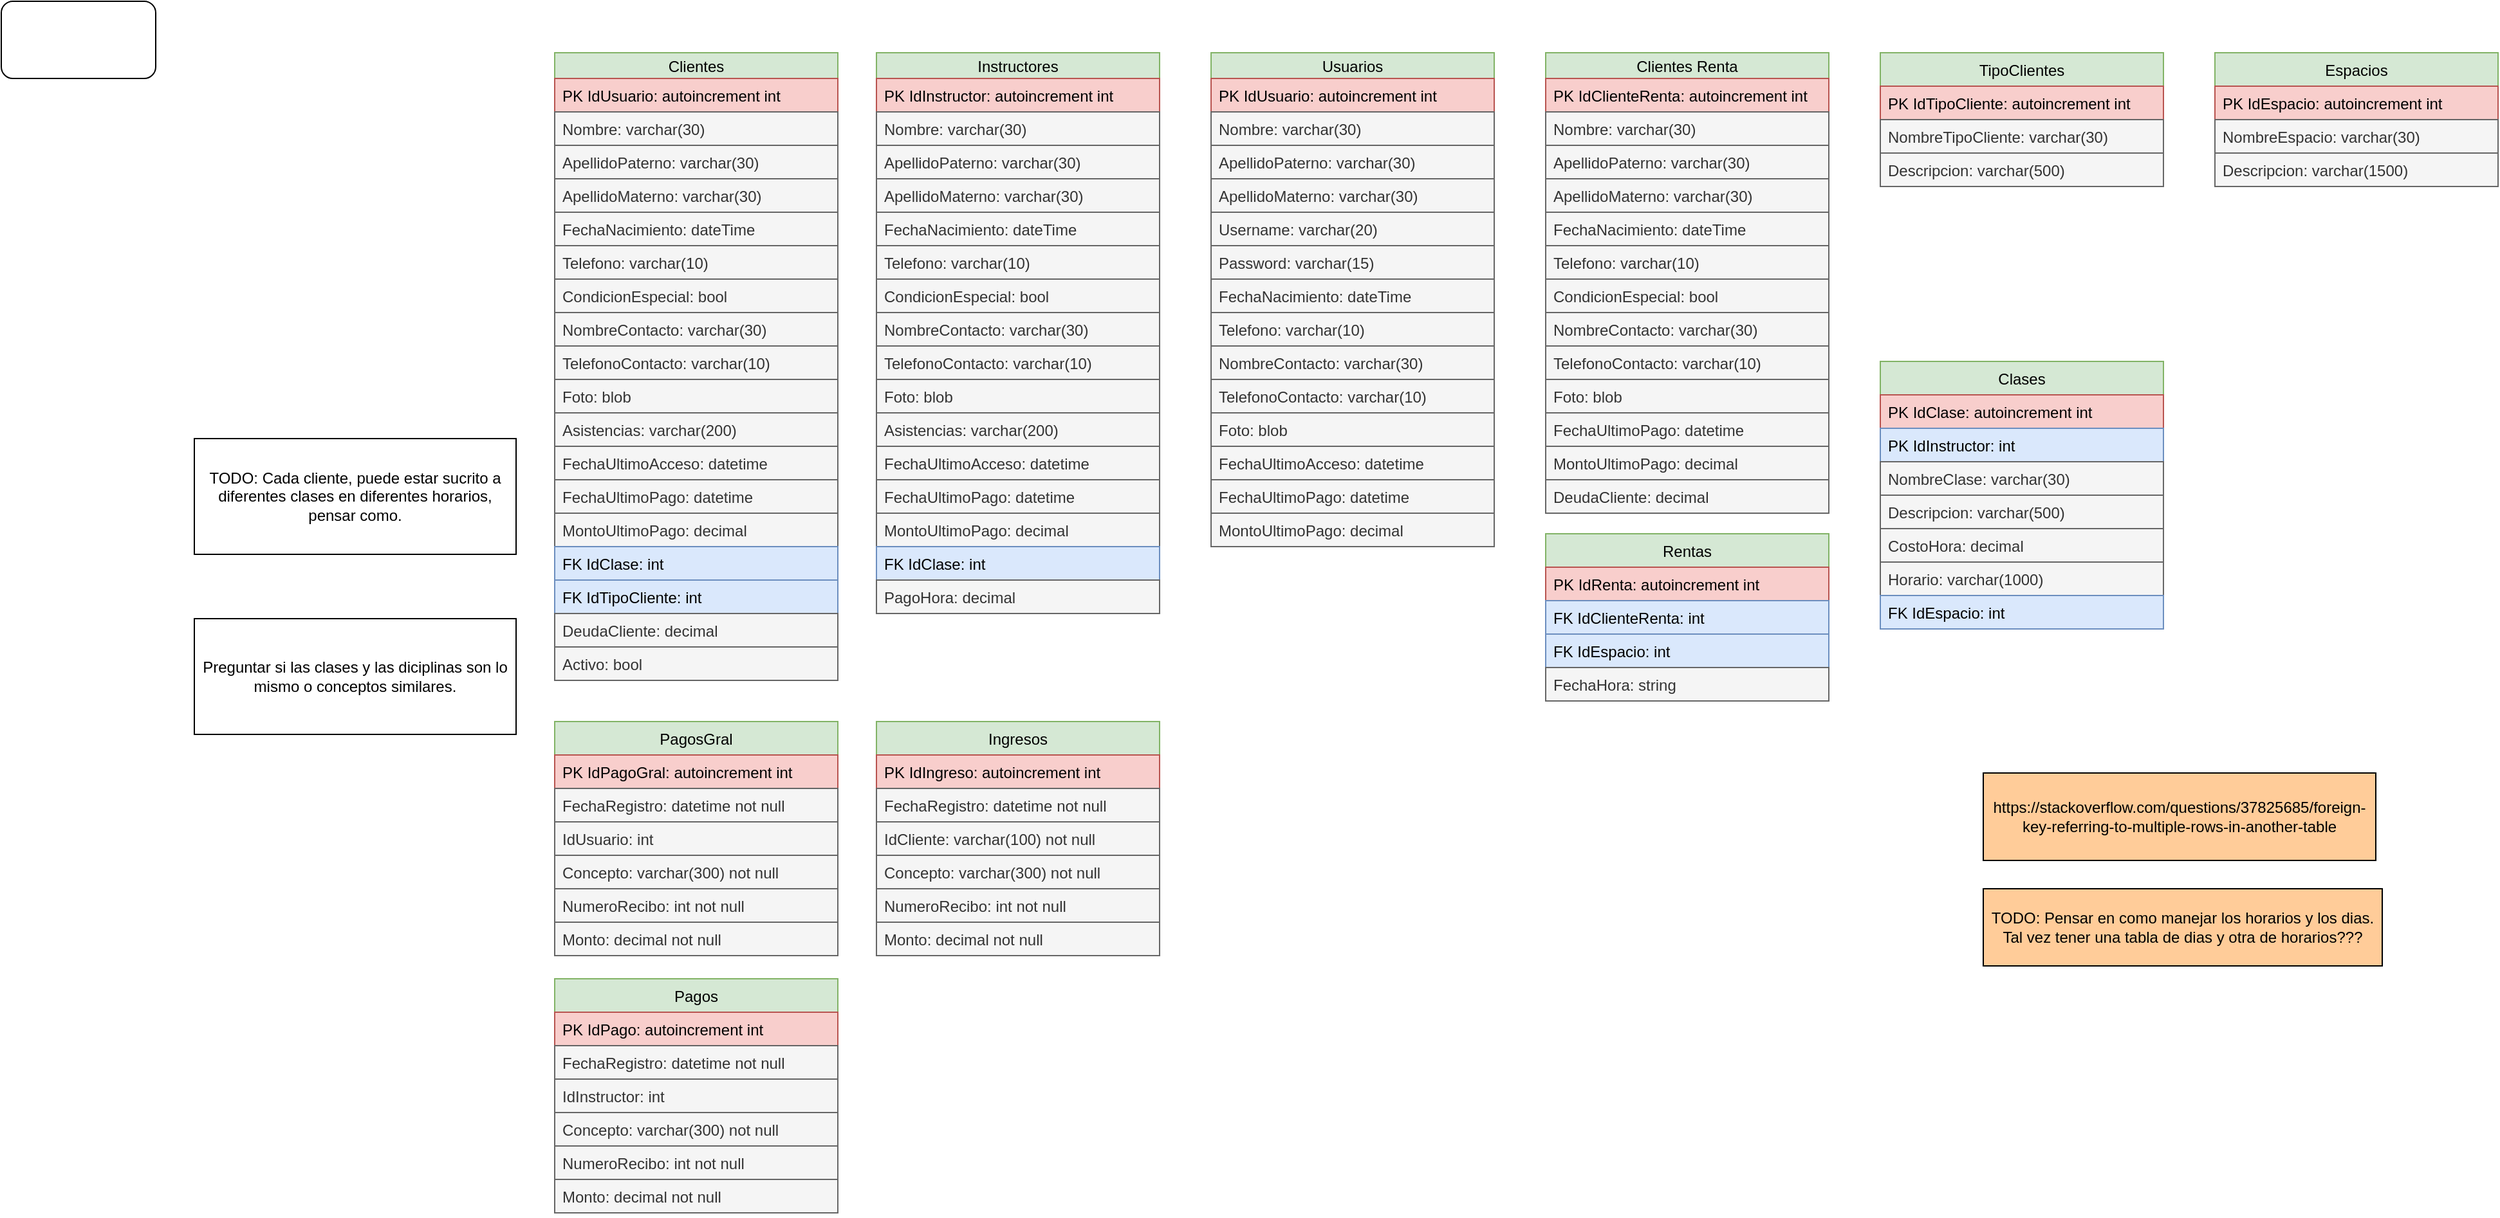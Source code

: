 <mxfile compressed="true" version="15.7.3" type="device" pages="4"><diagram id="Nq6pSUNswCohd0AL3jUL" name="Base de Datos"><mxGraphModel dx="2192" dy="905" grid="1" gridSize="10" guides="1" tooltips="1" connect="1" arrows="1" fold="1" page="1" pageScale="1" pageWidth="850" pageHeight="1100" math="0" shadow="0"><root><mxCell id="0"/><mxCell id="1" parent="0"/><mxCell id="_PQUibNGBd2o8KV1kYcL-2" value="Clientes" style="swimlane;fontStyle=0;childLayout=stackLayout;horizontal=1;startSize=20;fillColor=#d5e8d4;horizontalStack=0;resizeParent=1;resizeParentMax=0;resizeLast=0;collapsible=1;marginBottom=0;strokeColor=#82b366;" parent="1" vertex="1"><mxGeometry x="30" y="80" width="220" height="488" as="geometry"><mxRectangle x="30" y="80" width="80" height="26" as="alternateBounds"/></mxGeometry></mxCell><mxCell id="_PQUibNGBd2o8KV1kYcL-3" value="PK IdUsuario: autoincrement int" style="text;align=left;verticalAlign=top;spacingLeft=4;spacingRight=4;overflow=hidden;rotatable=0;points=[[0,0.5],[1,0.5]];portConstraint=eastwest;fillColor=#f8cecc;strokeColor=#b85450;" parent="_PQUibNGBd2o8KV1kYcL-2" vertex="1"><mxGeometry y="20" width="220" height="26" as="geometry"/></mxCell><mxCell id="_PQUibNGBd2o8KV1kYcL-4" value="Nombre: varchar(30)" style="text;align=left;verticalAlign=top;spacingLeft=4;spacingRight=4;overflow=hidden;rotatable=0;points=[[0,0.5],[1,0.5]];portConstraint=eastwest;fillColor=#f5f5f5;strokeColor=#666666;fontColor=#333333;" parent="_PQUibNGBd2o8KV1kYcL-2" vertex="1"><mxGeometry y="46" width="220" height="26" as="geometry"/></mxCell><mxCell id="_PQUibNGBd2o8KV1kYcL-6" value="ApellidoPaterno: varchar(30)" style="text;strokeColor=#666666;fillColor=#f5f5f5;align=left;verticalAlign=top;spacingLeft=4;spacingRight=4;overflow=hidden;rotatable=0;points=[[0,0.5],[1,0.5]];portConstraint=eastwest;fontColor=#333333;" parent="_PQUibNGBd2o8KV1kYcL-2" vertex="1"><mxGeometry y="72" width="220" height="26" as="geometry"/></mxCell><mxCell id="_PQUibNGBd2o8KV1kYcL-5" value="ApellidoMaterno: varchar(30)" style="text;strokeColor=#666666;fillColor=#f5f5f5;align=left;verticalAlign=top;spacingLeft=4;spacingRight=4;overflow=hidden;rotatable=0;points=[[0,0.5],[1,0.5]];portConstraint=eastwest;fontColor=#333333;" parent="_PQUibNGBd2o8KV1kYcL-2" vertex="1"><mxGeometry y="98" width="220" height="26" as="geometry"/></mxCell><mxCell id="_PQUibNGBd2o8KV1kYcL-9" value="FechaNacimiento: dateTime" style="text;strokeColor=#666666;fillColor=#f5f5f5;align=left;verticalAlign=top;spacingLeft=4;spacingRight=4;overflow=hidden;rotatable=0;points=[[0,0.5],[1,0.5]];portConstraint=eastwest;fontColor=#333333;" parent="_PQUibNGBd2o8KV1kYcL-2" vertex="1"><mxGeometry y="124" width="220" height="26" as="geometry"/></mxCell><mxCell id="_PQUibNGBd2o8KV1kYcL-7" value="Telefono: varchar(10)" style="text;strokeColor=#666666;fillColor=#f5f5f5;align=left;verticalAlign=top;spacingLeft=4;spacingRight=4;overflow=hidden;rotatable=0;points=[[0,0.5],[1,0.5]];portConstraint=eastwest;fontColor=#333333;" parent="_PQUibNGBd2o8KV1kYcL-2" vertex="1"><mxGeometry y="150" width="220" height="26" as="geometry"/></mxCell><mxCell id="_PQUibNGBd2o8KV1kYcL-12" value="CondicionEspecial: bool" style="text;strokeColor=#666666;fillColor=#f5f5f5;align=left;verticalAlign=top;spacingLeft=4;spacingRight=4;overflow=hidden;rotatable=0;points=[[0,0.5],[1,0.5]];portConstraint=eastwest;fontColor=#333333;" parent="_PQUibNGBd2o8KV1kYcL-2" vertex="1"><mxGeometry y="176" width="220" height="26" as="geometry"/></mxCell><mxCell id="_PQUibNGBd2o8KV1kYcL-10" value="NombreContacto: varchar(30)" style="text;strokeColor=#666666;fillColor=#f5f5f5;align=left;verticalAlign=top;spacingLeft=4;spacingRight=4;overflow=hidden;rotatable=0;points=[[0,0.5],[1,0.5]];portConstraint=eastwest;fontColor=#333333;" parent="_PQUibNGBd2o8KV1kYcL-2" vertex="1"><mxGeometry y="202" width="220" height="26" as="geometry"/></mxCell><mxCell id="_PQUibNGBd2o8KV1kYcL-14" value="TelefonoContacto: varchar(10)" style="text;strokeColor=#666666;fillColor=#f5f5f5;align=left;verticalAlign=top;spacingLeft=4;spacingRight=4;overflow=hidden;rotatable=0;points=[[0,0.5],[1,0.5]];portConstraint=eastwest;fontColor=#333333;" parent="_PQUibNGBd2o8KV1kYcL-2" vertex="1"><mxGeometry y="228" width="220" height="26" as="geometry"/></mxCell><mxCell id="_PQUibNGBd2o8KV1kYcL-13" value="Foto: blob" style="text;strokeColor=#666666;fillColor=#f5f5f5;align=left;verticalAlign=top;spacingLeft=4;spacingRight=4;overflow=hidden;rotatable=0;points=[[0,0.5],[1,0.5]];portConstraint=eastwest;fontColor=#333333;" parent="_PQUibNGBd2o8KV1kYcL-2" vertex="1"><mxGeometry y="254" width="220" height="26" as="geometry"/></mxCell><mxCell id="INk3ibeJJwaDg9ptuclo-1" value="Asistencias: varchar(200)" style="text;strokeColor=#666666;fillColor=#f5f5f5;align=left;verticalAlign=top;spacingLeft=4;spacingRight=4;overflow=hidden;rotatable=0;points=[[0,0.5],[1,0.5]];portConstraint=eastwest;fontColor=#333333;" parent="_PQUibNGBd2o8KV1kYcL-2" vertex="1"><mxGeometry y="280" width="220" height="26" as="geometry"/></mxCell><mxCell id="_PQUibNGBd2o8KV1kYcL-82" value="FechaUltimoAcceso: datetime" style="text;strokeColor=#666666;fillColor=#f5f5f5;align=left;verticalAlign=top;spacingLeft=4;spacingRight=4;overflow=hidden;rotatable=0;points=[[0,0.5],[1,0.5]];portConstraint=eastwest;fontColor=#333333;" parent="_PQUibNGBd2o8KV1kYcL-2" vertex="1"><mxGeometry y="306" width="220" height="26" as="geometry"/></mxCell><mxCell id="_PQUibNGBd2o8KV1kYcL-83" value="FechaUltimoPago: datetime" style="text;strokeColor=#666666;fillColor=#f5f5f5;align=left;verticalAlign=top;spacingLeft=4;spacingRight=4;overflow=hidden;rotatable=0;points=[[0,0.5],[1,0.5]];portConstraint=eastwest;fontColor=#333333;" parent="_PQUibNGBd2o8KV1kYcL-2" vertex="1"><mxGeometry y="332" width="220" height="26" as="geometry"/></mxCell><mxCell id="_PQUibNGBd2o8KV1kYcL-85" value="MontoUltimoPago: decimal" style="text;strokeColor=#666666;fillColor=#f5f5f5;align=left;verticalAlign=top;spacingLeft=4;spacingRight=4;overflow=hidden;rotatable=0;points=[[0,0.5],[1,0.5]];portConstraint=eastwest;fontColor=#333333;" parent="_PQUibNGBd2o8KV1kYcL-2" vertex="1"><mxGeometry y="358" width="220" height="26" as="geometry"/></mxCell><mxCell id="_PQUibNGBd2o8KV1kYcL-94" value="FK IdClase: int" style="text;strokeColor=#6c8ebf;fillColor=#dae8fc;align=left;verticalAlign=top;spacingLeft=4;spacingRight=4;overflow=hidden;rotatable=0;points=[[0,0.5],[1,0.5]];portConstraint=eastwest;" parent="_PQUibNGBd2o8KV1kYcL-2" vertex="1"><mxGeometry y="384" width="220" height="26" as="geometry"/></mxCell><mxCell id="_PQUibNGBd2o8KV1kYcL-15" value="FK IdTipoCliente: int" style="text;strokeColor=#6c8ebf;fillColor=#dae8fc;align=left;verticalAlign=top;spacingLeft=4;spacingRight=4;overflow=hidden;rotatable=0;points=[[0,0.5],[1,0.5]];portConstraint=eastwest;" parent="_PQUibNGBd2o8KV1kYcL-2" vertex="1"><mxGeometry y="410" width="220" height="26" as="geometry"/></mxCell><mxCell id="_PQUibNGBd2o8KV1kYcL-84" value="DeudaCliente: decimal" style="text;strokeColor=#666666;fillColor=#f5f5f5;align=left;verticalAlign=top;spacingLeft=4;spacingRight=4;overflow=hidden;rotatable=0;points=[[0,0.5],[1,0.5]];portConstraint=eastwest;fontColor=#333333;" parent="_PQUibNGBd2o8KV1kYcL-2" vertex="1"><mxGeometry y="436" width="220" height="26" as="geometry"/></mxCell><mxCell id="fENOPF4-qNj1apxuuCuR-1" value="Activo: bool" style="text;strokeColor=#666666;fillColor=#f5f5f5;align=left;verticalAlign=top;spacingLeft=4;spacingRight=4;overflow=hidden;rotatable=0;points=[[0,0.5],[1,0.5]];portConstraint=eastwest;fontColor=#333333;" parent="_PQUibNGBd2o8KV1kYcL-2" vertex="1"><mxGeometry y="462" width="220" height="26" as="geometry"/></mxCell><mxCell id="_PQUibNGBd2o8KV1kYcL-31" value="Instructores" style="swimlane;fontStyle=0;childLayout=stackLayout;horizontal=1;startSize=20;fillColor=#d5e8d4;horizontalStack=0;resizeParent=1;resizeParentMax=0;resizeLast=0;collapsible=1;marginBottom=0;strokeColor=#82b366;" parent="1" vertex="1"><mxGeometry x="280" y="80" width="220" height="436" as="geometry"><mxRectangle x="320" y="80" width="100" height="26" as="alternateBounds"/></mxGeometry></mxCell><mxCell id="_PQUibNGBd2o8KV1kYcL-32" value="PK IdInstructor: autoincrement int" style="text;strokeColor=#b85450;fillColor=#f8cecc;align=left;verticalAlign=top;spacingLeft=4;spacingRight=4;overflow=hidden;rotatable=0;points=[[0,0.5],[1,0.5]];portConstraint=eastwest;" parent="_PQUibNGBd2o8KV1kYcL-31" vertex="1"><mxGeometry y="20" width="220" height="26" as="geometry"/></mxCell><mxCell id="_PQUibNGBd2o8KV1kYcL-33" value="Nombre: varchar(30)" style="text;strokeColor=#666666;fillColor=#f5f5f5;align=left;verticalAlign=top;spacingLeft=4;spacingRight=4;overflow=hidden;rotatable=0;points=[[0,0.5],[1,0.5]];portConstraint=eastwest;fontColor=#333333;" parent="_PQUibNGBd2o8KV1kYcL-31" vertex="1"><mxGeometry y="46" width="220" height="26" as="geometry"/></mxCell><mxCell id="_PQUibNGBd2o8KV1kYcL-37" value="ApellidoPaterno: varchar(30)" style="text;strokeColor=#666666;fillColor=#f5f5f5;align=left;verticalAlign=top;spacingLeft=4;spacingRight=4;overflow=hidden;rotatable=0;points=[[0,0.5],[1,0.5]];portConstraint=eastwest;fontColor=#333333;" parent="_PQUibNGBd2o8KV1kYcL-31" vertex="1"><mxGeometry y="72" width="220" height="26" as="geometry"/></mxCell><mxCell id="_PQUibNGBd2o8KV1kYcL-38" value="ApellidoMaterno: varchar(30)" style="text;strokeColor=#666666;fillColor=#f5f5f5;align=left;verticalAlign=top;spacingLeft=4;spacingRight=4;overflow=hidden;rotatable=0;points=[[0,0.5],[1,0.5]];portConstraint=eastwest;fontColor=#333333;" parent="_PQUibNGBd2o8KV1kYcL-31" vertex="1"><mxGeometry y="98" width="220" height="26" as="geometry"/></mxCell><mxCell id="_PQUibNGBd2o8KV1kYcL-40" value="FechaNacimiento: dateTime" style="text;strokeColor=#666666;fillColor=#f5f5f5;align=left;verticalAlign=top;spacingLeft=4;spacingRight=4;overflow=hidden;rotatable=0;points=[[0,0.5],[1,0.5]];portConstraint=eastwest;fontColor=#333333;" parent="_PQUibNGBd2o8KV1kYcL-31" vertex="1"><mxGeometry y="124" width="220" height="26" as="geometry"/></mxCell><mxCell id="_PQUibNGBd2o8KV1kYcL-41" value="Telefono: varchar(10)" style="text;strokeColor=#666666;fillColor=#f5f5f5;align=left;verticalAlign=top;spacingLeft=4;spacingRight=4;overflow=hidden;rotatable=0;points=[[0,0.5],[1,0.5]];portConstraint=eastwest;fontColor=#333333;" parent="_PQUibNGBd2o8KV1kYcL-31" vertex="1"><mxGeometry y="150" width="220" height="26" as="geometry"/></mxCell><mxCell id="_PQUibNGBd2o8KV1kYcL-52" value="CondicionEspecial: bool" style="text;strokeColor=#666666;fillColor=#f5f5f5;align=left;verticalAlign=top;spacingLeft=4;spacingRight=4;overflow=hidden;rotatable=0;points=[[0,0.5],[1,0.5]];portConstraint=eastwest;fontColor=#333333;" parent="_PQUibNGBd2o8KV1kYcL-31" vertex="1"><mxGeometry y="176" width="220" height="26" as="geometry"/></mxCell><mxCell id="_PQUibNGBd2o8KV1kYcL-53" value="NombreContacto: varchar(30)" style="text;strokeColor=#666666;fillColor=#f5f5f5;align=left;verticalAlign=top;spacingLeft=4;spacingRight=4;overflow=hidden;rotatable=0;points=[[0,0.5],[1,0.5]];portConstraint=eastwest;fontColor=#333333;" parent="_PQUibNGBd2o8KV1kYcL-31" vertex="1"><mxGeometry y="202" width="220" height="26" as="geometry"/></mxCell><mxCell id="_PQUibNGBd2o8KV1kYcL-54" value="TelefonoContacto: varchar(10)" style="text;strokeColor=#666666;fillColor=#f5f5f5;align=left;verticalAlign=top;spacingLeft=4;spacingRight=4;overflow=hidden;rotatable=0;points=[[0,0.5],[1,0.5]];portConstraint=eastwest;fontColor=#333333;" parent="_PQUibNGBd2o8KV1kYcL-31" vertex="1"><mxGeometry y="228" width="220" height="26" as="geometry"/></mxCell><mxCell id="_PQUibNGBd2o8KV1kYcL-96" value="Foto: blob" style="text;strokeColor=#666666;fillColor=#f5f5f5;align=left;verticalAlign=top;spacingLeft=4;spacingRight=4;overflow=hidden;rotatable=0;points=[[0,0.5],[1,0.5]];portConstraint=eastwest;fontColor=#333333;" parent="_PQUibNGBd2o8KV1kYcL-31" vertex="1"><mxGeometry y="254" width="220" height="26" as="geometry"/></mxCell><mxCell id="INk3ibeJJwaDg9ptuclo-2" value="Asistencias: varchar(200)" style="text;strokeColor=#666666;fillColor=#f5f5f5;align=left;verticalAlign=top;spacingLeft=4;spacingRight=4;overflow=hidden;rotatable=0;points=[[0,0.5],[1,0.5]];portConstraint=eastwest;fontColor=#333333;" parent="_PQUibNGBd2o8KV1kYcL-31" vertex="1"><mxGeometry y="280" width="220" height="26" as="geometry"/></mxCell><mxCell id="_PQUibNGBd2o8KV1kYcL-86" value="FechaUltimoAcceso: datetime" style="text;strokeColor=#666666;fillColor=#f5f5f5;align=left;verticalAlign=top;spacingLeft=4;spacingRight=4;overflow=hidden;rotatable=0;points=[[0,0.5],[1,0.5]];portConstraint=eastwest;fontColor=#333333;" parent="_PQUibNGBd2o8KV1kYcL-31" vertex="1"><mxGeometry y="306" width="220" height="26" as="geometry"/></mxCell><mxCell id="_PQUibNGBd2o8KV1kYcL-87" value="FechaUltimoPago: datetime" style="text;strokeColor=#666666;fillColor=#f5f5f5;align=left;verticalAlign=top;spacingLeft=4;spacingRight=4;overflow=hidden;rotatable=0;points=[[0,0.5],[1,0.5]];portConstraint=eastwest;fontColor=#333333;" parent="_PQUibNGBd2o8KV1kYcL-31" vertex="1"><mxGeometry y="332" width="220" height="26" as="geometry"/></mxCell><mxCell id="_PQUibNGBd2o8KV1kYcL-88" value="MontoUltimoPago: decimal" style="text;strokeColor=#666666;fillColor=#f5f5f5;align=left;verticalAlign=top;spacingLeft=4;spacingRight=4;overflow=hidden;rotatable=0;points=[[0,0.5],[1,0.5]];portConstraint=eastwest;fontColor=#333333;" parent="_PQUibNGBd2o8KV1kYcL-31" vertex="1"><mxGeometry y="358" width="220" height="26" as="geometry"/></mxCell><mxCell id="_PQUibNGBd2o8KV1kYcL-36" value="FK IdClase: int" style="text;strokeColor=#6c8ebf;fillColor=#dae8fc;align=left;verticalAlign=top;spacingLeft=4;spacingRight=4;overflow=hidden;rotatable=0;points=[[0,0.5],[1,0.5]];portConstraint=eastwest;" parent="_PQUibNGBd2o8KV1kYcL-31" vertex="1"><mxGeometry y="384" width="220" height="26" as="geometry"/></mxCell><mxCell id="_PQUibNGBd2o8KV1kYcL-50" value="PagoHora: decimal" style="text;strokeColor=#666666;fillColor=#f5f5f5;align=left;verticalAlign=top;spacingLeft=4;spacingRight=4;overflow=hidden;rotatable=0;points=[[0,0.5],[1,0.5]];portConstraint=eastwest;fontColor=#333333;" parent="_PQUibNGBd2o8KV1kYcL-31" vertex="1"><mxGeometry y="410" width="220" height="26" as="geometry"/></mxCell><mxCell id="_PQUibNGBd2o8KV1kYcL-42" value="TipoClientes" style="swimlane;fontStyle=0;childLayout=stackLayout;horizontal=1;startSize=26;fillColor=#d5e8d4;horizontalStack=0;resizeParent=1;resizeParentMax=0;resizeLast=0;collapsible=1;marginBottom=0;strokeColor=#82b366;" parent="1" vertex="1"><mxGeometry x="1060" y="80" width="220" height="104" as="geometry"/></mxCell><mxCell id="_PQUibNGBd2o8KV1kYcL-43" value="PK IdTipoCliente: autoincrement int" style="text;strokeColor=#b85450;fillColor=#f8cecc;align=left;verticalAlign=top;spacingLeft=4;spacingRight=4;overflow=hidden;rotatable=0;points=[[0,0.5],[1,0.5]];portConstraint=eastwest;" parent="_PQUibNGBd2o8KV1kYcL-42" vertex="1"><mxGeometry y="26" width="220" height="26" as="geometry"/></mxCell><mxCell id="_PQUibNGBd2o8KV1kYcL-44" value="NombreTipoCliente: varchar(30)" style="text;strokeColor=#666666;fillColor=#f5f5f5;align=left;verticalAlign=top;spacingLeft=4;spacingRight=4;overflow=hidden;rotatable=0;points=[[0,0.5],[1,0.5]];portConstraint=eastwest;fontColor=#333333;" parent="_PQUibNGBd2o8KV1kYcL-42" vertex="1"><mxGeometry y="52" width="220" height="26" as="geometry"/></mxCell><mxCell id="_PQUibNGBd2o8KV1kYcL-45" value="Descripcion: varchar(500)" style="text;strokeColor=#666666;fillColor=#f5f5f5;align=left;verticalAlign=top;spacingLeft=4;spacingRight=4;overflow=hidden;rotatable=0;points=[[0,0.5],[1,0.5]];portConstraint=eastwest;fontColor=#333333;" parent="_PQUibNGBd2o8KV1kYcL-42" vertex="1"><mxGeometry y="78" width="220" height="26" as="geometry"/></mxCell><mxCell id="_PQUibNGBd2o8KV1kYcL-59" value="Clases" style="swimlane;fontStyle=0;childLayout=stackLayout;horizontal=1;startSize=26;fillColor=#d5e8d4;horizontalStack=0;resizeParent=1;resizeParentMax=0;resizeLast=0;collapsible=1;marginBottom=0;strokeColor=#82b366;" parent="1" vertex="1"><mxGeometry x="1060" y="320" width="220" height="208" as="geometry"/></mxCell><mxCell id="_PQUibNGBd2o8KV1kYcL-60" value="PK IdClase: autoincrement int" style="text;strokeColor=#b85450;fillColor=#f8cecc;align=left;verticalAlign=top;spacingLeft=4;spacingRight=4;overflow=hidden;rotatable=0;points=[[0,0.5],[1,0.5]];portConstraint=eastwest;" parent="_PQUibNGBd2o8KV1kYcL-59" vertex="1"><mxGeometry y="26" width="220" height="26" as="geometry"/></mxCell><mxCell id="dM_Wc2CtTnBKbNsCeyxh-1" value="PK IdInstructor: int" style="text;strokeColor=#6c8ebf;fillColor=#dae8fc;align=left;verticalAlign=top;spacingLeft=4;spacingRight=4;overflow=hidden;rotatable=0;points=[[0,0.5],[1,0.5]];portConstraint=eastwest;" parent="_PQUibNGBd2o8KV1kYcL-59" vertex="1"><mxGeometry y="52" width="220" height="26" as="geometry"/></mxCell><mxCell id="_PQUibNGBd2o8KV1kYcL-61" value="NombreClase: varchar(30)" style="text;strokeColor=#666666;fillColor=#f5f5f5;align=left;verticalAlign=top;spacingLeft=4;spacingRight=4;overflow=hidden;rotatable=0;points=[[0,0.5],[1,0.5]];portConstraint=eastwest;fontColor=#333333;" parent="_PQUibNGBd2o8KV1kYcL-59" vertex="1"><mxGeometry y="78" width="220" height="26" as="geometry"/></mxCell><mxCell id="-7ZnzNtgLRB6n0nQWrMo-1" value="Descripcion: varchar(500)" style="text;strokeColor=#666666;fillColor=#f5f5f5;align=left;verticalAlign=top;spacingLeft=4;spacingRight=4;overflow=hidden;rotatable=0;points=[[0,0.5],[1,0.5]];portConstraint=eastwest;fontColor=#333333;" parent="_PQUibNGBd2o8KV1kYcL-59" vertex="1"><mxGeometry y="104" width="220" height="26" as="geometry"/></mxCell><mxCell id="_PQUibNGBd2o8KV1kYcL-63" value="CostoHora: decimal" style="text;strokeColor=#666666;fillColor=#f5f5f5;align=left;verticalAlign=top;spacingLeft=4;spacingRight=4;overflow=hidden;rotatable=0;points=[[0,0.5],[1,0.5]];portConstraint=eastwest;fontColor=#333333;" parent="_PQUibNGBd2o8KV1kYcL-59" vertex="1"><mxGeometry y="130" width="220" height="26" as="geometry"/></mxCell><mxCell id="e0RBamnb5WjLXVwuO4w6-1" value="Horario: varchar(1000)" style="text;strokeColor=#666666;fillColor=#f5f5f5;align=left;verticalAlign=top;spacingLeft=4;spacingRight=4;overflow=hidden;rotatable=0;points=[[0,0.5],[1,0.5]];portConstraint=eastwest;fontColor=#333333;" parent="_PQUibNGBd2o8KV1kYcL-59" vertex="1"><mxGeometry y="156" width="220" height="26" as="geometry"/></mxCell><mxCell id="_PQUibNGBd2o8KV1kYcL-67" value="FK IdEspacio: int" style="text;strokeColor=#6c8ebf;fillColor=#dae8fc;align=left;verticalAlign=top;spacingLeft=4;spacingRight=4;overflow=hidden;rotatable=0;points=[[0,0.5],[1,0.5]];portConstraint=eastwest;" parent="_PQUibNGBd2o8KV1kYcL-59" vertex="1"><mxGeometry y="182" width="220" height="26" as="geometry"/></mxCell><mxCell id="_PQUibNGBd2o8KV1kYcL-68" value="PagosGral" style="swimlane;fontStyle=0;childLayout=stackLayout;horizontal=1;startSize=26;fillColor=#d5e8d4;horizontalStack=0;resizeParent=1;resizeParentMax=0;resizeLast=0;collapsible=1;marginBottom=0;strokeColor=#82b366;" parent="1" vertex="1"><mxGeometry x="30" y="600" width="220" height="182" as="geometry"/></mxCell><mxCell id="_PQUibNGBd2o8KV1kYcL-69" value="PK IdPagoGral: autoincrement int" style="text;strokeColor=#b85450;fillColor=#f8cecc;align=left;verticalAlign=top;spacingLeft=4;spacingRight=4;overflow=hidden;rotatable=0;points=[[0,0.5],[1,0.5]];portConstraint=eastwest;" parent="_PQUibNGBd2o8KV1kYcL-68" vertex="1"><mxGeometry y="26" width="220" height="26" as="geometry"/></mxCell><mxCell id="_PQUibNGBd2o8KV1kYcL-74" value="FechaRegistro: datetime not null" style="text;strokeColor=#666666;fillColor=#f5f5f5;align=left;verticalAlign=top;spacingLeft=4;spacingRight=4;overflow=hidden;rotatable=0;points=[[0,0.5],[1,0.5]];portConstraint=eastwest;fontColor=#333333;" parent="_PQUibNGBd2o8KV1kYcL-68" vertex="1"><mxGeometry y="52" width="220" height="26" as="geometry"/></mxCell><mxCell id="X2XfPM9SwOgkN9FxWj2Q-1" value="IdUsuario: int" style="text;strokeColor=#666666;fillColor=#f5f5f5;align=left;verticalAlign=top;spacingLeft=4;spacingRight=4;overflow=hidden;rotatable=0;points=[[0,0.5],[1,0.5]];portConstraint=eastwest;fontColor=#333333;" parent="_PQUibNGBd2o8KV1kYcL-68" vertex="1"><mxGeometry y="78" width="220" height="26" as="geometry"/></mxCell><mxCell id="_PQUibNGBd2o8KV1kYcL-70" value="Concepto: varchar(300) not null" style="text;strokeColor=#666666;fillColor=#f5f5f5;align=left;verticalAlign=top;spacingLeft=4;spacingRight=4;overflow=hidden;rotatable=0;points=[[0,0.5],[1,0.5]];portConstraint=eastwest;fontColor=#333333;" parent="_PQUibNGBd2o8KV1kYcL-68" vertex="1"><mxGeometry y="104" width="220" height="26" as="geometry"/></mxCell><mxCell id="_PQUibNGBd2o8KV1kYcL-72" value="NumeroRecibo: int not null" style="text;strokeColor=#666666;fillColor=#f5f5f5;align=left;verticalAlign=top;spacingLeft=4;spacingRight=4;overflow=hidden;rotatable=0;points=[[0,0.5],[1,0.5]];portConstraint=eastwest;fontColor=#333333;" parent="_PQUibNGBd2o8KV1kYcL-68" vertex="1"><mxGeometry y="130" width="220" height="26" as="geometry"/></mxCell><mxCell id="_PQUibNGBd2o8KV1kYcL-73" value="Monto: decimal not null" style="text;strokeColor=#666666;fillColor=#f5f5f5;align=left;verticalAlign=top;spacingLeft=4;spacingRight=4;overflow=hidden;rotatable=0;points=[[0,0.5],[1,0.5]];portConstraint=eastwest;fontColor=#333333;" parent="_PQUibNGBd2o8KV1kYcL-68" vertex="1"><mxGeometry y="156" width="220" height="26" as="geometry"/></mxCell><mxCell id="_PQUibNGBd2o8KV1kYcL-75" value="Ingresos" style="swimlane;fontStyle=0;childLayout=stackLayout;horizontal=1;startSize=26;fillColor=#d5e8d4;horizontalStack=0;resizeParent=1;resizeParentMax=0;resizeLast=0;collapsible=1;marginBottom=0;strokeColor=#82b366;" parent="1" vertex="1"><mxGeometry x="280" y="600" width="220" height="182" as="geometry"/></mxCell><mxCell id="_PQUibNGBd2o8KV1kYcL-76" value="PK IdIngreso: autoincrement int" style="text;strokeColor=#b85450;fillColor=#f8cecc;align=left;verticalAlign=top;spacingLeft=4;spacingRight=4;overflow=hidden;rotatable=0;points=[[0,0.5],[1,0.5]];portConstraint=eastwest;" parent="_PQUibNGBd2o8KV1kYcL-75" vertex="1"><mxGeometry y="26" width="220" height="26" as="geometry"/></mxCell><mxCell id="_PQUibNGBd2o8KV1kYcL-81" value="FechaRegistro: datetime not null" style="text;strokeColor=#666666;fillColor=#f5f5f5;align=left;verticalAlign=top;spacingLeft=4;spacingRight=4;overflow=hidden;rotatable=0;points=[[0,0.5],[1,0.5]];portConstraint=eastwest;fontColor=#333333;" parent="_PQUibNGBd2o8KV1kYcL-75" vertex="1"><mxGeometry y="52" width="220" height="26" as="geometry"/></mxCell><mxCell id="_PQUibNGBd2o8KV1kYcL-77" value="IdCliente: varchar(100) not null" style="text;strokeColor=#666666;fillColor=#f5f5f5;align=left;verticalAlign=top;spacingLeft=4;spacingRight=4;overflow=hidden;rotatable=0;points=[[0,0.5],[1,0.5]];portConstraint=eastwest;fontColor=#333333;" parent="_PQUibNGBd2o8KV1kYcL-75" vertex="1"><mxGeometry y="78" width="220" height="26" as="geometry"/></mxCell><mxCell id="_PQUibNGBd2o8KV1kYcL-78" value="Concepto: varchar(300) not null" style="text;strokeColor=#666666;fillColor=#f5f5f5;align=left;verticalAlign=top;spacingLeft=4;spacingRight=4;overflow=hidden;rotatable=0;points=[[0,0.5],[1,0.5]];portConstraint=eastwest;fontColor=#333333;" parent="_PQUibNGBd2o8KV1kYcL-75" vertex="1"><mxGeometry y="104" width="220" height="26" as="geometry"/></mxCell><mxCell id="_PQUibNGBd2o8KV1kYcL-79" value="NumeroRecibo: int not null" style="text;strokeColor=#666666;fillColor=#f5f5f5;align=left;verticalAlign=top;spacingLeft=4;spacingRight=4;overflow=hidden;rotatable=0;points=[[0,0.5],[1,0.5]];portConstraint=eastwest;fontColor=#333333;" parent="_PQUibNGBd2o8KV1kYcL-75" vertex="1"><mxGeometry y="130" width="220" height="26" as="geometry"/></mxCell><mxCell id="_PQUibNGBd2o8KV1kYcL-80" value="Monto: decimal not null" style="text;strokeColor=#666666;fillColor=#f5f5f5;align=left;verticalAlign=top;spacingLeft=4;spacingRight=4;overflow=hidden;rotatable=0;points=[[0,0.5],[1,0.5]];portConstraint=eastwest;fontColor=#333333;" parent="_PQUibNGBd2o8KV1kYcL-75" vertex="1"><mxGeometry y="156" width="220" height="26" as="geometry"/></mxCell><mxCell id="_PQUibNGBd2o8KV1kYcL-93" value="https://stackoverflow.com/questions/37825685/foreign-key-referring-to-multiple-rows-in-another-table" style="rounded=0;whiteSpace=wrap;html=1;fillColor=#FFCC99;" parent="1" vertex="1"><mxGeometry x="1140" y="640" width="305" height="68" as="geometry"/></mxCell><mxCell id="_PQUibNGBd2o8KV1kYcL-95" value="TODO: Pensar en como manejar los horarios y los dias.&lt;br&gt;Tal vez tener una tabla de dias y otra de horarios???" style="rounded=0;whiteSpace=wrap;html=1;fillColor=#FFCC99;" parent="1" vertex="1"><mxGeometry x="1140" y="730" width="310" height="60" as="geometry"/></mxCell><mxCell id="_PQUibNGBd2o8KV1kYcL-107" value="TODO: Cada cliente, puede estar sucrito a diferentes clases en diferentes horarios, pensar como." style="rounded=0;whiteSpace=wrap;html=1;fillColor=default;" parent="1" vertex="1"><mxGeometry x="-250" y="380" width="250" height="90" as="geometry"/></mxCell><mxCell id="kc9UkNL6dZ1iaNoh5UJg-1" value="Preguntar si las clases y las diciplinas son lo mismo o conceptos similares." style="rounded=0;whiteSpace=wrap;html=1;fillColor=default;" parent="1" vertex="1"><mxGeometry x="-250" y="520" width="250" height="90" as="geometry"/></mxCell><mxCell id="fgZhtdjuhSEnxDqOel1A-1" value="Espacios" style="swimlane;fontStyle=0;childLayout=stackLayout;horizontal=1;startSize=26;fillColor=#d5e8d4;horizontalStack=0;resizeParent=1;resizeParentMax=0;resizeLast=0;collapsible=1;marginBottom=0;strokeColor=#82b366;" parent="1" vertex="1"><mxGeometry x="1320" y="80" width="220" height="104" as="geometry"/></mxCell><mxCell id="fgZhtdjuhSEnxDqOel1A-2" value="PK IdEspacio: autoincrement int" style="text;strokeColor=#b85450;fillColor=#f8cecc;align=left;verticalAlign=top;spacingLeft=4;spacingRight=4;overflow=hidden;rotatable=0;points=[[0,0.5],[1,0.5]];portConstraint=eastwest;" parent="fgZhtdjuhSEnxDqOel1A-1" vertex="1"><mxGeometry y="26" width="220" height="26" as="geometry"/></mxCell><mxCell id="fgZhtdjuhSEnxDqOel1A-4" value="NombreEspacio: varchar(30)" style="text;strokeColor=#666666;fillColor=#f5f5f5;align=left;verticalAlign=top;spacingLeft=4;spacingRight=4;overflow=hidden;rotatable=0;points=[[0,0.5],[1,0.5]];portConstraint=eastwest;fontColor=#333333;" parent="fgZhtdjuhSEnxDqOel1A-1" vertex="1"><mxGeometry y="52" width="220" height="26" as="geometry"/></mxCell><mxCell id="fgZhtdjuhSEnxDqOel1A-3" value="Descripcion: varchar(1500)" style="text;strokeColor=#666666;fillColor=#f5f5f5;align=left;verticalAlign=top;spacingLeft=4;spacingRight=4;overflow=hidden;rotatable=0;points=[[0,0.5],[1,0.5]];portConstraint=eastwest;fontColor=#333333;" parent="fgZhtdjuhSEnxDqOel1A-1" vertex="1"><mxGeometry y="78" width="220" height="26" as="geometry"/></mxCell><mxCell id="HTfFyQb_UptbYY3Wbt3t-1" value="Clientes Renta" style="swimlane;fontStyle=0;childLayout=stackLayout;horizontal=1;startSize=20;fillColor=#d5e8d4;horizontalStack=0;resizeParent=1;resizeParentMax=0;resizeLast=0;collapsible=1;marginBottom=0;strokeColor=#82b366;" parent="1" vertex="1"><mxGeometry x="800" y="80" width="220" height="358" as="geometry"><mxRectangle x="320" y="80" width="100" height="26" as="alternateBounds"/></mxGeometry></mxCell><mxCell id="HTfFyQb_UptbYY3Wbt3t-2" value="PK IdClienteRenta: autoincrement int" style="text;strokeColor=#b85450;fillColor=#f8cecc;align=left;verticalAlign=top;spacingLeft=4;spacingRight=4;overflow=hidden;rotatable=0;points=[[0,0.5],[1,0.5]];portConstraint=eastwest;" parent="HTfFyQb_UptbYY3Wbt3t-1" vertex="1"><mxGeometry y="20" width="220" height="26" as="geometry"/></mxCell><mxCell id="HTfFyQb_UptbYY3Wbt3t-3" value="Nombre: varchar(30)" style="text;strokeColor=#666666;fillColor=#f5f5f5;align=left;verticalAlign=top;spacingLeft=4;spacingRight=4;overflow=hidden;rotatable=0;points=[[0,0.5],[1,0.5]];portConstraint=eastwest;fontColor=#333333;" parent="HTfFyQb_UptbYY3Wbt3t-1" vertex="1"><mxGeometry y="46" width="220" height="26" as="geometry"/></mxCell><mxCell id="HTfFyQb_UptbYY3Wbt3t-4" value="ApellidoPaterno: varchar(30)" style="text;strokeColor=#666666;fillColor=#f5f5f5;align=left;verticalAlign=top;spacingLeft=4;spacingRight=4;overflow=hidden;rotatable=0;points=[[0,0.5],[1,0.5]];portConstraint=eastwest;fontColor=#333333;" parent="HTfFyQb_UptbYY3Wbt3t-1" vertex="1"><mxGeometry y="72" width="220" height="26" as="geometry"/></mxCell><mxCell id="HTfFyQb_UptbYY3Wbt3t-5" value="ApellidoMaterno: varchar(30)" style="text;strokeColor=#666666;fillColor=#f5f5f5;align=left;verticalAlign=top;spacingLeft=4;spacingRight=4;overflow=hidden;rotatable=0;points=[[0,0.5],[1,0.5]];portConstraint=eastwest;fontColor=#333333;" parent="HTfFyQb_UptbYY3Wbt3t-1" vertex="1"><mxGeometry y="98" width="220" height="26" as="geometry"/></mxCell><mxCell id="HTfFyQb_UptbYY3Wbt3t-7" value="FechaNacimiento: dateTime" style="text;strokeColor=#666666;fillColor=#f5f5f5;align=left;verticalAlign=top;spacingLeft=4;spacingRight=4;overflow=hidden;rotatable=0;points=[[0,0.5],[1,0.5]];portConstraint=eastwest;fontColor=#333333;" parent="HTfFyQb_UptbYY3Wbt3t-1" vertex="1"><mxGeometry y="124" width="220" height="26" as="geometry"/></mxCell><mxCell id="HTfFyQb_UptbYY3Wbt3t-8" value="Telefono: varchar(10)" style="text;strokeColor=#666666;fillColor=#f5f5f5;align=left;verticalAlign=top;spacingLeft=4;spacingRight=4;overflow=hidden;rotatable=0;points=[[0,0.5],[1,0.5]];portConstraint=eastwest;fontColor=#333333;" parent="HTfFyQb_UptbYY3Wbt3t-1" vertex="1"><mxGeometry y="150" width="220" height="26" as="geometry"/></mxCell><mxCell id="HTfFyQb_UptbYY3Wbt3t-9" value="CondicionEspecial: bool" style="text;strokeColor=#666666;fillColor=#f5f5f5;align=left;verticalAlign=top;spacingLeft=4;spacingRight=4;overflow=hidden;rotatable=0;points=[[0,0.5],[1,0.5]];portConstraint=eastwest;fontColor=#333333;" parent="HTfFyQb_UptbYY3Wbt3t-1" vertex="1"><mxGeometry y="176" width="220" height="26" as="geometry"/></mxCell><mxCell id="HTfFyQb_UptbYY3Wbt3t-10" value="NombreContacto: varchar(30)" style="text;strokeColor=#666666;fillColor=#f5f5f5;align=left;verticalAlign=top;spacingLeft=4;spacingRight=4;overflow=hidden;rotatable=0;points=[[0,0.5],[1,0.5]];portConstraint=eastwest;fontColor=#333333;" parent="HTfFyQb_UptbYY3Wbt3t-1" vertex="1"><mxGeometry y="202" width="220" height="26" as="geometry"/></mxCell><mxCell id="HTfFyQb_UptbYY3Wbt3t-11" value="TelefonoContacto: varchar(10)" style="text;strokeColor=#666666;fillColor=#f5f5f5;align=left;verticalAlign=top;spacingLeft=4;spacingRight=4;overflow=hidden;rotatable=0;points=[[0,0.5],[1,0.5]];portConstraint=eastwest;fontColor=#333333;" parent="HTfFyQb_UptbYY3Wbt3t-1" vertex="1"><mxGeometry y="228" width="220" height="26" as="geometry"/></mxCell><mxCell id="HTfFyQb_UptbYY3Wbt3t-12" value="Foto: blob" style="text;strokeColor=#666666;fillColor=#f5f5f5;align=left;verticalAlign=top;spacingLeft=4;spacingRight=4;overflow=hidden;rotatable=0;points=[[0,0.5],[1,0.5]];portConstraint=eastwest;fontColor=#333333;" parent="HTfFyQb_UptbYY3Wbt3t-1" vertex="1"><mxGeometry y="254" width="220" height="26" as="geometry"/></mxCell><mxCell id="HTfFyQb_UptbYY3Wbt3t-16" value="FechaUltimoPago: datetime" style="text;strokeColor=#666666;fillColor=#f5f5f5;align=left;verticalAlign=top;spacingLeft=4;spacingRight=4;overflow=hidden;rotatable=0;points=[[0,0.5],[1,0.5]];portConstraint=eastwest;fontColor=#333333;" parent="HTfFyQb_UptbYY3Wbt3t-1" vertex="1"><mxGeometry y="280" width="220" height="26" as="geometry"/></mxCell><mxCell id="HTfFyQb_UptbYY3Wbt3t-17" value="MontoUltimoPago: decimal" style="text;strokeColor=#666666;fillColor=#f5f5f5;align=left;verticalAlign=top;spacingLeft=4;spacingRight=4;overflow=hidden;rotatable=0;points=[[0,0.5],[1,0.5]];portConstraint=eastwest;fontColor=#333333;" parent="HTfFyQb_UptbYY3Wbt3t-1" vertex="1"><mxGeometry y="306" width="220" height="26" as="geometry"/></mxCell><mxCell id="8nuWftlueAQ6h4vAB7fU-2" value="DeudaCliente: decimal" style="text;strokeColor=#666666;fillColor=#f5f5f5;align=left;verticalAlign=top;spacingLeft=4;spacingRight=4;overflow=hidden;rotatable=0;points=[[0,0.5],[1,0.5]];portConstraint=eastwest;fontColor=#333333;" parent="HTfFyQb_UptbYY3Wbt3t-1" vertex="1"><mxGeometry y="332" width="220" height="26" as="geometry"/></mxCell><mxCell id="HTfFyQb_UptbYY3Wbt3t-21" value="Usuarios" style="swimlane;fontStyle=0;childLayout=stackLayout;horizontal=1;startSize=20;fillColor=#d5e8d4;horizontalStack=0;resizeParent=1;resizeParentMax=0;resizeLast=0;collapsible=1;marginBottom=0;strokeColor=#82b366;" parent="1" vertex="1"><mxGeometry x="540" y="80" width="220" height="384" as="geometry"><mxRectangle x="320" y="80" width="100" height="26" as="alternateBounds"/></mxGeometry></mxCell><mxCell id="HTfFyQb_UptbYY3Wbt3t-22" value="PK IdUsuario: autoincrement int" style="text;strokeColor=#b85450;fillColor=#f8cecc;align=left;verticalAlign=top;spacingLeft=4;spacingRight=4;overflow=hidden;rotatable=0;points=[[0,0.5],[1,0.5]];portConstraint=eastwest;" parent="HTfFyQb_UptbYY3Wbt3t-21" vertex="1"><mxGeometry y="20" width="220" height="26" as="geometry"/></mxCell><mxCell id="HTfFyQb_UptbYY3Wbt3t-23" value="Nombre: varchar(30)" style="text;strokeColor=#666666;fillColor=#f5f5f5;align=left;verticalAlign=top;spacingLeft=4;spacingRight=4;overflow=hidden;rotatable=0;points=[[0,0.5],[1,0.5]];portConstraint=eastwest;fontColor=#333333;" parent="HTfFyQb_UptbYY3Wbt3t-21" vertex="1"><mxGeometry y="46" width="220" height="26" as="geometry"/></mxCell><mxCell id="HTfFyQb_UptbYY3Wbt3t-24" value="ApellidoPaterno: varchar(30)" style="text;strokeColor=#666666;fillColor=#f5f5f5;align=left;verticalAlign=top;spacingLeft=4;spacingRight=4;overflow=hidden;rotatable=0;points=[[0,0.5],[1,0.5]];portConstraint=eastwest;fontColor=#333333;" parent="HTfFyQb_UptbYY3Wbt3t-21" vertex="1"><mxGeometry y="72" width="220" height="26" as="geometry"/></mxCell><mxCell id="HTfFyQb_UptbYY3Wbt3t-25" value="ApellidoMaterno: varchar(30)" style="text;strokeColor=#666666;fillColor=#f5f5f5;align=left;verticalAlign=top;spacingLeft=4;spacingRight=4;overflow=hidden;rotatable=0;points=[[0,0.5],[1,0.5]];portConstraint=eastwest;fontColor=#333333;" parent="HTfFyQb_UptbYY3Wbt3t-21" vertex="1"><mxGeometry y="98" width="220" height="26" as="geometry"/></mxCell><mxCell id="HTfFyQb_UptbYY3Wbt3t-26" value="Username: varchar(20)" style="text;strokeColor=#666666;fillColor=#f5f5f5;align=left;verticalAlign=top;spacingLeft=4;spacingRight=4;overflow=hidden;rotatable=0;points=[[0,0.5],[1,0.5]];portConstraint=eastwest;fontColor=#333333;" parent="HTfFyQb_UptbYY3Wbt3t-21" vertex="1"><mxGeometry y="124" width="220" height="26" as="geometry"/></mxCell><mxCell id="_xNl5C3_6cxPlU6vgk9X-1" value="Password: varchar(15)" style="text;strokeColor=#666666;fillColor=#f5f5f5;align=left;verticalAlign=top;spacingLeft=4;spacingRight=4;overflow=hidden;rotatable=0;points=[[0,0.5],[1,0.5]];portConstraint=eastwest;fontColor=#333333;" parent="HTfFyQb_UptbYY3Wbt3t-21" vertex="1"><mxGeometry y="150" width="220" height="26" as="geometry"/></mxCell><mxCell id="HTfFyQb_UptbYY3Wbt3t-27" value="FechaNacimiento: dateTime" style="text;strokeColor=#666666;fillColor=#f5f5f5;align=left;verticalAlign=top;spacingLeft=4;spacingRight=4;overflow=hidden;rotatable=0;points=[[0,0.5],[1,0.5]];portConstraint=eastwest;fontColor=#333333;" parent="HTfFyQb_UptbYY3Wbt3t-21" vertex="1"><mxGeometry y="176" width="220" height="26" as="geometry"/></mxCell><mxCell id="HTfFyQb_UptbYY3Wbt3t-28" value="Telefono: varchar(10)" style="text;strokeColor=#666666;fillColor=#f5f5f5;align=left;verticalAlign=top;spacingLeft=4;spacingRight=4;overflow=hidden;rotatable=0;points=[[0,0.5],[1,0.5]];portConstraint=eastwest;fontColor=#333333;" parent="HTfFyQb_UptbYY3Wbt3t-21" vertex="1"><mxGeometry y="202" width="220" height="26" as="geometry"/></mxCell><mxCell id="HTfFyQb_UptbYY3Wbt3t-30" value="NombreContacto: varchar(30)" style="text;strokeColor=#666666;fillColor=#f5f5f5;align=left;verticalAlign=top;spacingLeft=4;spacingRight=4;overflow=hidden;rotatable=0;points=[[0,0.5],[1,0.5]];portConstraint=eastwest;fontColor=#333333;" parent="HTfFyQb_UptbYY3Wbt3t-21" vertex="1"><mxGeometry y="228" width="220" height="26" as="geometry"/></mxCell><mxCell id="HTfFyQb_UptbYY3Wbt3t-31" value="TelefonoContacto: varchar(10)" style="text;strokeColor=#666666;fillColor=#f5f5f5;align=left;verticalAlign=top;spacingLeft=4;spacingRight=4;overflow=hidden;rotatable=0;points=[[0,0.5],[1,0.5]];portConstraint=eastwest;fontColor=#333333;" parent="HTfFyQb_UptbYY3Wbt3t-21" vertex="1"><mxGeometry y="254" width="220" height="26" as="geometry"/></mxCell><mxCell id="HTfFyQb_UptbYY3Wbt3t-32" value="Foto: blob" style="text;strokeColor=#666666;fillColor=#f5f5f5;align=left;verticalAlign=top;spacingLeft=4;spacingRight=4;overflow=hidden;rotatable=0;points=[[0,0.5],[1,0.5]];portConstraint=eastwest;fontColor=#333333;" parent="HTfFyQb_UptbYY3Wbt3t-21" vertex="1"><mxGeometry y="280" width="220" height="26" as="geometry"/></mxCell><mxCell id="HTfFyQb_UptbYY3Wbt3t-35" value="FechaUltimoAcceso: datetime" style="text;strokeColor=#666666;fillColor=#f5f5f5;align=left;verticalAlign=top;spacingLeft=4;spacingRight=4;overflow=hidden;rotatable=0;points=[[0,0.5],[1,0.5]];portConstraint=eastwest;fontColor=#333333;" parent="HTfFyQb_UptbYY3Wbt3t-21" vertex="1"><mxGeometry y="306" width="220" height="26" as="geometry"/></mxCell><mxCell id="HTfFyQb_UptbYY3Wbt3t-36" value="FechaUltimoPago: datetime" style="text;strokeColor=#666666;fillColor=#f5f5f5;align=left;verticalAlign=top;spacingLeft=4;spacingRight=4;overflow=hidden;rotatable=0;points=[[0,0.5],[1,0.5]];portConstraint=eastwest;fontColor=#333333;" parent="HTfFyQb_UptbYY3Wbt3t-21" vertex="1"><mxGeometry y="332" width="220" height="26" as="geometry"/></mxCell><mxCell id="HTfFyQb_UptbYY3Wbt3t-37" value="MontoUltimoPago: decimal" style="text;strokeColor=#666666;fillColor=#f5f5f5;align=left;verticalAlign=top;spacingLeft=4;spacingRight=4;overflow=hidden;rotatable=0;points=[[0,0.5],[1,0.5]];portConstraint=eastwest;fontColor=#333333;" parent="HTfFyQb_UptbYY3Wbt3t-21" vertex="1"><mxGeometry y="358" width="220" height="26" as="geometry"/></mxCell><mxCell id="B8Yzs6A0B9BF0SxUaHeb-1" value="Rentas" style="swimlane;fontStyle=0;childLayout=stackLayout;horizontal=1;startSize=26;fillColor=#d5e8d4;horizontalStack=0;resizeParent=1;resizeParentMax=0;resizeLast=0;collapsible=1;marginBottom=0;strokeColor=#82b366;" parent="1" vertex="1"><mxGeometry x="800" y="454" width="220" height="130" as="geometry"/></mxCell><mxCell id="B8Yzs6A0B9BF0SxUaHeb-2" value="PK IdRenta: autoincrement int" style="text;strokeColor=#b85450;fillColor=#f8cecc;align=left;verticalAlign=top;spacingLeft=4;spacingRight=4;overflow=hidden;rotatable=0;points=[[0,0.5],[1,0.5]];portConstraint=eastwest;" parent="B8Yzs6A0B9BF0SxUaHeb-1" vertex="1"><mxGeometry y="26" width="220" height="26" as="geometry"/></mxCell><mxCell id="B8Yzs6A0B9BF0SxUaHeb-3" value="FK IdClienteRenta: int" style="text;strokeColor=#6c8ebf;fillColor=#dae8fc;align=left;verticalAlign=top;spacingLeft=4;spacingRight=4;overflow=hidden;rotatable=0;points=[[0,0.5],[1,0.5]];portConstraint=eastwest;" parent="B8Yzs6A0B9BF0SxUaHeb-1" vertex="1"><mxGeometry y="52" width="220" height="26" as="geometry"/></mxCell><mxCell id="B8Yzs6A0B9BF0SxUaHeb-4" value="FK IdEspacio: int" style="text;strokeColor=#6c8ebf;fillColor=#dae8fc;align=left;verticalAlign=top;spacingLeft=4;spacingRight=4;overflow=hidden;rotatable=0;points=[[0,0.5],[1,0.5]];portConstraint=eastwest;" parent="B8Yzs6A0B9BF0SxUaHeb-1" vertex="1"><mxGeometry y="78" width="220" height="26" as="geometry"/></mxCell><mxCell id="B8Yzs6A0B9BF0SxUaHeb-6" value="FechaHora: string" style="text;strokeColor=#666666;fillColor=#f5f5f5;align=left;verticalAlign=top;spacingLeft=4;spacingRight=4;overflow=hidden;rotatable=0;points=[[0,0.5],[1,0.5]];portConstraint=eastwest;fontColor=#333333;" parent="B8Yzs6A0B9BF0SxUaHeb-1" vertex="1"><mxGeometry y="104" width="220" height="26" as="geometry"/></mxCell><mxCell id="NQTumgp0zKDK9D_tO0ax-1" value="Pagos" style="swimlane;fontStyle=0;childLayout=stackLayout;horizontal=1;startSize=26;fillColor=#d5e8d4;horizontalStack=0;resizeParent=1;resizeParentMax=0;resizeLast=0;collapsible=1;marginBottom=0;strokeColor=#82b366;" parent="1" vertex="1"><mxGeometry x="30" y="800" width="220" height="182" as="geometry"/></mxCell><mxCell id="NQTumgp0zKDK9D_tO0ax-2" value="PK IdPago: autoincrement int" style="text;strokeColor=#b85450;fillColor=#f8cecc;align=left;verticalAlign=top;spacingLeft=4;spacingRight=4;overflow=hidden;rotatable=0;points=[[0,0.5],[1,0.5]];portConstraint=eastwest;" parent="NQTumgp0zKDK9D_tO0ax-1" vertex="1"><mxGeometry y="26" width="220" height="26" as="geometry"/></mxCell><mxCell id="NQTumgp0zKDK9D_tO0ax-3" value="FechaRegistro: datetime not null" style="text;strokeColor=#666666;fillColor=#f5f5f5;align=left;verticalAlign=top;spacingLeft=4;spacingRight=4;overflow=hidden;rotatable=0;points=[[0,0.5],[1,0.5]];portConstraint=eastwest;fontColor=#333333;" parent="NQTumgp0zKDK9D_tO0ax-1" vertex="1"><mxGeometry y="52" width="220" height="26" as="geometry"/></mxCell><mxCell id="NQTumgp0zKDK9D_tO0ax-20" value="IdInstructor: int" style="text;strokeColor=#666666;fillColor=#f5f5f5;align=left;verticalAlign=top;spacingLeft=4;spacingRight=4;overflow=hidden;rotatable=0;points=[[0,0.5],[1,0.5]];portConstraint=eastwest;fontColor=#333333;" parent="NQTumgp0zKDK9D_tO0ax-1" vertex="1"><mxGeometry y="78" width="220" height="26" as="geometry"/></mxCell><mxCell id="NQTumgp0zKDK9D_tO0ax-5" value="Concepto: varchar(300) not null" style="text;strokeColor=#666666;fillColor=#f5f5f5;align=left;verticalAlign=top;spacingLeft=4;spacingRight=4;overflow=hidden;rotatable=0;points=[[0,0.5],[1,0.5]];portConstraint=eastwest;fontColor=#333333;" parent="NQTumgp0zKDK9D_tO0ax-1" vertex="1"><mxGeometry y="104" width="220" height="26" as="geometry"/></mxCell><mxCell id="NQTumgp0zKDK9D_tO0ax-6" value="NumeroRecibo: int not null" style="text;strokeColor=#666666;fillColor=#f5f5f5;align=left;verticalAlign=top;spacingLeft=4;spacingRight=4;overflow=hidden;rotatable=0;points=[[0,0.5],[1,0.5]];portConstraint=eastwest;fontColor=#333333;" parent="NQTumgp0zKDK9D_tO0ax-1" vertex="1"><mxGeometry y="130" width="220" height="26" as="geometry"/></mxCell><mxCell id="NQTumgp0zKDK9D_tO0ax-7" value="Monto: decimal not null" style="text;strokeColor=#666666;fillColor=#f5f5f5;align=left;verticalAlign=top;spacingLeft=4;spacingRight=4;overflow=hidden;rotatable=0;points=[[0,0.5],[1,0.5]];portConstraint=eastwest;fontColor=#333333;" parent="NQTumgp0zKDK9D_tO0ax-1" vertex="1"><mxGeometry y="156" width="220" height="26" as="geometry"/></mxCell><mxCell id="pj4iSIlRFLP9BXNXSLga-1" value="" style="rounded=1;whiteSpace=wrap;html=1;" parent="1" vertex="1"><mxGeometry x="-400" y="40" width="120" height="60" as="geometry"/></mxCell></root></mxGraphModel></diagram><diagram id="xMvVdxR_sGSPYHBkp9c7" name="DB Chida"><mxGraphModel dx="3394" dy="834" grid="1" gridSize="10" guides="1" tooltips="1" connect="1" arrows="1" fold="1" page="1" pageScale="1" pageWidth="827" pageHeight="1169" math="0" shadow="0"><root><mxCell id="iaHzkCYU44SKeU_g75_b-0"/><mxCell id="iaHzkCYU44SKeU_g75_b-1" parent="iaHzkCYU44SKeU_g75_b-0"/><mxCell id="iaHzkCYU44SKeU_g75_b-2" value="TipoCliente" style="shape=table;startSize=30;container=1;collapsible=1;childLayout=tableLayout;fixedRows=1;rowLines=0;fontStyle=1;align=center;resizeLast=1;" parent="iaHzkCYU44SKeU_g75_b-1" vertex="1"><mxGeometry x="-1720" y="160" width="320" height="160" as="geometry"/></mxCell><mxCell id="iaHzkCYU44SKeU_g75_b-3" value="" style="shape=partialRectangle;collapsible=0;dropTarget=0;pointerEvents=0;fillColor=none;points=[[0,0.5],[1,0.5]];portConstraint=eastwest;top=0;left=0;right=0;bottom=0;" parent="iaHzkCYU44SKeU_g75_b-2" vertex="1"><mxGeometry y="30" width="320" height="30" as="geometry"/></mxCell><mxCell id="iaHzkCYU44SKeU_g75_b-4" value="" style="shape=partialRectangle;overflow=hidden;connectable=0;fillColor=none;top=0;left=0;bottom=0;right=0;" parent="iaHzkCYU44SKeU_g75_b-3" vertex="1"><mxGeometry width="30" height="30" as="geometry"><mxRectangle width="30" height="30" as="alternateBounds"/></mxGeometry></mxCell><mxCell id="iaHzkCYU44SKeU_g75_b-5" value="-- Tabla que guarda los registros de los tipos de Clientes." style="shape=partialRectangle;overflow=hidden;connectable=0;fillColor=none;top=0;left=0;bottom=0;right=0;align=left;spacingLeft=6;" parent="iaHzkCYU44SKeU_g75_b-3" vertex="1"><mxGeometry x="30" width="290" height="30" as="geometry"><mxRectangle width="290" height="30" as="alternateBounds"/></mxGeometry></mxCell><mxCell id="iaHzkCYU44SKeU_g75_b-6" value="" style="shape=partialRectangle;collapsible=0;dropTarget=0;pointerEvents=0;fillColor=none;points=[[0,0.5],[1,0.5]];portConstraint=eastwest;top=0;left=0;right=0;bottom=1;" parent="iaHzkCYU44SKeU_g75_b-2" vertex="1"><mxGeometry y="60" width="320" height="30" as="geometry"/></mxCell><mxCell id="iaHzkCYU44SKeU_g75_b-7" value="PK" style="shape=partialRectangle;overflow=hidden;connectable=0;fillColor=none;top=0;left=0;bottom=0;right=0;fontStyle=1;" parent="iaHzkCYU44SKeU_g75_b-6" vertex="1"><mxGeometry width="30" height="30" as="geometry"><mxRectangle width="30" height="30" as="alternateBounds"/></mxGeometry></mxCell><mxCell id="iaHzkCYU44SKeU_g75_b-8" value="IdTipoCliente int auto_increment " style="shape=partialRectangle;overflow=hidden;connectable=0;fillColor=none;top=0;left=0;bottom=0;right=0;align=left;spacingLeft=6;fontStyle=5;" parent="iaHzkCYU44SKeU_g75_b-6" vertex="1"><mxGeometry x="30" width="290" height="30" as="geometry"><mxRectangle width="290" height="30" as="alternateBounds"/></mxGeometry></mxCell><mxCell id="iaHzkCYU44SKeU_g75_b-9" value="" style="shape=partialRectangle;collapsible=0;dropTarget=0;pointerEvents=0;fillColor=none;points=[[0,0.5],[1,0.5]];portConstraint=eastwest;top=0;left=0;right=0;bottom=0;" parent="iaHzkCYU44SKeU_g75_b-2" vertex="1"><mxGeometry y="90" width="320" height="30" as="geometry"/></mxCell><mxCell id="iaHzkCYU44SKeU_g75_b-10" value="" style="shape=partialRectangle;overflow=hidden;connectable=0;fillColor=none;top=0;left=0;bottom=0;right=0;" parent="iaHzkCYU44SKeU_g75_b-9" vertex="1"><mxGeometry width="30" height="30" as="geometry"><mxRectangle width="30" height="30" as="alternateBounds"/></mxGeometry></mxCell><mxCell id="iaHzkCYU44SKeU_g75_b-11" value="NombreTipoCliente varchar(100)" style="shape=partialRectangle;overflow=hidden;connectable=0;fillColor=none;top=0;left=0;bottom=0;right=0;align=left;spacingLeft=6;" parent="iaHzkCYU44SKeU_g75_b-9" vertex="1"><mxGeometry x="30" width="290" height="30" as="geometry"><mxRectangle width="290" height="30" as="alternateBounds"/></mxGeometry></mxCell><mxCell id="iaHzkCYU44SKeU_g75_b-12" value="" style="shape=partialRectangle;collapsible=0;dropTarget=0;pointerEvents=0;fillColor=none;points=[[0,0.5],[1,0.5]];portConstraint=eastwest;top=0;left=0;right=0;bottom=0;" parent="iaHzkCYU44SKeU_g75_b-2" vertex="1"><mxGeometry y="120" width="320" height="30" as="geometry"/></mxCell><mxCell id="iaHzkCYU44SKeU_g75_b-13" value="" style="shape=partialRectangle;overflow=hidden;connectable=0;fillColor=none;top=0;left=0;bottom=0;right=0;" parent="iaHzkCYU44SKeU_g75_b-12" vertex="1"><mxGeometry width="30" height="30" as="geometry"><mxRectangle width="30" height="30" as="alternateBounds"/></mxGeometry></mxCell><mxCell id="iaHzkCYU44SKeU_g75_b-14" value="Descripcion varchar(2000)" style="shape=partialRectangle;overflow=hidden;connectable=0;fillColor=none;top=0;left=0;bottom=0;right=0;align=left;spacingLeft=6;" parent="iaHzkCYU44SKeU_g75_b-12" vertex="1"><mxGeometry x="30" width="290" height="30" as="geometry"><mxRectangle width="290" height="30" as="alternateBounds"/></mxGeometry></mxCell><mxCell id="iaHzkCYU44SKeU_g75_b-15" value="Cliente" style="shape=table;startSize=30;container=1;collapsible=1;childLayout=tableLayout;fixedRows=1;rowLines=0;fontStyle=1;align=center;resizeLast=1;" parent="iaHzkCYU44SKeU_g75_b-1" vertex="1"><mxGeometry x="-1360" y="160" width="320" height="610" as="geometry"/></mxCell><mxCell id="iaHzkCYU44SKeU_g75_b-16" value="" style="shape=partialRectangle;collapsible=0;dropTarget=0;pointerEvents=0;fillColor=none;points=[[0,0.5],[1,0.5]];portConstraint=eastwest;top=0;left=0;right=0;bottom=0;" parent="iaHzkCYU44SKeU_g75_b-15" vertex="1"><mxGeometry y="30" width="320" height="30" as="geometry"/></mxCell><mxCell id="iaHzkCYU44SKeU_g75_b-17" value="" style="shape=partialRectangle;overflow=hidden;connectable=0;fillColor=none;top=0;left=0;bottom=0;right=0;" parent="iaHzkCYU44SKeU_g75_b-16" vertex="1"><mxGeometry width="30" height="30" as="geometry"><mxRectangle width="30" height="30" as="alternateBounds"/></mxGeometry></mxCell><mxCell id="iaHzkCYU44SKeU_g75_b-18" value="-- Tabla Que guarda los registros de los clientes del gym." style="shape=partialRectangle;overflow=hidden;connectable=0;fillColor=none;top=0;left=0;bottom=0;right=0;align=left;spacingLeft=6;" parent="iaHzkCYU44SKeU_g75_b-16" vertex="1"><mxGeometry x="30" width="290" height="30" as="geometry"><mxRectangle width="290" height="30" as="alternateBounds"/></mxGeometry></mxCell><mxCell id="iaHzkCYU44SKeU_g75_b-19" value="" style="shape=partialRectangle;collapsible=0;dropTarget=0;pointerEvents=0;fillColor=none;points=[[0,0.5],[1,0.5]];portConstraint=eastwest;top=0;left=0;right=0;bottom=1;" parent="iaHzkCYU44SKeU_g75_b-15" vertex="1"><mxGeometry y="60" width="320" height="30" as="geometry"/></mxCell><mxCell id="iaHzkCYU44SKeU_g75_b-20" value="PK" style="shape=partialRectangle;overflow=hidden;connectable=0;fillColor=none;top=0;left=0;bottom=0;right=0;fontStyle=1;" parent="iaHzkCYU44SKeU_g75_b-19" vertex="1"><mxGeometry width="30" height="30" as="geometry"><mxRectangle width="30" height="30" as="alternateBounds"/></mxGeometry></mxCell><mxCell id="iaHzkCYU44SKeU_g75_b-21" value="IdCliente int AUTO_INCREMENT " style="shape=partialRectangle;overflow=hidden;connectable=0;fillColor=none;top=0;left=0;bottom=0;right=0;align=left;spacingLeft=6;fontStyle=5;" parent="iaHzkCYU44SKeU_g75_b-19" vertex="1"><mxGeometry x="30" width="290" height="30" as="geometry"><mxRectangle width="290" height="30" as="alternateBounds"/></mxGeometry></mxCell><mxCell id="iaHzkCYU44SKeU_g75_b-22" value="" style="shape=partialRectangle;collapsible=0;dropTarget=0;pointerEvents=0;fillColor=none;points=[[0,0.5],[1,0.5]];portConstraint=eastwest;top=0;left=0;right=0;bottom=0;" parent="iaHzkCYU44SKeU_g75_b-15" vertex="1"><mxGeometry y="90" width="320" height="30" as="geometry"/></mxCell><mxCell id="iaHzkCYU44SKeU_g75_b-23" value="" style="shape=partialRectangle;overflow=hidden;connectable=0;fillColor=none;top=0;left=0;bottom=0;right=0;" parent="iaHzkCYU44SKeU_g75_b-22" vertex="1"><mxGeometry width="30" height="30" as="geometry"><mxRectangle width="30" height="30" as="alternateBounds"/></mxGeometry></mxCell><mxCell id="iaHzkCYU44SKeU_g75_b-24" value="Nombre varchar(30) not null not null" style="shape=partialRectangle;overflow=hidden;connectable=0;fillColor=none;top=0;left=0;bottom=0;right=0;align=left;spacingLeft=6;" parent="iaHzkCYU44SKeU_g75_b-22" vertex="1"><mxGeometry x="30" width="290" height="30" as="geometry"><mxRectangle width="290" height="30" as="alternateBounds"/></mxGeometry></mxCell><mxCell id="iaHzkCYU44SKeU_g75_b-25" value="" style="shape=partialRectangle;collapsible=0;dropTarget=0;pointerEvents=0;fillColor=none;points=[[0,0.5],[1,0.5]];portConstraint=eastwest;top=0;left=0;right=0;bottom=0;" parent="iaHzkCYU44SKeU_g75_b-15" vertex="1"><mxGeometry y="120" width="320" height="30" as="geometry"/></mxCell><mxCell id="iaHzkCYU44SKeU_g75_b-26" value="" style="shape=partialRectangle;overflow=hidden;connectable=0;fillColor=none;top=0;left=0;bottom=0;right=0;" parent="iaHzkCYU44SKeU_g75_b-25" vertex="1"><mxGeometry width="30" height="30" as="geometry"><mxRectangle width="30" height="30" as="alternateBounds"/></mxGeometry></mxCell><mxCell id="iaHzkCYU44SKeU_g75_b-27" value="ApellidoPaterno varchar(30) not null" style="shape=partialRectangle;overflow=hidden;connectable=0;fillColor=none;top=0;left=0;bottom=0;right=0;align=left;spacingLeft=6;" parent="iaHzkCYU44SKeU_g75_b-25" vertex="1"><mxGeometry x="30" width="290" height="30" as="geometry"><mxRectangle width="290" height="30" as="alternateBounds"/></mxGeometry></mxCell><mxCell id="iaHzkCYU44SKeU_g75_b-28" value="" style="shape=partialRectangle;collapsible=0;dropTarget=0;pointerEvents=0;fillColor=none;points=[[0,0.5],[1,0.5]];portConstraint=eastwest;top=0;left=0;right=0;bottom=0;" parent="iaHzkCYU44SKeU_g75_b-15" vertex="1"><mxGeometry y="150" width="320" height="30" as="geometry"/></mxCell><mxCell id="iaHzkCYU44SKeU_g75_b-29" value="" style="shape=partialRectangle;overflow=hidden;connectable=0;fillColor=none;top=0;left=0;bottom=0;right=0;" parent="iaHzkCYU44SKeU_g75_b-28" vertex="1"><mxGeometry width="30" height="30" as="geometry"><mxRectangle width="30" height="30" as="alternateBounds"/></mxGeometry></mxCell><mxCell id="iaHzkCYU44SKeU_g75_b-30" value="ApellidoMaterno varchar(30) not null" style="shape=partialRectangle;overflow=hidden;connectable=0;fillColor=none;top=0;left=0;bottom=0;right=0;align=left;spacingLeft=6;" parent="iaHzkCYU44SKeU_g75_b-28" vertex="1"><mxGeometry x="30" width="290" height="30" as="geometry"><mxRectangle width="290" height="30" as="alternateBounds"/></mxGeometry></mxCell><mxCell id="iaHzkCYU44SKeU_g75_b-31" value="" style="shape=partialRectangle;collapsible=0;dropTarget=0;pointerEvents=0;fillColor=none;points=[[0,0.5],[1,0.5]];portConstraint=eastwest;top=0;left=0;right=0;bottom=0;" parent="iaHzkCYU44SKeU_g75_b-15" vertex="1"><mxGeometry y="180" width="320" height="30" as="geometry"/></mxCell><mxCell id="iaHzkCYU44SKeU_g75_b-32" value="" style="shape=partialRectangle;overflow=hidden;connectable=0;fillColor=none;top=0;left=0;bottom=0;right=0;" parent="iaHzkCYU44SKeU_g75_b-31" vertex="1"><mxGeometry width="30" height="30" as="geometry"><mxRectangle width="30" height="30" as="alternateBounds"/></mxGeometry></mxCell><mxCell id="iaHzkCYU44SKeU_g75_b-33" value="FechaNacimiento datetime not null" style="shape=partialRectangle;overflow=hidden;connectable=0;fillColor=none;top=0;left=0;bottom=0;right=0;align=left;spacingLeft=6;" parent="iaHzkCYU44SKeU_g75_b-31" vertex="1"><mxGeometry x="30" width="290" height="30" as="geometry"><mxRectangle width="290" height="30" as="alternateBounds"/></mxGeometry></mxCell><mxCell id="iaHzkCYU44SKeU_g75_b-34" value="" style="shape=partialRectangle;collapsible=0;dropTarget=0;pointerEvents=0;fillColor=none;points=[[0,0.5],[1,0.5]];portConstraint=eastwest;top=0;left=0;right=0;bottom=0;" parent="iaHzkCYU44SKeU_g75_b-15" vertex="1"><mxGeometry y="210" width="320" height="30" as="geometry"/></mxCell><mxCell id="iaHzkCYU44SKeU_g75_b-35" value="" style="shape=partialRectangle;overflow=hidden;connectable=0;fillColor=none;top=0;left=0;bottom=0;right=0;" parent="iaHzkCYU44SKeU_g75_b-34" vertex="1"><mxGeometry width="30" height="30" as="geometry"><mxRectangle width="30" height="30" as="alternateBounds"/></mxGeometry></mxCell><mxCell id="iaHzkCYU44SKeU_g75_b-36" value="Telefono varchar(10) unique not null, -- Debe de ser único para poder mandar WhatsApp" style="shape=partialRectangle;overflow=hidden;connectable=0;fillColor=none;top=0;left=0;bottom=0;right=0;align=left;spacingLeft=6;" parent="iaHzkCYU44SKeU_g75_b-34" vertex="1"><mxGeometry x="30" width="290" height="30" as="geometry"><mxRectangle width="290" height="30" as="alternateBounds"/></mxGeometry></mxCell><mxCell id="iaHzkCYU44SKeU_g75_b-37" value="" style="shape=partialRectangle;collapsible=0;dropTarget=0;pointerEvents=0;fillColor=none;points=[[0,0.5],[1,0.5]];portConstraint=eastwest;top=0;left=0;right=0;bottom=0;" parent="iaHzkCYU44SKeU_g75_b-15" vertex="1"><mxGeometry y="240" width="320" height="30" as="geometry"/></mxCell><mxCell id="iaHzkCYU44SKeU_g75_b-38" value="" style="shape=partialRectangle;overflow=hidden;connectable=0;fillColor=none;top=0;left=0;bottom=0;right=0;" parent="iaHzkCYU44SKeU_g75_b-37" vertex="1"><mxGeometry width="30" height="30" as="geometry"><mxRectangle width="30" height="30" as="alternateBounds"/></mxGeometry></mxCell><mxCell id="iaHzkCYU44SKeU_g75_b-39" value="CondicionEspecial bool not null" style="shape=partialRectangle;overflow=hidden;connectable=0;fillColor=none;top=0;left=0;bottom=0;right=0;align=left;spacingLeft=6;" parent="iaHzkCYU44SKeU_g75_b-37" vertex="1"><mxGeometry x="30" width="290" height="30" as="geometry"><mxRectangle width="290" height="30" as="alternateBounds"/></mxGeometry></mxCell><mxCell id="iaHzkCYU44SKeU_g75_b-40" value="" style="shape=partialRectangle;collapsible=0;dropTarget=0;pointerEvents=0;fillColor=none;points=[[0,0.5],[1,0.5]];portConstraint=eastwest;top=0;left=0;right=0;bottom=0;" parent="iaHzkCYU44SKeU_g75_b-15" vertex="1"><mxGeometry y="270" width="320" height="30" as="geometry"/></mxCell><mxCell id="iaHzkCYU44SKeU_g75_b-41" value="" style="shape=partialRectangle;overflow=hidden;connectable=0;fillColor=none;top=0;left=0;bottom=0;right=0;" parent="iaHzkCYU44SKeU_g75_b-40" vertex="1"><mxGeometry width="30" height="30" as="geometry"><mxRectangle width="30" height="30" as="alternateBounds"/></mxGeometry></mxCell><mxCell id="iaHzkCYU44SKeU_g75_b-42" value="NombreContacto varchar(30)" style="shape=partialRectangle;overflow=hidden;connectable=0;fillColor=none;top=0;left=0;bottom=0;right=0;align=left;spacingLeft=6;" parent="iaHzkCYU44SKeU_g75_b-40" vertex="1"><mxGeometry x="30" width="290" height="30" as="geometry"><mxRectangle width="290" height="30" as="alternateBounds"/></mxGeometry></mxCell><mxCell id="iaHzkCYU44SKeU_g75_b-43" value="" style="shape=partialRectangle;collapsible=0;dropTarget=0;pointerEvents=0;fillColor=none;points=[[0,0.5],[1,0.5]];portConstraint=eastwest;top=0;left=0;right=0;bottom=0;" parent="iaHzkCYU44SKeU_g75_b-15" vertex="1"><mxGeometry y="300" width="320" height="30" as="geometry"/></mxCell><mxCell id="iaHzkCYU44SKeU_g75_b-44" value="" style="shape=partialRectangle;overflow=hidden;connectable=0;fillColor=none;top=0;left=0;bottom=0;right=0;" parent="iaHzkCYU44SKeU_g75_b-43" vertex="1"><mxGeometry width="30" height="30" as="geometry"><mxRectangle width="30" height="30" as="alternateBounds"/></mxGeometry></mxCell><mxCell id="iaHzkCYU44SKeU_g75_b-45" value="TelefonoContacto varchar(10)" style="shape=partialRectangle;overflow=hidden;connectable=0;fillColor=none;top=0;left=0;bottom=0;right=0;align=left;spacingLeft=6;" parent="iaHzkCYU44SKeU_g75_b-43" vertex="1"><mxGeometry x="30" width="290" height="30" as="geometry"><mxRectangle width="290" height="30" as="alternateBounds"/></mxGeometry></mxCell><mxCell id="iaHzkCYU44SKeU_g75_b-46" value="" style="shape=partialRectangle;collapsible=0;dropTarget=0;pointerEvents=0;fillColor=none;points=[[0,0.5],[1,0.5]];portConstraint=eastwest;top=0;left=0;right=0;bottom=0;" parent="iaHzkCYU44SKeU_g75_b-15" vertex="1"><mxGeometry y="330" width="320" height="30" as="geometry"/></mxCell><mxCell id="iaHzkCYU44SKeU_g75_b-47" value="" style="shape=partialRectangle;overflow=hidden;connectable=0;fillColor=none;top=0;left=0;bottom=0;right=0;" parent="iaHzkCYU44SKeU_g75_b-46" vertex="1"><mxGeometry width="30" height="30" as="geometry"><mxRectangle width="30" height="30" as="alternateBounds"/></mxGeometry></mxCell><mxCell id="iaHzkCYU44SKeU_g75_b-48" value="Foto blob" style="shape=partialRectangle;overflow=hidden;connectable=0;fillColor=none;top=0;left=0;bottom=0;right=0;align=left;spacingLeft=6;" parent="iaHzkCYU44SKeU_g75_b-46" vertex="1"><mxGeometry x="30" width="290" height="30" as="geometry"><mxRectangle width="290" height="30" as="alternateBounds"/></mxGeometry></mxCell><mxCell id="iaHzkCYU44SKeU_g75_b-49" value="" style="shape=partialRectangle;collapsible=0;dropTarget=0;pointerEvents=0;fillColor=none;points=[[0,0.5],[1,0.5]];portConstraint=eastwest;top=0;left=0;right=0;bottom=0;" parent="iaHzkCYU44SKeU_g75_b-15" vertex="1"><mxGeometry y="360" width="320" height="30" as="geometry"/></mxCell><mxCell id="iaHzkCYU44SKeU_g75_b-50" value="" style="shape=partialRectangle;overflow=hidden;connectable=0;fillColor=none;top=0;left=0;bottom=0;right=0;" parent="iaHzkCYU44SKeU_g75_b-49" vertex="1"><mxGeometry width="30" height="30" as="geometry"><mxRectangle width="30" height="30" as="alternateBounds"/></mxGeometry></mxCell><mxCell id="iaHzkCYU44SKeU_g75_b-51" value="FechaUltimoAcceso datetime" style="shape=partialRectangle;overflow=hidden;connectable=0;fillColor=none;top=0;left=0;bottom=0;right=0;align=left;spacingLeft=6;" parent="iaHzkCYU44SKeU_g75_b-49" vertex="1"><mxGeometry x="30" width="290" height="30" as="geometry"><mxRectangle width="290" height="30" as="alternateBounds"/></mxGeometry></mxCell><mxCell id="iaHzkCYU44SKeU_g75_b-52" value="" style="shape=partialRectangle;collapsible=0;dropTarget=0;pointerEvents=0;fillColor=none;points=[[0,0.5],[1,0.5]];portConstraint=eastwest;top=0;left=0;right=0;bottom=0;" parent="iaHzkCYU44SKeU_g75_b-15" vertex="1"><mxGeometry y="390" width="320" height="30" as="geometry"/></mxCell><mxCell id="iaHzkCYU44SKeU_g75_b-53" value="" style="shape=partialRectangle;overflow=hidden;connectable=0;fillColor=none;top=0;left=0;bottom=0;right=0;" parent="iaHzkCYU44SKeU_g75_b-52" vertex="1"><mxGeometry width="30" height="30" as="geometry"><mxRectangle width="30" height="30" as="alternateBounds"/></mxGeometry></mxCell><mxCell id="iaHzkCYU44SKeU_g75_b-54" value="MontoUltimoPago decimal" style="shape=partialRectangle;overflow=hidden;connectable=0;fillColor=none;top=0;left=0;bottom=0;right=0;align=left;spacingLeft=6;" parent="iaHzkCYU44SKeU_g75_b-52" vertex="1"><mxGeometry x="30" width="290" height="30" as="geometry"><mxRectangle width="290" height="30" as="alternateBounds"/></mxGeometry></mxCell><mxCell id="iaHzkCYU44SKeU_g75_b-55" value="" style="shape=partialRectangle;collapsible=0;dropTarget=0;pointerEvents=0;fillColor=none;points=[[0,0.5],[1,0.5]];portConstraint=eastwest;top=0;left=0;right=0;bottom=0;" parent="iaHzkCYU44SKeU_g75_b-15" vertex="1"><mxGeometry y="420" width="320" height="30" as="geometry"/></mxCell><mxCell id="iaHzkCYU44SKeU_g75_b-56" value="" style="shape=partialRectangle;overflow=hidden;connectable=0;fillColor=none;top=0;left=0;bottom=0;right=0;" parent="iaHzkCYU44SKeU_g75_b-55" vertex="1"><mxGeometry width="30" height="30" as="geometry"><mxRectangle width="30" height="30" as="alternateBounds"/></mxGeometry></mxCell><mxCell id="iaHzkCYU44SKeU_g75_b-57" value="Activo bool" style="shape=partialRectangle;overflow=hidden;connectable=0;fillColor=none;top=0;left=0;bottom=0;right=0;align=left;spacingLeft=6;" parent="iaHzkCYU44SKeU_g75_b-55" vertex="1"><mxGeometry x="30" width="290" height="30" as="geometry"><mxRectangle width="290" height="30" as="alternateBounds"/></mxGeometry></mxCell><mxCell id="iaHzkCYU44SKeU_g75_b-58" value="" style="shape=partialRectangle;collapsible=0;dropTarget=0;pointerEvents=0;fillColor=none;points=[[0,0.5],[1,0.5]];portConstraint=eastwest;top=0;left=0;right=0;bottom=0;" parent="iaHzkCYU44SKeU_g75_b-15" vertex="1"><mxGeometry y="450" width="320" height="30" as="geometry"/></mxCell><mxCell id="iaHzkCYU44SKeU_g75_b-59" value="" style="shape=partialRectangle;overflow=hidden;connectable=0;fillColor=none;top=0;left=0;bottom=0;right=0;" parent="iaHzkCYU44SKeU_g75_b-58" vertex="1"><mxGeometry width="30" height="30" as="geometry"><mxRectangle width="30" height="30" as="alternateBounds"/></mxGeometry></mxCell><mxCell id="iaHzkCYU44SKeU_g75_b-60" value="Asistencias varchar(200), -- TODO: ver como manejar asistencias." style="shape=partialRectangle;overflow=hidden;connectable=0;fillColor=none;top=0;left=0;bottom=0;right=0;align=left;spacingLeft=6;" parent="iaHzkCYU44SKeU_g75_b-58" vertex="1"><mxGeometry x="30" width="290" height="30" as="geometry"><mxRectangle width="290" height="30" as="alternateBounds"/></mxGeometry></mxCell><mxCell id="iaHzkCYU44SKeU_g75_b-61" value="" style="shape=partialRectangle;collapsible=0;dropTarget=0;pointerEvents=0;fillColor=none;points=[[0,0.5],[1,0.5]];portConstraint=eastwest;top=0;left=0;right=0;bottom=0;" parent="iaHzkCYU44SKeU_g75_b-15" vertex="1"><mxGeometry y="480" width="320" height="30" as="geometry"/></mxCell><mxCell id="iaHzkCYU44SKeU_g75_b-62" value="" style="shape=partialRectangle;overflow=hidden;connectable=0;fillColor=none;top=0;left=0;bottom=0;right=0;" parent="iaHzkCYU44SKeU_g75_b-61" vertex="1"><mxGeometry width="30" height="30" as="geometry"><mxRectangle width="30" height="30" as="alternateBounds"/></mxGeometry></mxCell><mxCell id="iaHzkCYU44SKeU_g75_b-63" value="-- IdClase int" style="shape=partialRectangle;overflow=hidden;connectable=0;fillColor=none;top=0;left=0;bottom=0;right=0;align=left;spacingLeft=6;" parent="iaHzkCYU44SKeU_g75_b-61" vertex="1"><mxGeometry x="30" width="290" height="30" as="geometry"><mxRectangle width="290" height="30" as="alternateBounds"/></mxGeometry></mxCell><mxCell id="iaHzkCYU44SKeU_g75_b-64" value="" style="shape=partialRectangle;collapsible=0;dropTarget=0;pointerEvents=0;fillColor=none;points=[[0,0.5],[1,0.5]];portConstraint=eastwest;top=0;left=0;right=0;bottom=0;" parent="iaHzkCYU44SKeU_g75_b-15" vertex="1"><mxGeometry y="510" width="320" height="30" as="geometry"/></mxCell><mxCell id="iaHzkCYU44SKeU_g75_b-65" value="" style="shape=partialRectangle;overflow=hidden;connectable=0;fillColor=none;top=0;left=0;bottom=0;right=0;" parent="iaHzkCYU44SKeU_g75_b-64" vertex="1"><mxGeometry width="30" height="30" as="geometry"><mxRectangle width="30" height="30" as="alternateBounds"/></mxGeometry></mxCell><mxCell id="iaHzkCYU44SKeU_g75_b-66" value="IdTipoCliente int" style="shape=partialRectangle;overflow=hidden;connectable=0;fillColor=none;top=0;left=0;bottom=0;right=0;align=left;spacingLeft=6;" parent="iaHzkCYU44SKeU_g75_b-64" vertex="1"><mxGeometry x="30" width="290" height="30" as="geometry"><mxRectangle width="290" height="30" as="alternateBounds"/></mxGeometry></mxCell><mxCell id="iaHzkCYU44SKeU_g75_b-67" value="" style="shape=partialRectangle;collapsible=0;dropTarget=0;pointerEvents=0;fillColor=none;points=[[0,0.5],[1,0.5]];portConstraint=eastwest;top=0;left=0;right=0;bottom=0;" parent="iaHzkCYU44SKeU_g75_b-15" vertex="1"><mxGeometry y="540" width="320" height="30" as="geometry"/></mxCell><mxCell id="iaHzkCYU44SKeU_g75_b-68" value="" style="shape=partialRectangle;overflow=hidden;connectable=0;fillColor=none;top=0;left=0;bottom=0;right=0;" parent="iaHzkCYU44SKeU_g75_b-67" vertex="1"><mxGeometry width="30" height="30" as="geometry"><mxRectangle width="30" height="30" as="alternateBounds"/></mxGeometry></mxCell><mxCell id="iaHzkCYU44SKeU_g75_b-69" value="DeudaCliente decimal" style="shape=partialRectangle;overflow=hidden;connectable=0;fillColor=none;top=0;left=0;bottom=0;right=0;align=left;spacingLeft=6;" parent="iaHzkCYU44SKeU_g75_b-67" vertex="1"><mxGeometry x="30" width="290" height="30" as="geometry"><mxRectangle width="290" height="30" as="alternateBounds"/></mxGeometry></mxCell><mxCell id="iaHzkCYU44SKeU_g75_b-70" value="" style="shape=partialRectangle;collapsible=0;dropTarget=0;pointerEvents=0;fillColor=none;points=[[0,0.5],[1,0.5]];portConstraint=eastwest;top=0;left=0;right=0;bottom=0;" parent="iaHzkCYU44SKeU_g75_b-15" vertex="1"><mxGeometry y="570" width="320" height="30" as="geometry"/></mxCell><mxCell id="iaHzkCYU44SKeU_g75_b-71" value="" style="shape=partialRectangle;overflow=hidden;connectable=0;fillColor=none;top=0;left=0;bottom=0;right=0;" parent="iaHzkCYU44SKeU_g75_b-70" vertex="1"><mxGeometry width="30" height="30" as="geometry"><mxRectangle width="30" height="30" as="alternateBounds"/></mxGeometry></mxCell><mxCell id="iaHzkCYU44SKeU_g75_b-72" value="foreign key (IdTipoCliente) references TipoCliente (IdTipoCliente)" style="shape=partialRectangle;overflow=hidden;connectable=0;fillColor=none;top=0;left=0;bottom=0;right=0;align=left;spacingLeft=6;" parent="iaHzkCYU44SKeU_g75_b-70" vertex="1"><mxGeometry x="30" width="290" height="30" as="geometry"><mxRectangle width="290" height="30" as="alternateBounds"/></mxGeometry></mxCell><mxCell id="iaHzkCYU44SKeU_g75_b-73" value="Clase" style="shape=table;startSize=30;container=1;collapsible=1;childLayout=tableLayout;fixedRows=1;rowLines=0;fontStyle=1;align=center;resizeLast=1;" parent="iaHzkCYU44SKeU_g75_b-1" vertex="1"><mxGeometry x="-1000" y="160" width="320" height="280" as="geometry"/></mxCell><mxCell id="iaHzkCYU44SKeU_g75_b-74" value="" style="shape=partialRectangle;collapsible=0;dropTarget=0;pointerEvents=0;fillColor=none;points=[[0,0.5],[1,0.5]];portConstraint=eastwest;top=0;left=0;right=0;bottom=0;" parent="iaHzkCYU44SKeU_g75_b-73" vertex="1"><mxGeometry y="30" width="320" height="30" as="geometry"/></mxCell><mxCell id="iaHzkCYU44SKeU_g75_b-75" value="" style="shape=partialRectangle;overflow=hidden;connectable=0;fillColor=none;top=0;left=0;bottom=0;right=0;" parent="iaHzkCYU44SKeU_g75_b-74" vertex="1"><mxGeometry width="30" height="30" as="geometry"><mxRectangle width="30" height="30" as="alternateBounds"/></mxGeometry></mxCell><mxCell id="iaHzkCYU44SKeU_g75_b-76" value="-- Tabla que guarda los registros de las clases." style="shape=partialRectangle;overflow=hidden;connectable=0;fillColor=none;top=0;left=0;bottom=0;right=0;align=left;spacingLeft=6;" parent="iaHzkCYU44SKeU_g75_b-74" vertex="1"><mxGeometry x="30" width="290" height="30" as="geometry"><mxRectangle width="290" height="30" as="alternateBounds"/></mxGeometry></mxCell><mxCell id="iaHzkCYU44SKeU_g75_b-77" value="" style="shape=partialRectangle;collapsible=0;dropTarget=0;pointerEvents=0;fillColor=none;points=[[0,0.5],[1,0.5]];portConstraint=eastwest;top=0;left=0;right=0;bottom=1;" parent="iaHzkCYU44SKeU_g75_b-73" vertex="1"><mxGeometry y="60" width="320" height="30" as="geometry"/></mxCell><mxCell id="iaHzkCYU44SKeU_g75_b-78" value="PK" style="shape=partialRectangle;overflow=hidden;connectable=0;fillColor=none;top=0;left=0;bottom=0;right=0;fontStyle=1;" parent="iaHzkCYU44SKeU_g75_b-77" vertex="1"><mxGeometry width="30" height="30" as="geometry"><mxRectangle width="30" height="30" as="alternateBounds"/></mxGeometry></mxCell><mxCell id="iaHzkCYU44SKeU_g75_b-79" value="IdClase int auto_increment " style="shape=partialRectangle;overflow=hidden;connectable=0;fillColor=none;top=0;left=0;bottom=0;right=0;align=left;spacingLeft=6;fontStyle=5;" parent="iaHzkCYU44SKeU_g75_b-77" vertex="1"><mxGeometry x="30" width="290" height="30" as="geometry"><mxRectangle width="290" height="30" as="alternateBounds"/></mxGeometry></mxCell><mxCell id="iaHzkCYU44SKeU_g75_b-80" value="" style="shape=partialRectangle;collapsible=0;dropTarget=0;pointerEvents=0;fillColor=none;points=[[0,0.5],[1,0.5]];portConstraint=eastwest;top=0;left=0;right=0;bottom=0;" parent="iaHzkCYU44SKeU_g75_b-73" vertex="1"><mxGeometry y="90" width="320" height="30" as="geometry"/></mxCell><mxCell id="iaHzkCYU44SKeU_g75_b-81" value="" style="shape=partialRectangle;overflow=hidden;connectable=0;fillColor=none;top=0;left=0;bottom=0;right=0;" parent="iaHzkCYU44SKeU_g75_b-80" vertex="1"><mxGeometry width="30" height="30" as="geometry"><mxRectangle width="30" height="30" as="alternateBounds"/></mxGeometry></mxCell><mxCell id="iaHzkCYU44SKeU_g75_b-82" value="-- IdInstructor int, -- TODO: Cada clase la pueden dar 1 o más instructores. FK" style="shape=partialRectangle;overflow=hidden;connectable=0;fillColor=none;top=0;left=0;bottom=0;right=0;align=left;spacingLeft=6;" parent="iaHzkCYU44SKeU_g75_b-80" vertex="1"><mxGeometry x="30" width="290" height="30" as="geometry"><mxRectangle width="290" height="30" as="alternateBounds"/></mxGeometry></mxCell><mxCell id="iaHzkCYU44SKeU_g75_b-83" value="" style="shape=partialRectangle;collapsible=0;dropTarget=0;pointerEvents=0;fillColor=none;points=[[0,0.5],[1,0.5]];portConstraint=eastwest;top=0;left=0;right=0;bottom=0;" parent="iaHzkCYU44SKeU_g75_b-73" vertex="1"><mxGeometry y="120" width="320" height="30" as="geometry"/></mxCell><mxCell id="iaHzkCYU44SKeU_g75_b-84" value="" style="shape=partialRectangle;overflow=hidden;connectable=0;fillColor=none;top=0;left=0;bottom=0;right=0;" parent="iaHzkCYU44SKeU_g75_b-83" vertex="1"><mxGeometry width="30" height="30" as="geometry"><mxRectangle width="30" height="30" as="alternateBounds"/></mxGeometry></mxCell><mxCell id="iaHzkCYU44SKeU_g75_b-85" value="NombreClase varchar(30)" style="shape=partialRectangle;overflow=hidden;connectable=0;fillColor=none;top=0;left=0;bottom=0;right=0;align=left;spacingLeft=6;" parent="iaHzkCYU44SKeU_g75_b-83" vertex="1"><mxGeometry x="30" width="290" height="30" as="geometry"><mxRectangle width="290" height="30" as="alternateBounds"/></mxGeometry></mxCell><mxCell id="iaHzkCYU44SKeU_g75_b-86" value="" style="shape=partialRectangle;collapsible=0;dropTarget=0;pointerEvents=0;fillColor=none;points=[[0,0.5],[1,0.5]];portConstraint=eastwest;top=0;left=0;right=0;bottom=0;" parent="iaHzkCYU44SKeU_g75_b-73" vertex="1"><mxGeometry y="150" width="320" height="30" as="geometry"/></mxCell><mxCell id="iaHzkCYU44SKeU_g75_b-87" value="" style="shape=partialRectangle;overflow=hidden;connectable=0;fillColor=none;top=0;left=0;bottom=0;right=0;" parent="iaHzkCYU44SKeU_g75_b-86" vertex="1"><mxGeometry width="30" height="30" as="geometry"><mxRectangle width="30" height="30" as="alternateBounds"/></mxGeometry></mxCell><mxCell id="iaHzkCYU44SKeU_g75_b-88" value="Descripcion varchar(500)" style="shape=partialRectangle;overflow=hidden;connectable=0;fillColor=none;top=0;left=0;bottom=0;right=0;align=left;spacingLeft=6;" parent="iaHzkCYU44SKeU_g75_b-86" vertex="1"><mxGeometry x="30" width="290" height="30" as="geometry"><mxRectangle width="290" height="30" as="alternateBounds"/></mxGeometry></mxCell><mxCell id="iaHzkCYU44SKeU_g75_b-89" value="" style="shape=partialRectangle;collapsible=0;dropTarget=0;pointerEvents=0;fillColor=none;points=[[0,0.5],[1,0.5]];portConstraint=eastwest;top=0;left=0;right=0;bottom=0;" parent="iaHzkCYU44SKeU_g75_b-73" vertex="1"><mxGeometry y="180" width="320" height="30" as="geometry"/></mxCell><mxCell id="iaHzkCYU44SKeU_g75_b-90" value="" style="shape=partialRectangle;overflow=hidden;connectable=0;fillColor=none;top=0;left=0;bottom=0;right=0;" parent="iaHzkCYU44SKeU_g75_b-89" vertex="1"><mxGeometry width="30" height="30" as="geometry"><mxRectangle width="30" height="30" as="alternateBounds"/></mxGeometry></mxCell><mxCell id="iaHzkCYU44SKeU_g75_b-91" value="CostoHora decimal" style="shape=partialRectangle;overflow=hidden;connectable=0;fillColor=none;top=0;left=0;bottom=0;right=0;align=left;spacingLeft=6;" parent="iaHzkCYU44SKeU_g75_b-89" vertex="1"><mxGeometry x="30" width="290" height="30" as="geometry"><mxRectangle width="290" height="30" as="alternateBounds"/></mxGeometry></mxCell><mxCell id="iaHzkCYU44SKeU_g75_b-92" value="" style="shape=partialRectangle;collapsible=0;dropTarget=0;pointerEvents=0;fillColor=none;points=[[0,0.5],[1,0.5]];portConstraint=eastwest;top=0;left=0;right=0;bottom=0;" parent="iaHzkCYU44SKeU_g75_b-73" vertex="1"><mxGeometry y="210" width="320" height="30" as="geometry"/></mxCell><mxCell id="iaHzkCYU44SKeU_g75_b-93" value="" style="shape=partialRectangle;overflow=hidden;connectable=0;fillColor=none;top=0;left=0;bottom=0;right=0;" parent="iaHzkCYU44SKeU_g75_b-92" vertex="1"><mxGeometry width="30" height="30" as="geometry"><mxRectangle width="30" height="30" as="alternateBounds"/></mxGeometry></mxCell><mxCell id="iaHzkCYU44SKeU_g75_b-94" value="Horario varchar(2000)" style="shape=partialRectangle;overflow=hidden;connectable=0;fillColor=none;top=0;left=0;bottom=0;right=0;align=left;spacingLeft=6;" parent="iaHzkCYU44SKeU_g75_b-92" vertex="1"><mxGeometry x="30" width="290" height="30" as="geometry"><mxRectangle width="290" height="30" as="alternateBounds"/></mxGeometry></mxCell><mxCell id="iaHzkCYU44SKeU_g75_b-95" value="" style="shape=partialRectangle;collapsible=0;dropTarget=0;pointerEvents=0;fillColor=none;points=[[0,0.5],[1,0.5]];portConstraint=eastwest;top=0;left=0;right=0;bottom=0;" parent="iaHzkCYU44SKeU_g75_b-73" vertex="1"><mxGeometry y="240" width="320" height="30" as="geometry"/></mxCell><mxCell id="iaHzkCYU44SKeU_g75_b-96" value="" style="shape=partialRectangle;overflow=hidden;connectable=0;fillColor=none;top=0;left=0;bottom=0;right=0;" parent="iaHzkCYU44SKeU_g75_b-95" vertex="1"><mxGeometry width="30" height="30" as="geometry"><mxRectangle width="30" height="30" as="alternateBounds"/></mxGeometry></mxCell><mxCell id="iaHzkCYU44SKeU_g75_b-97" value="Espacio int" style="shape=partialRectangle;overflow=hidden;connectable=0;fillColor=none;top=0;left=0;bottom=0;right=0;align=left;spacingLeft=6;" parent="iaHzkCYU44SKeU_g75_b-95" vertex="1"><mxGeometry x="30" width="290" height="30" as="geometry"><mxRectangle width="290" height="30" as="alternateBounds"/></mxGeometry></mxCell><mxCell id="iaHzkCYU44SKeU_g75_b-98" value="ClienteClase" style="shape=table;startSize=30;container=1;collapsible=1;childLayout=tableLayout;fixedRows=1;rowLines=0;fontStyle=1;align=center;resizeLast=1;" parent="iaHzkCYU44SKeU_g75_b-1" vertex="1"><mxGeometry x="-640" y="160" width="320" height="190" as="geometry"/></mxCell><mxCell id="iaHzkCYU44SKeU_g75_b-99" value="" style="shape=partialRectangle;collapsible=0;dropTarget=0;pointerEvents=0;fillColor=none;points=[[0,0.5],[1,0.5]];portConstraint=eastwest;top=0;left=0;right=0;bottom=0;" parent="iaHzkCYU44SKeU_g75_b-98" vertex="1"><mxGeometry y="30" width="320" height="30" as="geometry"/></mxCell><mxCell id="iaHzkCYU44SKeU_g75_b-100" value="" style="shape=partialRectangle;overflow=hidden;connectable=0;fillColor=none;top=0;left=0;bottom=0;right=0;" parent="iaHzkCYU44SKeU_g75_b-99" vertex="1"><mxGeometry width="30" height="30" as="geometry"><mxRectangle width="30" height="30" as="alternateBounds"/></mxGeometry></mxCell><mxCell id="iaHzkCYU44SKeU_g75_b-101" value="-- Tabla de intersección entre Clientes y Clases." style="shape=partialRectangle;overflow=hidden;connectable=0;fillColor=none;top=0;left=0;bottom=0;right=0;align=left;spacingLeft=6;" parent="iaHzkCYU44SKeU_g75_b-99" vertex="1"><mxGeometry x="30" width="290" height="30" as="geometry"><mxRectangle width="290" height="30" as="alternateBounds"/></mxGeometry></mxCell><mxCell id="iaHzkCYU44SKeU_g75_b-102" value="" style="shape=partialRectangle;collapsible=0;dropTarget=0;pointerEvents=0;fillColor=none;points=[[0,0.5],[1,0.5]];portConstraint=eastwest;top=0;left=0;right=0;bottom=0;" parent="iaHzkCYU44SKeU_g75_b-98" vertex="1"><mxGeometry y="60" width="320" height="30" as="geometry"/></mxCell><mxCell id="iaHzkCYU44SKeU_g75_b-103" value="" style="shape=partialRectangle;overflow=hidden;connectable=0;fillColor=none;top=0;left=0;bottom=0;right=0;" parent="iaHzkCYU44SKeU_g75_b-102" vertex="1"><mxGeometry width="30" height="30" as="geometry"><mxRectangle width="30" height="30" as="alternateBounds"/></mxGeometry></mxCell><mxCell id="iaHzkCYU44SKeU_g75_b-104" value="IdCliente int" style="shape=partialRectangle;overflow=hidden;connectable=0;fillColor=none;top=0;left=0;bottom=0;right=0;align=left;spacingLeft=6;" parent="iaHzkCYU44SKeU_g75_b-102" vertex="1"><mxGeometry x="30" width="290" height="30" as="geometry"><mxRectangle width="290" height="30" as="alternateBounds"/></mxGeometry></mxCell><mxCell id="iaHzkCYU44SKeU_g75_b-105" value="" style="shape=partialRectangle;collapsible=0;dropTarget=0;pointerEvents=0;fillColor=none;points=[[0,0.5],[1,0.5]];portConstraint=eastwest;top=0;left=0;right=0;bottom=0;" parent="iaHzkCYU44SKeU_g75_b-98" vertex="1"><mxGeometry y="90" width="320" height="30" as="geometry"/></mxCell><mxCell id="iaHzkCYU44SKeU_g75_b-106" value="" style="shape=partialRectangle;overflow=hidden;connectable=0;fillColor=none;top=0;left=0;bottom=0;right=0;" parent="iaHzkCYU44SKeU_g75_b-105" vertex="1"><mxGeometry width="30" height="30" as="geometry"><mxRectangle width="30" height="30" as="alternateBounds"/></mxGeometry></mxCell><mxCell id="iaHzkCYU44SKeU_g75_b-107" value="IdClase int" style="shape=partialRectangle;overflow=hidden;connectable=0;fillColor=none;top=0;left=0;bottom=0;right=0;align=left;spacingLeft=6;" parent="iaHzkCYU44SKeU_g75_b-105" vertex="1"><mxGeometry x="30" width="290" height="30" as="geometry"><mxRectangle width="290" height="30" as="alternateBounds"/></mxGeometry></mxCell><mxCell id="iaHzkCYU44SKeU_g75_b-108" value="" style="shape=partialRectangle;collapsible=0;dropTarget=0;pointerEvents=0;fillColor=none;points=[[0,0.5],[1,0.5]];portConstraint=eastwest;top=0;left=0;right=0;bottom=0;" parent="iaHzkCYU44SKeU_g75_b-98" vertex="1"><mxGeometry y="120" width="320" height="30" as="geometry"/></mxCell><mxCell id="iaHzkCYU44SKeU_g75_b-109" value="" style="shape=partialRectangle;overflow=hidden;connectable=0;fillColor=none;top=0;left=0;bottom=0;right=0;" parent="iaHzkCYU44SKeU_g75_b-108" vertex="1"><mxGeometry width="30" height="30" as="geometry"><mxRectangle width="30" height="30" as="alternateBounds"/></mxGeometry></mxCell><mxCell id="iaHzkCYU44SKeU_g75_b-110" value="foreign key (IdCliente) references Cliente (IdCliente)" style="shape=partialRectangle;overflow=hidden;connectable=0;fillColor=none;top=0;left=0;bottom=0;right=0;align=left;spacingLeft=6;" parent="iaHzkCYU44SKeU_g75_b-108" vertex="1"><mxGeometry x="30" width="290" height="30" as="geometry"><mxRectangle width="290" height="30" as="alternateBounds"/></mxGeometry></mxCell><mxCell id="iaHzkCYU44SKeU_g75_b-111" value="" style="shape=partialRectangle;collapsible=0;dropTarget=0;pointerEvents=0;fillColor=none;points=[[0,0.5],[1,0.5]];portConstraint=eastwest;top=0;left=0;right=0;bottom=0;" parent="iaHzkCYU44SKeU_g75_b-98" vertex="1"><mxGeometry y="150" width="320" height="30" as="geometry"/></mxCell><mxCell id="iaHzkCYU44SKeU_g75_b-112" value="" style="shape=partialRectangle;overflow=hidden;connectable=0;fillColor=none;top=0;left=0;bottom=0;right=0;" parent="iaHzkCYU44SKeU_g75_b-111" vertex="1"><mxGeometry width="30" height="30" as="geometry"><mxRectangle width="30" height="30" as="alternateBounds"/></mxGeometry></mxCell><mxCell id="iaHzkCYU44SKeU_g75_b-113" value="foreign key (IdClase) references Clase (IdClase)" style="shape=partialRectangle;overflow=hidden;connectable=0;fillColor=none;top=0;left=0;bottom=0;right=0;align=left;spacingLeft=6;" parent="iaHzkCYU44SKeU_g75_b-111" vertex="1"><mxGeometry x="30" width="290" height="30" as="geometry"><mxRectangle width="290" height="30" as="alternateBounds"/></mxGeometry></mxCell><mxCell id="iaHzkCYU44SKeU_g75_b-114" value="Instructor" style="shape=table;startSize=30;container=1;collapsible=1;childLayout=tableLayout;fixedRows=1;rowLines=0;fontStyle=1;align=center;resizeLast=1;" parent="iaHzkCYU44SKeU_g75_b-1" vertex="1"><mxGeometry x="-280" y="160" width="320" height="550" as="geometry"/></mxCell><mxCell id="iaHzkCYU44SKeU_g75_b-115" value="" style="shape=partialRectangle;collapsible=0;dropTarget=0;pointerEvents=0;fillColor=none;points=[[0,0.5],[1,0.5]];portConstraint=eastwest;top=0;left=0;right=0;bottom=0;" parent="iaHzkCYU44SKeU_g75_b-114" vertex="1"><mxGeometry y="30" width="320" height="30" as="geometry"/></mxCell><mxCell id="iaHzkCYU44SKeU_g75_b-116" value="" style="shape=partialRectangle;overflow=hidden;connectable=0;fillColor=none;top=0;left=0;bottom=0;right=0;" parent="iaHzkCYU44SKeU_g75_b-115" vertex="1"><mxGeometry width="30" height="30" as="geometry"><mxRectangle width="30" height="30" as="alternateBounds"/></mxGeometry></mxCell><mxCell id="iaHzkCYU44SKeU_g75_b-117" value="-- Tabla que guarda los registros de los instructores del gym." style="shape=partialRectangle;overflow=hidden;connectable=0;fillColor=none;top=0;left=0;bottom=0;right=0;align=left;spacingLeft=6;" parent="iaHzkCYU44SKeU_g75_b-115" vertex="1"><mxGeometry x="30" width="290" height="30" as="geometry"><mxRectangle width="290" height="30" as="alternateBounds"/></mxGeometry></mxCell><mxCell id="iaHzkCYU44SKeU_g75_b-118" value="" style="shape=partialRectangle;collapsible=0;dropTarget=0;pointerEvents=0;fillColor=none;points=[[0,0.5],[1,0.5]];portConstraint=eastwest;top=0;left=0;right=0;bottom=1;" parent="iaHzkCYU44SKeU_g75_b-114" vertex="1"><mxGeometry y="60" width="320" height="30" as="geometry"/></mxCell><mxCell id="iaHzkCYU44SKeU_g75_b-119" value="PK" style="shape=partialRectangle;overflow=hidden;connectable=0;fillColor=none;top=0;left=0;bottom=0;right=0;fontStyle=1;" parent="iaHzkCYU44SKeU_g75_b-118" vertex="1"><mxGeometry width="30" height="30" as="geometry"><mxRectangle width="30" height="30" as="alternateBounds"/></mxGeometry></mxCell><mxCell id="iaHzkCYU44SKeU_g75_b-120" value="IdInstructor int AUTO_INCREMENT " style="shape=partialRectangle;overflow=hidden;connectable=0;fillColor=none;top=0;left=0;bottom=0;right=0;align=left;spacingLeft=6;fontStyle=5;" parent="iaHzkCYU44SKeU_g75_b-118" vertex="1"><mxGeometry x="30" width="290" height="30" as="geometry"><mxRectangle width="290" height="30" as="alternateBounds"/></mxGeometry></mxCell><mxCell id="iaHzkCYU44SKeU_g75_b-121" value="" style="shape=partialRectangle;collapsible=0;dropTarget=0;pointerEvents=0;fillColor=none;points=[[0,0.5],[1,0.5]];portConstraint=eastwest;top=0;left=0;right=0;bottom=0;" parent="iaHzkCYU44SKeU_g75_b-114" vertex="1"><mxGeometry y="90" width="320" height="30" as="geometry"/></mxCell><mxCell id="iaHzkCYU44SKeU_g75_b-122" value="" style="shape=partialRectangle;overflow=hidden;connectable=0;fillColor=none;top=0;left=0;bottom=0;right=0;" parent="iaHzkCYU44SKeU_g75_b-121" vertex="1"><mxGeometry width="30" height="30" as="geometry"><mxRectangle width="30" height="30" as="alternateBounds"/></mxGeometry></mxCell><mxCell id="iaHzkCYU44SKeU_g75_b-123" value="Nombre varchar(30) not null not null" style="shape=partialRectangle;overflow=hidden;connectable=0;fillColor=none;top=0;left=0;bottom=0;right=0;align=left;spacingLeft=6;" parent="iaHzkCYU44SKeU_g75_b-121" vertex="1"><mxGeometry x="30" width="290" height="30" as="geometry"><mxRectangle width="290" height="30" as="alternateBounds"/></mxGeometry></mxCell><mxCell id="iaHzkCYU44SKeU_g75_b-124" value="" style="shape=partialRectangle;collapsible=0;dropTarget=0;pointerEvents=0;fillColor=none;points=[[0,0.5],[1,0.5]];portConstraint=eastwest;top=0;left=0;right=0;bottom=0;" parent="iaHzkCYU44SKeU_g75_b-114" vertex="1"><mxGeometry y="120" width="320" height="30" as="geometry"/></mxCell><mxCell id="iaHzkCYU44SKeU_g75_b-125" value="" style="shape=partialRectangle;overflow=hidden;connectable=0;fillColor=none;top=0;left=0;bottom=0;right=0;" parent="iaHzkCYU44SKeU_g75_b-124" vertex="1"><mxGeometry width="30" height="30" as="geometry"><mxRectangle width="30" height="30" as="alternateBounds"/></mxGeometry></mxCell><mxCell id="iaHzkCYU44SKeU_g75_b-126" value="ApellidoPaterno varchar(30) not null" style="shape=partialRectangle;overflow=hidden;connectable=0;fillColor=none;top=0;left=0;bottom=0;right=0;align=left;spacingLeft=6;" parent="iaHzkCYU44SKeU_g75_b-124" vertex="1"><mxGeometry x="30" width="290" height="30" as="geometry"><mxRectangle width="290" height="30" as="alternateBounds"/></mxGeometry></mxCell><mxCell id="iaHzkCYU44SKeU_g75_b-127" value="" style="shape=partialRectangle;collapsible=0;dropTarget=0;pointerEvents=0;fillColor=none;points=[[0,0.5],[1,0.5]];portConstraint=eastwest;top=0;left=0;right=0;bottom=0;" parent="iaHzkCYU44SKeU_g75_b-114" vertex="1"><mxGeometry y="150" width="320" height="30" as="geometry"/></mxCell><mxCell id="iaHzkCYU44SKeU_g75_b-128" value="" style="shape=partialRectangle;overflow=hidden;connectable=0;fillColor=none;top=0;left=0;bottom=0;right=0;" parent="iaHzkCYU44SKeU_g75_b-127" vertex="1"><mxGeometry width="30" height="30" as="geometry"><mxRectangle width="30" height="30" as="alternateBounds"/></mxGeometry></mxCell><mxCell id="iaHzkCYU44SKeU_g75_b-129" value="ApellidoMaterno varchar(30) not null" style="shape=partialRectangle;overflow=hidden;connectable=0;fillColor=none;top=0;left=0;bottom=0;right=0;align=left;spacingLeft=6;" parent="iaHzkCYU44SKeU_g75_b-127" vertex="1"><mxGeometry x="30" width="290" height="30" as="geometry"><mxRectangle width="290" height="30" as="alternateBounds"/></mxGeometry></mxCell><mxCell id="iaHzkCYU44SKeU_g75_b-130" value="" style="shape=partialRectangle;collapsible=0;dropTarget=0;pointerEvents=0;fillColor=none;points=[[0,0.5],[1,0.5]];portConstraint=eastwest;top=0;left=0;right=0;bottom=0;" parent="iaHzkCYU44SKeU_g75_b-114" vertex="1"><mxGeometry y="180" width="320" height="30" as="geometry"/></mxCell><mxCell id="iaHzkCYU44SKeU_g75_b-131" value="" style="shape=partialRectangle;overflow=hidden;connectable=0;fillColor=none;top=0;left=0;bottom=0;right=0;" parent="iaHzkCYU44SKeU_g75_b-130" vertex="1"><mxGeometry width="30" height="30" as="geometry"><mxRectangle width="30" height="30" as="alternateBounds"/></mxGeometry></mxCell><mxCell id="iaHzkCYU44SKeU_g75_b-132" value="FechaNacimiento datetime not null" style="shape=partialRectangle;overflow=hidden;connectable=0;fillColor=none;top=0;left=0;bottom=0;right=0;align=left;spacingLeft=6;" parent="iaHzkCYU44SKeU_g75_b-130" vertex="1"><mxGeometry x="30" width="290" height="30" as="geometry"><mxRectangle width="290" height="30" as="alternateBounds"/></mxGeometry></mxCell><mxCell id="iaHzkCYU44SKeU_g75_b-133" value="" style="shape=partialRectangle;collapsible=0;dropTarget=0;pointerEvents=0;fillColor=none;points=[[0,0.5],[1,0.5]];portConstraint=eastwest;top=0;left=0;right=0;bottom=0;" parent="iaHzkCYU44SKeU_g75_b-114" vertex="1"><mxGeometry y="210" width="320" height="30" as="geometry"/></mxCell><mxCell id="iaHzkCYU44SKeU_g75_b-134" value="" style="shape=partialRectangle;overflow=hidden;connectable=0;fillColor=none;top=0;left=0;bottom=0;right=0;" parent="iaHzkCYU44SKeU_g75_b-133" vertex="1"><mxGeometry width="30" height="30" as="geometry"><mxRectangle width="30" height="30" as="alternateBounds"/></mxGeometry></mxCell><mxCell id="iaHzkCYU44SKeU_g75_b-135" value="Telefono varchar(10) unique not null, -- Debe de ser único para poder mandar WhatsApp" style="shape=partialRectangle;overflow=hidden;connectable=0;fillColor=none;top=0;left=0;bottom=0;right=0;align=left;spacingLeft=6;" parent="iaHzkCYU44SKeU_g75_b-133" vertex="1"><mxGeometry x="30" width="290" height="30" as="geometry"><mxRectangle width="290" height="30" as="alternateBounds"/></mxGeometry></mxCell><mxCell id="iaHzkCYU44SKeU_g75_b-136" value="" style="shape=partialRectangle;collapsible=0;dropTarget=0;pointerEvents=0;fillColor=none;points=[[0,0.5],[1,0.5]];portConstraint=eastwest;top=0;left=0;right=0;bottom=0;" parent="iaHzkCYU44SKeU_g75_b-114" vertex="1"><mxGeometry y="240" width="320" height="30" as="geometry"/></mxCell><mxCell id="iaHzkCYU44SKeU_g75_b-137" value="" style="shape=partialRectangle;overflow=hidden;connectable=0;fillColor=none;top=0;left=0;bottom=0;right=0;" parent="iaHzkCYU44SKeU_g75_b-136" vertex="1"><mxGeometry width="30" height="30" as="geometry"><mxRectangle width="30" height="30" as="alternateBounds"/></mxGeometry></mxCell><mxCell id="iaHzkCYU44SKeU_g75_b-138" value="CondicionEspecial bool not null" style="shape=partialRectangle;overflow=hidden;connectable=0;fillColor=none;top=0;left=0;bottom=0;right=0;align=left;spacingLeft=6;" parent="iaHzkCYU44SKeU_g75_b-136" vertex="1"><mxGeometry x="30" width="290" height="30" as="geometry"><mxRectangle width="290" height="30" as="alternateBounds"/></mxGeometry></mxCell><mxCell id="iaHzkCYU44SKeU_g75_b-139" value="" style="shape=partialRectangle;collapsible=0;dropTarget=0;pointerEvents=0;fillColor=none;points=[[0,0.5],[1,0.5]];portConstraint=eastwest;top=0;left=0;right=0;bottom=0;" parent="iaHzkCYU44SKeU_g75_b-114" vertex="1"><mxGeometry y="270" width="320" height="30" as="geometry"/></mxCell><mxCell id="iaHzkCYU44SKeU_g75_b-140" value="" style="shape=partialRectangle;overflow=hidden;connectable=0;fillColor=none;top=0;left=0;bottom=0;right=0;" parent="iaHzkCYU44SKeU_g75_b-139" vertex="1"><mxGeometry width="30" height="30" as="geometry"><mxRectangle width="30" height="30" as="alternateBounds"/></mxGeometry></mxCell><mxCell id="iaHzkCYU44SKeU_g75_b-141" value="NombreContacto varchar(30)" style="shape=partialRectangle;overflow=hidden;connectable=0;fillColor=none;top=0;left=0;bottom=0;right=0;align=left;spacingLeft=6;" parent="iaHzkCYU44SKeU_g75_b-139" vertex="1"><mxGeometry x="30" width="290" height="30" as="geometry"><mxRectangle width="290" height="30" as="alternateBounds"/></mxGeometry></mxCell><mxCell id="iaHzkCYU44SKeU_g75_b-142" value="" style="shape=partialRectangle;collapsible=0;dropTarget=0;pointerEvents=0;fillColor=none;points=[[0,0.5],[1,0.5]];portConstraint=eastwest;top=0;left=0;right=0;bottom=0;" parent="iaHzkCYU44SKeU_g75_b-114" vertex="1"><mxGeometry y="300" width="320" height="30" as="geometry"/></mxCell><mxCell id="iaHzkCYU44SKeU_g75_b-143" value="" style="shape=partialRectangle;overflow=hidden;connectable=0;fillColor=none;top=0;left=0;bottom=0;right=0;" parent="iaHzkCYU44SKeU_g75_b-142" vertex="1"><mxGeometry width="30" height="30" as="geometry"><mxRectangle width="30" height="30" as="alternateBounds"/></mxGeometry></mxCell><mxCell id="iaHzkCYU44SKeU_g75_b-144" value="TelefonoContacto varchar(10)" style="shape=partialRectangle;overflow=hidden;connectable=0;fillColor=none;top=0;left=0;bottom=0;right=0;align=left;spacingLeft=6;" parent="iaHzkCYU44SKeU_g75_b-142" vertex="1"><mxGeometry x="30" width="290" height="30" as="geometry"><mxRectangle width="290" height="30" as="alternateBounds"/></mxGeometry></mxCell><mxCell id="iaHzkCYU44SKeU_g75_b-145" value="" style="shape=partialRectangle;collapsible=0;dropTarget=0;pointerEvents=0;fillColor=none;points=[[0,0.5],[1,0.5]];portConstraint=eastwest;top=0;left=0;right=0;bottom=0;" parent="iaHzkCYU44SKeU_g75_b-114" vertex="1"><mxGeometry y="330" width="320" height="30" as="geometry"/></mxCell><mxCell id="iaHzkCYU44SKeU_g75_b-146" value="" style="shape=partialRectangle;overflow=hidden;connectable=0;fillColor=none;top=0;left=0;bottom=0;right=0;" parent="iaHzkCYU44SKeU_g75_b-145" vertex="1"><mxGeometry width="30" height="30" as="geometry"><mxRectangle width="30" height="30" as="alternateBounds"/></mxGeometry></mxCell><mxCell id="iaHzkCYU44SKeU_g75_b-147" value="Foto blob" style="shape=partialRectangle;overflow=hidden;connectable=0;fillColor=none;top=0;left=0;bottom=0;right=0;align=left;spacingLeft=6;" parent="iaHzkCYU44SKeU_g75_b-145" vertex="1"><mxGeometry x="30" width="290" height="30" as="geometry"><mxRectangle width="290" height="30" as="alternateBounds"/></mxGeometry></mxCell><mxCell id="iaHzkCYU44SKeU_g75_b-148" value="" style="shape=partialRectangle;collapsible=0;dropTarget=0;pointerEvents=0;fillColor=none;points=[[0,0.5],[1,0.5]];portConstraint=eastwest;top=0;left=0;right=0;bottom=0;" parent="iaHzkCYU44SKeU_g75_b-114" vertex="1"><mxGeometry y="360" width="320" height="30" as="geometry"/></mxCell><mxCell id="iaHzkCYU44SKeU_g75_b-149" value="" style="shape=partialRectangle;overflow=hidden;connectable=0;fillColor=none;top=0;left=0;bottom=0;right=0;" parent="iaHzkCYU44SKeU_g75_b-148" vertex="1"><mxGeometry width="30" height="30" as="geometry"><mxRectangle width="30" height="30" as="alternateBounds"/></mxGeometry></mxCell><mxCell id="iaHzkCYU44SKeU_g75_b-150" value="FechaUltimoAcceso datetime" style="shape=partialRectangle;overflow=hidden;connectable=0;fillColor=none;top=0;left=0;bottom=0;right=0;align=left;spacingLeft=6;" parent="iaHzkCYU44SKeU_g75_b-148" vertex="1"><mxGeometry x="30" width="290" height="30" as="geometry"><mxRectangle width="290" height="30" as="alternateBounds"/></mxGeometry></mxCell><mxCell id="iaHzkCYU44SKeU_g75_b-151" value="" style="shape=partialRectangle;collapsible=0;dropTarget=0;pointerEvents=0;fillColor=none;points=[[0,0.5],[1,0.5]];portConstraint=eastwest;top=0;left=0;right=0;bottom=0;" parent="iaHzkCYU44SKeU_g75_b-114" vertex="1"><mxGeometry y="390" width="320" height="30" as="geometry"/></mxCell><mxCell id="iaHzkCYU44SKeU_g75_b-152" value="" style="shape=partialRectangle;overflow=hidden;connectable=0;fillColor=none;top=0;left=0;bottom=0;right=0;" parent="iaHzkCYU44SKeU_g75_b-151" vertex="1"><mxGeometry width="30" height="30" as="geometry"><mxRectangle width="30" height="30" as="alternateBounds"/></mxGeometry></mxCell><mxCell id="iaHzkCYU44SKeU_g75_b-153" value="FechaUltimoPago datetime" style="shape=partialRectangle;overflow=hidden;connectable=0;fillColor=none;top=0;left=0;bottom=0;right=0;align=left;spacingLeft=6;" parent="iaHzkCYU44SKeU_g75_b-151" vertex="1"><mxGeometry x="30" width="290" height="30" as="geometry"><mxRectangle width="290" height="30" as="alternateBounds"/></mxGeometry></mxCell><mxCell id="iaHzkCYU44SKeU_g75_b-154" value="" style="shape=partialRectangle;collapsible=0;dropTarget=0;pointerEvents=0;fillColor=none;points=[[0,0.5],[1,0.5]];portConstraint=eastwest;top=0;left=0;right=0;bottom=0;" parent="iaHzkCYU44SKeU_g75_b-114" vertex="1"><mxGeometry y="420" width="320" height="30" as="geometry"/></mxCell><mxCell id="iaHzkCYU44SKeU_g75_b-155" value="" style="shape=partialRectangle;overflow=hidden;connectable=0;fillColor=none;top=0;left=0;bottom=0;right=0;" parent="iaHzkCYU44SKeU_g75_b-154" vertex="1"><mxGeometry width="30" height="30" as="geometry"><mxRectangle width="30" height="30" as="alternateBounds"/></mxGeometry></mxCell><mxCell id="iaHzkCYU44SKeU_g75_b-156" value="MontoUltimoPago decimal" style="shape=partialRectangle;overflow=hidden;connectable=0;fillColor=none;top=0;left=0;bottom=0;right=0;align=left;spacingLeft=6;" parent="iaHzkCYU44SKeU_g75_b-154" vertex="1"><mxGeometry x="30" width="290" height="30" as="geometry"><mxRectangle width="290" height="30" as="alternateBounds"/></mxGeometry></mxCell><mxCell id="iaHzkCYU44SKeU_g75_b-157" value="" style="shape=partialRectangle;collapsible=0;dropTarget=0;pointerEvents=0;fillColor=none;points=[[0,0.5],[1,0.5]];portConstraint=eastwest;top=0;left=0;right=0;bottom=0;" parent="iaHzkCYU44SKeU_g75_b-114" vertex="1"><mxGeometry y="450" width="320" height="30" as="geometry"/></mxCell><mxCell id="iaHzkCYU44SKeU_g75_b-158" value="" style="shape=partialRectangle;overflow=hidden;connectable=0;fillColor=none;top=0;left=0;bottom=0;right=0;" parent="iaHzkCYU44SKeU_g75_b-157" vertex="1"><mxGeometry width="30" height="30" as="geometry"><mxRectangle width="30" height="30" as="alternateBounds"/></mxGeometry></mxCell><mxCell id="iaHzkCYU44SKeU_g75_b-159" value="Asistencias varchar(200), -- TODO: ver como manejar asistencias." style="shape=partialRectangle;overflow=hidden;connectable=0;fillColor=none;top=0;left=0;bottom=0;right=0;align=left;spacingLeft=6;" parent="iaHzkCYU44SKeU_g75_b-157" vertex="1"><mxGeometry x="30" width="290" height="30" as="geometry"><mxRectangle width="290" height="30" as="alternateBounds"/></mxGeometry></mxCell><mxCell id="iaHzkCYU44SKeU_g75_b-160" value="" style="shape=partialRectangle;collapsible=0;dropTarget=0;pointerEvents=0;fillColor=none;points=[[0,0.5],[1,0.5]];portConstraint=eastwest;top=0;left=0;right=0;bottom=0;" parent="iaHzkCYU44SKeU_g75_b-114" vertex="1"><mxGeometry y="480" width="320" height="30" as="geometry"/></mxCell><mxCell id="iaHzkCYU44SKeU_g75_b-161" value="" style="shape=partialRectangle;overflow=hidden;connectable=0;fillColor=none;top=0;left=0;bottom=0;right=0;" parent="iaHzkCYU44SKeU_g75_b-160" vertex="1"><mxGeometry width="30" height="30" as="geometry"><mxRectangle width="30" height="30" as="alternateBounds"/></mxGeometry></mxCell><mxCell id="iaHzkCYU44SKeU_g75_b-162" value="-- IdClase int" style="shape=partialRectangle;overflow=hidden;connectable=0;fillColor=none;top=0;left=0;bottom=0;right=0;align=left;spacingLeft=6;" parent="iaHzkCYU44SKeU_g75_b-160" vertex="1"><mxGeometry x="30" width="290" height="30" as="geometry"><mxRectangle width="290" height="30" as="alternateBounds"/></mxGeometry></mxCell><mxCell id="iaHzkCYU44SKeU_g75_b-163" value="" style="shape=partialRectangle;collapsible=0;dropTarget=0;pointerEvents=0;fillColor=none;points=[[0,0.5],[1,0.5]];portConstraint=eastwest;top=0;left=0;right=0;bottom=0;" parent="iaHzkCYU44SKeU_g75_b-114" vertex="1"><mxGeometry y="510" width="320" height="30" as="geometry"/></mxCell><mxCell id="iaHzkCYU44SKeU_g75_b-164" value="" style="shape=partialRectangle;overflow=hidden;connectable=0;fillColor=none;top=0;left=0;bottom=0;right=0;" parent="iaHzkCYU44SKeU_g75_b-163" vertex="1"><mxGeometry width="30" height="30" as="geometry"><mxRectangle width="30" height="30" as="alternateBounds"/></mxGeometry></mxCell><mxCell id="iaHzkCYU44SKeU_g75_b-165" value="PagoHora decimal" style="shape=partialRectangle;overflow=hidden;connectable=0;fillColor=none;top=0;left=0;bottom=0;right=0;align=left;spacingLeft=6;" parent="iaHzkCYU44SKeU_g75_b-163" vertex="1"><mxGeometry x="30" width="290" height="30" as="geometry"><mxRectangle width="290" height="30" as="alternateBounds"/></mxGeometry></mxCell><mxCell id="iaHzkCYU44SKeU_g75_b-166" value="InstructorClase" style="shape=table;startSize=30;container=1;collapsible=1;childLayout=tableLayout;fixedRows=1;rowLines=0;fontStyle=1;align=center;resizeLast=1;" parent="iaHzkCYU44SKeU_g75_b-1" vertex="1"><mxGeometry x="80" y="160" width="320" height="190" as="geometry"/></mxCell><mxCell id="iaHzkCYU44SKeU_g75_b-167" value="" style="shape=partialRectangle;collapsible=0;dropTarget=0;pointerEvents=0;fillColor=none;points=[[0,0.5],[1,0.5]];portConstraint=eastwest;top=0;left=0;right=0;bottom=0;" parent="iaHzkCYU44SKeU_g75_b-166" vertex="1"><mxGeometry y="30" width="320" height="30" as="geometry"/></mxCell><mxCell id="iaHzkCYU44SKeU_g75_b-168" value="" style="shape=partialRectangle;overflow=hidden;connectable=0;fillColor=none;top=0;left=0;bottom=0;right=0;" parent="iaHzkCYU44SKeU_g75_b-167" vertex="1"><mxGeometry width="30" height="30" as="geometry"><mxRectangle width="30" height="30" as="alternateBounds"/></mxGeometry></mxCell><mxCell id="iaHzkCYU44SKeU_g75_b-169" value="-- Tabla de intersección entre Instructor y Clase." style="shape=partialRectangle;overflow=hidden;connectable=0;fillColor=none;top=0;left=0;bottom=0;right=0;align=left;spacingLeft=6;" parent="iaHzkCYU44SKeU_g75_b-167" vertex="1"><mxGeometry x="30" width="290" height="30" as="geometry"><mxRectangle width="290" height="30" as="alternateBounds"/></mxGeometry></mxCell><mxCell id="iaHzkCYU44SKeU_g75_b-170" value="" style="shape=partialRectangle;collapsible=0;dropTarget=0;pointerEvents=0;fillColor=none;points=[[0,0.5],[1,0.5]];portConstraint=eastwest;top=0;left=0;right=0;bottom=0;" parent="iaHzkCYU44SKeU_g75_b-166" vertex="1"><mxGeometry y="60" width="320" height="30" as="geometry"/></mxCell><mxCell id="iaHzkCYU44SKeU_g75_b-171" value="" style="shape=partialRectangle;overflow=hidden;connectable=0;fillColor=none;top=0;left=0;bottom=0;right=0;" parent="iaHzkCYU44SKeU_g75_b-170" vertex="1"><mxGeometry width="30" height="30" as="geometry"><mxRectangle width="30" height="30" as="alternateBounds"/></mxGeometry></mxCell><mxCell id="iaHzkCYU44SKeU_g75_b-172" value="IdInstructor int" style="shape=partialRectangle;overflow=hidden;connectable=0;fillColor=none;top=0;left=0;bottom=0;right=0;align=left;spacingLeft=6;" parent="iaHzkCYU44SKeU_g75_b-170" vertex="1"><mxGeometry x="30" width="290" height="30" as="geometry"><mxRectangle width="290" height="30" as="alternateBounds"/></mxGeometry></mxCell><mxCell id="iaHzkCYU44SKeU_g75_b-173" value="" style="shape=partialRectangle;collapsible=0;dropTarget=0;pointerEvents=0;fillColor=none;points=[[0,0.5],[1,0.5]];portConstraint=eastwest;top=0;left=0;right=0;bottom=0;" parent="iaHzkCYU44SKeU_g75_b-166" vertex="1"><mxGeometry y="90" width="320" height="30" as="geometry"/></mxCell><mxCell id="iaHzkCYU44SKeU_g75_b-174" value="" style="shape=partialRectangle;overflow=hidden;connectable=0;fillColor=none;top=0;left=0;bottom=0;right=0;" parent="iaHzkCYU44SKeU_g75_b-173" vertex="1"><mxGeometry width="30" height="30" as="geometry"><mxRectangle width="30" height="30" as="alternateBounds"/></mxGeometry></mxCell><mxCell id="iaHzkCYU44SKeU_g75_b-175" value="IdClase int" style="shape=partialRectangle;overflow=hidden;connectable=0;fillColor=none;top=0;left=0;bottom=0;right=0;align=left;spacingLeft=6;" parent="iaHzkCYU44SKeU_g75_b-173" vertex="1"><mxGeometry x="30" width="290" height="30" as="geometry"><mxRectangle width="290" height="30" as="alternateBounds"/></mxGeometry></mxCell><mxCell id="iaHzkCYU44SKeU_g75_b-176" value="" style="shape=partialRectangle;collapsible=0;dropTarget=0;pointerEvents=0;fillColor=none;points=[[0,0.5],[1,0.5]];portConstraint=eastwest;top=0;left=0;right=0;bottom=0;" parent="iaHzkCYU44SKeU_g75_b-166" vertex="1"><mxGeometry y="120" width="320" height="30" as="geometry"/></mxCell><mxCell id="iaHzkCYU44SKeU_g75_b-177" value="" style="shape=partialRectangle;overflow=hidden;connectable=0;fillColor=none;top=0;left=0;bottom=0;right=0;" parent="iaHzkCYU44SKeU_g75_b-176" vertex="1"><mxGeometry width="30" height="30" as="geometry"><mxRectangle width="30" height="30" as="alternateBounds"/></mxGeometry></mxCell><mxCell id="iaHzkCYU44SKeU_g75_b-178" value="foreign key (IdInstructor) references Instructor (IdInstructor)" style="shape=partialRectangle;overflow=hidden;connectable=0;fillColor=none;top=0;left=0;bottom=0;right=0;align=left;spacingLeft=6;" parent="iaHzkCYU44SKeU_g75_b-176" vertex="1"><mxGeometry x="30" width="290" height="30" as="geometry"><mxRectangle width="290" height="30" as="alternateBounds"/></mxGeometry></mxCell><mxCell id="iaHzkCYU44SKeU_g75_b-179" value="" style="shape=partialRectangle;collapsible=0;dropTarget=0;pointerEvents=0;fillColor=none;points=[[0,0.5],[1,0.5]];portConstraint=eastwest;top=0;left=0;right=0;bottom=0;" parent="iaHzkCYU44SKeU_g75_b-166" vertex="1"><mxGeometry y="150" width="320" height="30" as="geometry"/></mxCell><mxCell id="iaHzkCYU44SKeU_g75_b-180" value="" style="shape=partialRectangle;overflow=hidden;connectable=0;fillColor=none;top=0;left=0;bottom=0;right=0;" parent="iaHzkCYU44SKeU_g75_b-179" vertex="1"><mxGeometry width="30" height="30" as="geometry"><mxRectangle width="30" height="30" as="alternateBounds"/></mxGeometry></mxCell><mxCell id="iaHzkCYU44SKeU_g75_b-181" value="foreign key (IdClase) references Clase (IdClase)" style="shape=partialRectangle;overflow=hidden;connectable=0;fillColor=none;top=0;left=0;bottom=0;right=0;align=left;spacingLeft=6;" parent="iaHzkCYU44SKeU_g75_b-179" vertex="1"><mxGeometry x="30" width="290" height="30" as="geometry"><mxRectangle width="290" height="30" as="alternateBounds"/></mxGeometry></mxCell><mxCell id="iaHzkCYU44SKeU_g75_b-182" value="Usuario" style="shape=table;startSize=30;container=1;collapsible=1;childLayout=tableLayout;fixedRows=1;rowLines=0;fontStyle=1;align=center;resizeLast=1;" parent="iaHzkCYU44SKeU_g75_b-1" vertex="1"><mxGeometry x="440" y="160" width="320" height="460" as="geometry"/></mxCell><mxCell id="iaHzkCYU44SKeU_g75_b-183" value="" style="shape=partialRectangle;collapsible=0;dropTarget=0;pointerEvents=0;fillColor=none;points=[[0,0.5],[1,0.5]];portConstraint=eastwest;top=0;left=0;right=0;bottom=0;" parent="iaHzkCYU44SKeU_g75_b-182" vertex="1"><mxGeometry y="30" width="320" height="30" as="geometry"/></mxCell><mxCell id="iaHzkCYU44SKeU_g75_b-184" value="" style="shape=partialRectangle;overflow=hidden;connectable=0;fillColor=none;top=0;left=0;bottom=0;right=0;" parent="iaHzkCYU44SKeU_g75_b-183" vertex="1"><mxGeometry width="30" height="30" as="geometry"><mxRectangle width="30" height="30" as="alternateBounds"/></mxGeometry></mxCell><mxCell id="iaHzkCYU44SKeU_g75_b-185" value="-- Tabla que guarda los registros de los usuarios del sistema." style="shape=partialRectangle;overflow=hidden;connectable=0;fillColor=none;top=0;left=0;bottom=0;right=0;align=left;spacingLeft=6;" parent="iaHzkCYU44SKeU_g75_b-183" vertex="1"><mxGeometry x="30" width="290" height="30" as="geometry"><mxRectangle width="290" height="30" as="alternateBounds"/></mxGeometry></mxCell><mxCell id="iaHzkCYU44SKeU_g75_b-186" value="" style="shape=partialRectangle;collapsible=0;dropTarget=0;pointerEvents=0;fillColor=none;points=[[0,0.5],[1,0.5]];portConstraint=eastwest;top=0;left=0;right=0;bottom=1;" parent="iaHzkCYU44SKeU_g75_b-182" vertex="1"><mxGeometry y="60" width="320" height="30" as="geometry"/></mxCell><mxCell id="iaHzkCYU44SKeU_g75_b-187" value="PK" style="shape=partialRectangle;overflow=hidden;connectable=0;fillColor=none;top=0;left=0;bottom=0;right=0;fontStyle=1;" parent="iaHzkCYU44SKeU_g75_b-186" vertex="1"><mxGeometry width="30" height="30" as="geometry"><mxRectangle width="30" height="30" as="alternateBounds"/></mxGeometry></mxCell><mxCell id="iaHzkCYU44SKeU_g75_b-188" value="IdUsuario int AUTO_INCREMENT " style="shape=partialRectangle;overflow=hidden;connectable=0;fillColor=none;top=0;left=0;bottom=0;right=0;align=left;spacingLeft=6;fontStyle=5;" parent="iaHzkCYU44SKeU_g75_b-186" vertex="1"><mxGeometry x="30" width="290" height="30" as="geometry"><mxRectangle width="290" height="30" as="alternateBounds"/></mxGeometry></mxCell><mxCell id="iaHzkCYU44SKeU_g75_b-189" value="" style="shape=partialRectangle;collapsible=0;dropTarget=0;pointerEvents=0;fillColor=none;points=[[0,0.5],[1,0.5]];portConstraint=eastwest;top=0;left=0;right=0;bottom=0;" parent="iaHzkCYU44SKeU_g75_b-182" vertex="1"><mxGeometry y="90" width="320" height="30" as="geometry"/></mxCell><mxCell id="iaHzkCYU44SKeU_g75_b-190" value="" style="shape=partialRectangle;overflow=hidden;connectable=0;fillColor=none;top=0;left=0;bottom=0;right=0;" parent="iaHzkCYU44SKeU_g75_b-189" vertex="1"><mxGeometry width="30" height="30" as="geometry"><mxRectangle width="30" height="30" as="alternateBounds"/></mxGeometry></mxCell><mxCell id="iaHzkCYU44SKeU_g75_b-191" value="Nombre varchar(30) not null not null" style="shape=partialRectangle;overflow=hidden;connectable=0;fillColor=none;top=0;left=0;bottom=0;right=0;align=left;spacingLeft=6;" parent="iaHzkCYU44SKeU_g75_b-189" vertex="1"><mxGeometry x="30" width="290" height="30" as="geometry"><mxRectangle width="290" height="30" as="alternateBounds"/></mxGeometry></mxCell><mxCell id="iaHzkCYU44SKeU_g75_b-192" value="" style="shape=partialRectangle;collapsible=0;dropTarget=0;pointerEvents=0;fillColor=none;points=[[0,0.5],[1,0.5]];portConstraint=eastwest;top=0;left=0;right=0;bottom=0;" parent="iaHzkCYU44SKeU_g75_b-182" vertex="1"><mxGeometry y="120" width="320" height="30" as="geometry"/></mxCell><mxCell id="iaHzkCYU44SKeU_g75_b-193" value="" style="shape=partialRectangle;overflow=hidden;connectable=0;fillColor=none;top=0;left=0;bottom=0;right=0;" parent="iaHzkCYU44SKeU_g75_b-192" vertex="1"><mxGeometry width="30" height="30" as="geometry"><mxRectangle width="30" height="30" as="alternateBounds"/></mxGeometry></mxCell><mxCell id="iaHzkCYU44SKeU_g75_b-194" value="ApellidoPaterno varchar(30) not null" style="shape=partialRectangle;overflow=hidden;connectable=0;fillColor=none;top=0;left=0;bottom=0;right=0;align=left;spacingLeft=6;" parent="iaHzkCYU44SKeU_g75_b-192" vertex="1"><mxGeometry x="30" width="290" height="30" as="geometry"><mxRectangle width="290" height="30" as="alternateBounds"/></mxGeometry></mxCell><mxCell id="iaHzkCYU44SKeU_g75_b-195" value="" style="shape=partialRectangle;collapsible=0;dropTarget=0;pointerEvents=0;fillColor=none;points=[[0,0.5],[1,0.5]];portConstraint=eastwest;top=0;left=0;right=0;bottom=0;" parent="iaHzkCYU44SKeU_g75_b-182" vertex="1"><mxGeometry y="150" width="320" height="30" as="geometry"/></mxCell><mxCell id="iaHzkCYU44SKeU_g75_b-196" value="" style="shape=partialRectangle;overflow=hidden;connectable=0;fillColor=none;top=0;left=0;bottom=0;right=0;" parent="iaHzkCYU44SKeU_g75_b-195" vertex="1"><mxGeometry width="30" height="30" as="geometry"><mxRectangle width="30" height="30" as="alternateBounds"/></mxGeometry></mxCell><mxCell id="iaHzkCYU44SKeU_g75_b-197" value="ApellidoMaterno varchar(30) not null" style="shape=partialRectangle;overflow=hidden;connectable=0;fillColor=none;top=0;left=0;bottom=0;right=0;align=left;spacingLeft=6;" parent="iaHzkCYU44SKeU_g75_b-195" vertex="1"><mxGeometry x="30" width="290" height="30" as="geometry"><mxRectangle width="290" height="30" as="alternateBounds"/></mxGeometry></mxCell><mxCell id="iaHzkCYU44SKeU_g75_b-198" value="" style="shape=partialRectangle;collapsible=0;dropTarget=0;pointerEvents=0;fillColor=none;points=[[0,0.5],[1,0.5]];portConstraint=eastwest;top=0;left=0;right=0;bottom=0;" parent="iaHzkCYU44SKeU_g75_b-182" vertex="1"><mxGeometry y="180" width="320" height="30" as="geometry"/></mxCell><mxCell id="iaHzkCYU44SKeU_g75_b-199" value="" style="shape=partialRectangle;overflow=hidden;connectable=0;fillColor=none;top=0;left=0;bottom=0;right=0;" parent="iaHzkCYU44SKeU_g75_b-198" vertex="1"><mxGeometry width="30" height="30" as="geometry"><mxRectangle width="30" height="30" as="alternateBounds"/></mxGeometry></mxCell><mxCell id="iaHzkCYU44SKeU_g75_b-200" value="FechaNacimiento datetime not null" style="shape=partialRectangle;overflow=hidden;connectable=0;fillColor=none;top=0;left=0;bottom=0;right=0;align=left;spacingLeft=6;" parent="iaHzkCYU44SKeU_g75_b-198" vertex="1"><mxGeometry x="30" width="290" height="30" as="geometry"><mxRectangle width="290" height="30" as="alternateBounds"/></mxGeometry></mxCell><mxCell id="iaHzkCYU44SKeU_g75_b-201" value="" style="shape=partialRectangle;collapsible=0;dropTarget=0;pointerEvents=0;fillColor=none;points=[[0,0.5],[1,0.5]];portConstraint=eastwest;top=0;left=0;right=0;bottom=0;" parent="iaHzkCYU44SKeU_g75_b-182" vertex="1"><mxGeometry y="210" width="320" height="30" as="geometry"/></mxCell><mxCell id="iaHzkCYU44SKeU_g75_b-202" value="" style="shape=partialRectangle;overflow=hidden;connectable=0;fillColor=none;top=0;left=0;bottom=0;right=0;" parent="iaHzkCYU44SKeU_g75_b-201" vertex="1"><mxGeometry width="30" height="30" as="geometry"><mxRectangle width="30" height="30" as="alternateBounds"/></mxGeometry></mxCell><mxCell id="iaHzkCYU44SKeU_g75_b-203" value="Telefono varchar(10) unique not null, -- Debe de ser único para poder mandar WhatsApp" style="shape=partialRectangle;overflow=hidden;connectable=0;fillColor=none;top=0;left=0;bottom=0;right=0;align=left;spacingLeft=6;" parent="iaHzkCYU44SKeU_g75_b-201" vertex="1"><mxGeometry x="30" width="290" height="30" as="geometry"><mxRectangle width="290" height="30" as="alternateBounds"/></mxGeometry></mxCell><mxCell id="iaHzkCYU44SKeU_g75_b-204" value="" style="shape=partialRectangle;collapsible=0;dropTarget=0;pointerEvents=0;fillColor=none;points=[[0,0.5],[1,0.5]];portConstraint=eastwest;top=0;left=0;right=0;bottom=0;" parent="iaHzkCYU44SKeU_g75_b-182" vertex="1"><mxGeometry y="240" width="320" height="30" as="geometry"/></mxCell><mxCell id="iaHzkCYU44SKeU_g75_b-205" value="" style="shape=partialRectangle;overflow=hidden;connectable=0;fillColor=none;top=0;left=0;bottom=0;right=0;" parent="iaHzkCYU44SKeU_g75_b-204" vertex="1"><mxGeometry width="30" height="30" as="geometry"><mxRectangle width="30" height="30" as="alternateBounds"/></mxGeometry></mxCell><mxCell id="iaHzkCYU44SKeU_g75_b-206" value="CondicionEspecial bool not null" style="shape=partialRectangle;overflow=hidden;connectable=0;fillColor=none;top=0;left=0;bottom=0;right=0;align=left;spacingLeft=6;" parent="iaHzkCYU44SKeU_g75_b-204" vertex="1"><mxGeometry x="30" width="290" height="30" as="geometry"><mxRectangle width="290" height="30" as="alternateBounds"/></mxGeometry></mxCell><mxCell id="iaHzkCYU44SKeU_g75_b-207" value="" style="shape=partialRectangle;collapsible=0;dropTarget=0;pointerEvents=0;fillColor=none;points=[[0,0.5],[1,0.5]];portConstraint=eastwest;top=0;left=0;right=0;bottom=0;" parent="iaHzkCYU44SKeU_g75_b-182" vertex="1"><mxGeometry y="270" width="320" height="30" as="geometry"/></mxCell><mxCell id="iaHzkCYU44SKeU_g75_b-208" value="" style="shape=partialRectangle;overflow=hidden;connectable=0;fillColor=none;top=0;left=0;bottom=0;right=0;" parent="iaHzkCYU44SKeU_g75_b-207" vertex="1"><mxGeometry width="30" height="30" as="geometry"><mxRectangle width="30" height="30" as="alternateBounds"/></mxGeometry></mxCell><mxCell id="iaHzkCYU44SKeU_g75_b-209" value="NombreContacto varchar(30)" style="shape=partialRectangle;overflow=hidden;connectable=0;fillColor=none;top=0;left=0;bottom=0;right=0;align=left;spacingLeft=6;" parent="iaHzkCYU44SKeU_g75_b-207" vertex="1"><mxGeometry x="30" width="290" height="30" as="geometry"><mxRectangle width="290" height="30" as="alternateBounds"/></mxGeometry></mxCell><mxCell id="iaHzkCYU44SKeU_g75_b-210" value="" style="shape=partialRectangle;collapsible=0;dropTarget=0;pointerEvents=0;fillColor=none;points=[[0,0.5],[1,0.5]];portConstraint=eastwest;top=0;left=0;right=0;bottom=0;" parent="iaHzkCYU44SKeU_g75_b-182" vertex="1"><mxGeometry y="300" width="320" height="30" as="geometry"/></mxCell><mxCell id="iaHzkCYU44SKeU_g75_b-211" value="" style="shape=partialRectangle;overflow=hidden;connectable=0;fillColor=none;top=0;left=0;bottom=0;right=0;" parent="iaHzkCYU44SKeU_g75_b-210" vertex="1"><mxGeometry width="30" height="30" as="geometry"><mxRectangle width="30" height="30" as="alternateBounds"/></mxGeometry></mxCell><mxCell id="iaHzkCYU44SKeU_g75_b-212" value="TelefonoContacto varchar(10)" style="shape=partialRectangle;overflow=hidden;connectable=0;fillColor=none;top=0;left=0;bottom=0;right=0;align=left;spacingLeft=6;" parent="iaHzkCYU44SKeU_g75_b-210" vertex="1"><mxGeometry x="30" width="290" height="30" as="geometry"><mxRectangle width="290" height="30" as="alternateBounds"/></mxGeometry></mxCell><mxCell id="iaHzkCYU44SKeU_g75_b-213" value="" style="shape=partialRectangle;collapsible=0;dropTarget=0;pointerEvents=0;fillColor=none;points=[[0,0.5],[1,0.5]];portConstraint=eastwest;top=0;left=0;right=0;bottom=0;" parent="iaHzkCYU44SKeU_g75_b-182" vertex="1"><mxGeometry y="330" width="320" height="30" as="geometry"/></mxCell><mxCell id="iaHzkCYU44SKeU_g75_b-214" value="" style="shape=partialRectangle;overflow=hidden;connectable=0;fillColor=none;top=0;left=0;bottom=0;right=0;" parent="iaHzkCYU44SKeU_g75_b-213" vertex="1"><mxGeometry width="30" height="30" as="geometry"><mxRectangle width="30" height="30" as="alternateBounds"/></mxGeometry></mxCell><mxCell id="iaHzkCYU44SKeU_g75_b-215" value="Foto blob" style="shape=partialRectangle;overflow=hidden;connectable=0;fillColor=none;top=0;left=0;bottom=0;right=0;align=left;spacingLeft=6;" parent="iaHzkCYU44SKeU_g75_b-213" vertex="1"><mxGeometry x="30" width="290" height="30" as="geometry"><mxRectangle width="290" height="30" as="alternateBounds"/></mxGeometry></mxCell><mxCell id="iaHzkCYU44SKeU_g75_b-216" value="" style="shape=partialRectangle;collapsible=0;dropTarget=0;pointerEvents=0;fillColor=none;points=[[0,0.5],[1,0.5]];portConstraint=eastwest;top=0;left=0;right=0;bottom=0;" parent="iaHzkCYU44SKeU_g75_b-182" vertex="1"><mxGeometry y="360" width="320" height="30" as="geometry"/></mxCell><mxCell id="iaHzkCYU44SKeU_g75_b-217" value="" style="shape=partialRectangle;overflow=hidden;connectable=0;fillColor=none;top=0;left=0;bottom=0;right=0;" parent="iaHzkCYU44SKeU_g75_b-216" vertex="1"><mxGeometry width="30" height="30" as="geometry"><mxRectangle width="30" height="30" as="alternateBounds"/></mxGeometry></mxCell><mxCell id="iaHzkCYU44SKeU_g75_b-218" value="FechaUltimoAcceso datetime" style="shape=partialRectangle;overflow=hidden;connectable=0;fillColor=none;top=0;left=0;bottom=0;right=0;align=left;spacingLeft=6;" parent="iaHzkCYU44SKeU_g75_b-216" vertex="1"><mxGeometry x="30" width="290" height="30" as="geometry"><mxRectangle width="290" height="30" as="alternateBounds"/></mxGeometry></mxCell><mxCell id="iaHzkCYU44SKeU_g75_b-219" value="" style="shape=partialRectangle;collapsible=0;dropTarget=0;pointerEvents=0;fillColor=none;points=[[0,0.5],[1,0.5]];portConstraint=eastwest;top=0;left=0;right=0;bottom=0;" parent="iaHzkCYU44SKeU_g75_b-182" vertex="1"><mxGeometry y="390" width="320" height="30" as="geometry"/></mxCell><mxCell id="iaHzkCYU44SKeU_g75_b-220" value="" style="shape=partialRectangle;overflow=hidden;connectable=0;fillColor=none;top=0;left=0;bottom=0;right=0;" parent="iaHzkCYU44SKeU_g75_b-219" vertex="1"><mxGeometry width="30" height="30" as="geometry"><mxRectangle width="30" height="30" as="alternateBounds"/></mxGeometry></mxCell><mxCell id="iaHzkCYU44SKeU_g75_b-221" value="FechaUltimoPago datetime" style="shape=partialRectangle;overflow=hidden;connectable=0;fillColor=none;top=0;left=0;bottom=0;right=0;align=left;spacingLeft=6;" parent="iaHzkCYU44SKeU_g75_b-219" vertex="1"><mxGeometry x="30" width="290" height="30" as="geometry"><mxRectangle width="290" height="30" as="alternateBounds"/></mxGeometry></mxCell><mxCell id="iaHzkCYU44SKeU_g75_b-222" value="" style="shape=partialRectangle;collapsible=0;dropTarget=0;pointerEvents=0;fillColor=none;points=[[0,0.5],[1,0.5]];portConstraint=eastwest;top=0;left=0;right=0;bottom=0;" parent="iaHzkCYU44SKeU_g75_b-182" vertex="1"><mxGeometry y="420" width="320" height="30" as="geometry"/></mxCell><mxCell id="iaHzkCYU44SKeU_g75_b-223" value="" style="shape=partialRectangle;overflow=hidden;connectable=0;fillColor=none;top=0;left=0;bottom=0;right=0;" parent="iaHzkCYU44SKeU_g75_b-222" vertex="1"><mxGeometry width="30" height="30" as="geometry"><mxRectangle width="30" height="30" as="alternateBounds"/></mxGeometry></mxCell><mxCell id="iaHzkCYU44SKeU_g75_b-224" value="MontoUltimoPago decimal" style="shape=partialRectangle;overflow=hidden;connectable=0;fillColor=none;top=0;left=0;bottom=0;right=0;align=left;spacingLeft=6;" parent="iaHzkCYU44SKeU_g75_b-222" vertex="1"><mxGeometry x="30" width="290" height="30" as="geometry"><mxRectangle width="290" height="30" as="alternateBounds"/></mxGeometry></mxCell><mxCell id="iaHzkCYU44SKeU_g75_b-225" value="ClienteRenta" style="shape=table;startSize=30;container=1;collapsible=1;childLayout=tableLayout;fixedRows=1;rowLines=0;fontStyle=1;align=center;resizeLast=1;" parent="iaHzkCYU44SKeU_g75_b-1" vertex="1"><mxGeometry x="800" y="160" width="320" height="460" as="geometry"/></mxCell><mxCell id="iaHzkCYU44SKeU_g75_b-226" value="" style="shape=partialRectangle;collapsible=0;dropTarget=0;pointerEvents=0;fillColor=none;points=[[0,0.5],[1,0.5]];portConstraint=eastwest;top=0;left=0;right=0;bottom=0;" parent="iaHzkCYU44SKeU_g75_b-225" vertex="1"><mxGeometry y="30" width="320" height="30" as="geometry"/></mxCell><mxCell id="iaHzkCYU44SKeU_g75_b-227" value="" style="shape=partialRectangle;overflow=hidden;connectable=0;fillColor=none;top=0;left=0;bottom=0;right=0;" parent="iaHzkCYU44SKeU_g75_b-226" vertex="1"><mxGeometry width="30" height="30" as="geometry"><mxRectangle width="30" height="30" as="alternateBounds"/></mxGeometry></mxCell><mxCell id="iaHzkCYU44SKeU_g75_b-228" value="-- Tabla que guarda los registros de los clientes de renta de espacios en el gym." style="shape=partialRectangle;overflow=hidden;connectable=0;fillColor=none;top=0;left=0;bottom=0;right=0;align=left;spacingLeft=6;" parent="iaHzkCYU44SKeU_g75_b-226" vertex="1"><mxGeometry x="30" width="290" height="30" as="geometry"><mxRectangle width="290" height="30" as="alternateBounds"/></mxGeometry></mxCell><mxCell id="iaHzkCYU44SKeU_g75_b-229" value="" style="shape=partialRectangle;collapsible=0;dropTarget=0;pointerEvents=0;fillColor=none;points=[[0,0.5],[1,0.5]];portConstraint=eastwest;top=0;left=0;right=0;bottom=1;" parent="iaHzkCYU44SKeU_g75_b-225" vertex="1"><mxGeometry y="60" width="320" height="30" as="geometry"/></mxCell><mxCell id="iaHzkCYU44SKeU_g75_b-230" value="PK" style="shape=partialRectangle;overflow=hidden;connectable=0;fillColor=none;top=0;left=0;bottom=0;right=0;fontStyle=1;" parent="iaHzkCYU44SKeU_g75_b-229" vertex="1"><mxGeometry width="30" height="30" as="geometry"><mxRectangle width="30" height="30" as="alternateBounds"/></mxGeometry></mxCell><mxCell id="iaHzkCYU44SKeU_g75_b-231" value="IdClienteRenta int AUTO_INCREMENT " style="shape=partialRectangle;overflow=hidden;connectable=0;fillColor=none;top=0;left=0;bottom=0;right=0;align=left;spacingLeft=6;fontStyle=5;" parent="iaHzkCYU44SKeU_g75_b-229" vertex="1"><mxGeometry x="30" width="290" height="30" as="geometry"><mxRectangle width="290" height="30" as="alternateBounds"/></mxGeometry></mxCell><mxCell id="iaHzkCYU44SKeU_g75_b-232" value="" style="shape=partialRectangle;collapsible=0;dropTarget=0;pointerEvents=0;fillColor=none;points=[[0,0.5],[1,0.5]];portConstraint=eastwest;top=0;left=0;right=0;bottom=0;" parent="iaHzkCYU44SKeU_g75_b-225" vertex="1"><mxGeometry y="90" width="320" height="30" as="geometry"/></mxCell><mxCell id="iaHzkCYU44SKeU_g75_b-233" value="" style="shape=partialRectangle;overflow=hidden;connectable=0;fillColor=none;top=0;left=0;bottom=0;right=0;" parent="iaHzkCYU44SKeU_g75_b-232" vertex="1"><mxGeometry width="30" height="30" as="geometry"><mxRectangle width="30" height="30" as="alternateBounds"/></mxGeometry></mxCell><mxCell id="iaHzkCYU44SKeU_g75_b-234" value="Nombre varchar(30) not null not null" style="shape=partialRectangle;overflow=hidden;connectable=0;fillColor=none;top=0;left=0;bottom=0;right=0;align=left;spacingLeft=6;" parent="iaHzkCYU44SKeU_g75_b-232" vertex="1"><mxGeometry x="30" width="290" height="30" as="geometry"><mxRectangle width="290" height="30" as="alternateBounds"/></mxGeometry></mxCell><mxCell id="iaHzkCYU44SKeU_g75_b-235" value="" style="shape=partialRectangle;collapsible=0;dropTarget=0;pointerEvents=0;fillColor=none;points=[[0,0.5],[1,0.5]];portConstraint=eastwest;top=0;left=0;right=0;bottom=0;" parent="iaHzkCYU44SKeU_g75_b-225" vertex="1"><mxGeometry y="120" width="320" height="30" as="geometry"/></mxCell><mxCell id="iaHzkCYU44SKeU_g75_b-236" value="" style="shape=partialRectangle;overflow=hidden;connectable=0;fillColor=none;top=0;left=0;bottom=0;right=0;" parent="iaHzkCYU44SKeU_g75_b-235" vertex="1"><mxGeometry width="30" height="30" as="geometry"><mxRectangle width="30" height="30" as="alternateBounds"/></mxGeometry></mxCell><mxCell id="iaHzkCYU44SKeU_g75_b-237" value="ApellidoPaterno varchar(30) not null" style="shape=partialRectangle;overflow=hidden;connectable=0;fillColor=none;top=0;left=0;bottom=0;right=0;align=left;spacingLeft=6;" parent="iaHzkCYU44SKeU_g75_b-235" vertex="1"><mxGeometry x="30" width="290" height="30" as="geometry"><mxRectangle width="290" height="30" as="alternateBounds"/></mxGeometry></mxCell><mxCell id="iaHzkCYU44SKeU_g75_b-238" value="" style="shape=partialRectangle;collapsible=0;dropTarget=0;pointerEvents=0;fillColor=none;points=[[0,0.5],[1,0.5]];portConstraint=eastwest;top=0;left=0;right=0;bottom=0;" parent="iaHzkCYU44SKeU_g75_b-225" vertex="1"><mxGeometry y="150" width="320" height="30" as="geometry"/></mxCell><mxCell id="iaHzkCYU44SKeU_g75_b-239" value="" style="shape=partialRectangle;overflow=hidden;connectable=0;fillColor=none;top=0;left=0;bottom=0;right=0;" parent="iaHzkCYU44SKeU_g75_b-238" vertex="1"><mxGeometry width="30" height="30" as="geometry"><mxRectangle width="30" height="30" as="alternateBounds"/></mxGeometry></mxCell><mxCell id="iaHzkCYU44SKeU_g75_b-240" value="ApellidoMaterno varchar(30) not null" style="shape=partialRectangle;overflow=hidden;connectable=0;fillColor=none;top=0;left=0;bottom=0;right=0;align=left;spacingLeft=6;" parent="iaHzkCYU44SKeU_g75_b-238" vertex="1"><mxGeometry x="30" width="290" height="30" as="geometry"><mxRectangle width="290" height="30" as="alternateBounds"/></mxGeometry></mxCell><mxCell id="iaHzkCYU44SKeU_g75_b-241" value="" style="shape=partialRectangle;collapsible=0;dropTarget=0;pointerEvents=0;fillColor=none;points=[[0,0.5],[1,0.5]];portConstraint=eastwest;top=0;left=0;right=0;bottom=0;" parent="iaHzkCYU44SKeU_g75_b-225" vertex="1"><mxGeometry y="180" width="320" height="30" as="geometry"/></mxCell><mxCell id="iaHzkCYU44SKeU_g75_b-242" value="" style="shape=partialRectangle;overflow=hidden;connectable=0;fillColor=none;top=0;left=0;bottom=0;right=0;" parent="iaHzkCYU44SKeU_g75_b-241" vertex="1"><mxGeometry width="30" height="30" as="geometry"><mxRectangle width="30" height="30" as="alternateBounds"/></mxGeometry></mxCell><mxCell id="iaHzkCYU44SKeU_g75_b-243" value="FechaNacimiento datetime not null" style="shape=partialRectangle;overflow=hidden;connectable=0;fillColor=none;top=0;left=0;bottom=0;right=0;align=left;spacingLeft=6;" parent="iaHzkCYU44SKeU_g75_b-241" vertex="1"><mxGeometry x="30" width="290" height="30" as="geometry"><mxRectangle width="290" height="30" as="alternateBounds"/></mxGeometry></mxCell><mxCell id="iaHzkCYU44SKeU_g75_b-244" value="" style="shape=partialRectangle;collapsible=0;dropTarget=0;pointerEvents=0;fillColor=none;points=[[0,0.5],[1,0.5]];portConstraint=eastwest;top=0;left=0;right=0;bottom=0;" parent="iaHzkCYU44SKeU_g75_b-225" vertex="1"><mxGeometry y="210" width="320" height="30" as="geometry"/></mxCell><mxCell id="iaHzkCYU44SKeU_g75_b-245" value="" style="shape=partialRectangle;overflow=hidden;connectable=0;fillColor=none;top=0;left=0;bottom=0;right=0;" parent="iaHzkCYU44SKeU_g75_b-244" vertex="1"><mxGeometry width="30" height="30" as="geometry"><mxRectangle width="30" height="30" as="alternateBounds"/></mxGeometry></mxCell><mxCell id="iaHzkCYU44SKeU_g75_b-246" value="Telefono varchar(10) unique not null, -- Debe de ser único para poder mandar WhatsApp" style="shape=partialRectangle;overflow=hidden;connectable=0;fillColor=none;top=0;left=0;bottom=0;right=0;align=left;spacingLeft=6;" parent="iaHzkCYU44SKeU_g75_b-244" vertex="1"><mxGeometry x="30" width="290" height="30" as="geometry"><mxRectangle width="290" height="30" as="alternateBounds"/></mxGeometry></mxCell><mxCell id="iaHzkCYU44SKeU_g75_b-247" value="" style="shape=partialRectangle;collapsible=0;dropTarget=0;pointerEvents=0;fillColor=none;points=[[0,0.5],[1,0.5]];portConstraint=eastwest;top=0;left=0;right=0;bottom=0;" parent="iaHzkCYU44SKeU_g75_b-225" vertex="1"><mxGeometry y="240" width="320" height="30" as="geometry"/></mxCell><mxCell id="iaHzkCYU44SKeU_g75_b-248" value="" style="shape=partialRectangle;overflow=hidden;connectable=0;fillColor=none;top=0;left=0;bottom=0;right=0;" parent="iaHzkCYU44SKeU_g75_b-247" vertex="1"><mxGeometry width="30" height="30" as="geometry"><mxRectangle width="30" height="30" as="alternateBounds"/></mxGeometry></mxCell><mxCell id="iaHzkCYU44SKeU_g75_b-249" value="CondicionEspecial bool not null" style="shape=partialRectangle;overflow=hidden;connectable=0;fillColor=none;top=0;left=0;bottom=0;right=0;align=left;spacingLeft=6;" parent="iaHzkCYU44SKeU_g75_b-247" vertex="1"><mxGeometry x="30" width="290" height="30" as="geometry"><mxRectangle width="290" height="30" as="alternateBounds"/></mxGeometry></mxCell><mxCell id="iaHzkCYU44SKeU_g75_b-250" value="" style="shape=partialRectangle;collapsible=0;dropTarget=0;pointerEvents=0;fillColor=none;points=[[0,0.5],[1,0.5]];portConstraint=eastwest;top=0;left=0;right=0;bottom=0;" parent="iaHzkCYU44SKeU_g75_b-225" vertex="1"><mxGeometry y="270" width="320" height="30" as="geometry"/></mxCell><mxCell id="iaHzkCYU44SKeU_g75_b-251" value="" style="shape=partialRectangle;overflow=hidden;connectable=0;fillColor=none;top=0;left=0;bottom=0;right=0;" parent="iaHzkCYU44SKeU_g75_b-250" vertex="1"><mxGeometry width="30" height="30" as="geometry"><mxRectangle width="30" height="30" as="alternateBounds"/></mxGeometry></mxCell><mxCell id="iaHzkCYU44SKeU_g75_b-252" value="NombreContacto varchar(30)" style="shape=partialRectangle;overflow=hidden;connectable=0;fillColor=none;top=0;left=0;bottom=0;right=0;align=left;spacingLeft=6;" parent="iaHzkCYU44SKeU_g75_b-250" vertex="1"><mxGeometry x="30" width="290" height="30" as="geometry"><mxRectangle width="290" height="30" as="alternateBounds"/></mxGeometry></mxCell><mxCell id="iaHzkCYU44SKeU_g75_b-253" value="" style="shape=partialRectangle;collapsible=0;dropTarget=0;pointerEvents=0;fillColor=none;points=[[0,0.5],[1,0.5]];portConstraint=eastwest;top=0;left=0;right=0;bottom=0;" parent="iaHzkCYU44SKeU_g75_b-225" vertex="1"><mxGeometry y="300" width="320" height="30" as="geometry"/></mxCell><mxCell id="iaHzkCYU44SKeU_g75_b-254" value="" style="shape=partialRectangle;overflow=hidden;connectable=0;fillColor=none;top=0;left=0;bottom=0;right=0;" parent="iaHzkCYU44SKeU_g75_b-253" vertex="1"><mxGeometry width="30" height="30" as="geometry"><mxRectangle width="30" height="30" as="alternateBounds"/></mxGeometry></mxCell><mxCell id="iaHzkCYU44SKeU_g75_b-255" value="TelefonoContacto varchar(10)" style="shape=partialRectangle;overflow=hidden;connectable=0;fillColor=none;top=0;left=0;bottom=0;right=0;align=left;spacingLeft=6;" parent="iaHzkCYU44SKeU_g75_b-253" vertex="1"><mxGeometry x="30" width="290" height="30" as="geometry"><mxRectangle width="290" height="30" as="alternateBounds"/></mxGeometry></mxCell><mxCell id="iaHzkCYU44SKeU_g75_b-256" value="" style="shape=partialRectangle;collapsible=0;dropTarget=0;pointerEvents=0;fillColor=none;points=[[0,0.5],[1,0.5]];portConstraint=eastwest;top=0;left=0;right=0;bottom=0;" parent="iaHzkCYU44SKeU_g75_b-225" vertex="1"><mxGeometry y="330" width="320" height="30" as="geometry"/></mxCell><mxCell id="iaHzkCYU44SKeU_g75_b-257" value="" style="shape=partialRectangle;overflow=hidden;connectable=0;fillColor=none;top=0;left=0;bottom=0;right=0;" parent="iaHzkCYU44SKeU_g75_b-256" vertex="1"><mxGeometry width="30" height="30" as="geometry"><mxRectangle width="30" height="30" as="alternateBounds"/></mxGeometry></mxCell><mxCell id="iaHzkCYU44SKeU_g75_b-258" value="Foto blob" style="shape=partialRectangle;overflow=hidden;connectable=0;fillColor=none;top=0;left=0;bottom=0;right=0;align=left;spacingLeft=6;" parent="iaHzkCYU44SKeU_g75_b-256" vertex="1"><mxGeometry x="30" width="290" height="30" as="geometry"><mxRectangle width="290" height="30" as="alternateBounds"/></mxGeometry></mxCell><mxCell id="iaHzkCYU44SKeU_g75_b-259" value="" style="shape=partialRectangle;collapsible=0;dropTarget=0;pointerEvents=0;fillColor=none;points=[[0,0.5],[1,0.5]];portConstraint=eastwest;top=0;left=0;right=0;bottom=0;" parent="iaHzkCYU44SKeU_g75_b-225" vertex="1"><mxGeometry y="360" width="320" height="30" as="geometry"/></mxCell><mxCell id="iaHzkCYU44SKeU_g75_b-260" value="" style="shape=partialRectangle;overflow=hidden;connectable=0;fillColor=none;top=0;left=0;bottom=0;right=0;" parent="iaHzkCYU44SKeU_g75_b-259" vertex="1"><mxGeometry width="30" height="30" as="geometry"><mxRectangle width="30" height="30" as="alternateBounds"/></mxGeometry></mxCell><mxCell id="iaHzkCYU44SKeU_g75_b-261" value="FechaUltimoPago datetime" style="shape=partialRectangle;overflow=hidden;connectable=0;fillColor=none;top=0;left=0;bottom=0;right=0;align=left;spacingLeft=6;" parent="iaHzkCYU44SKeU_g75_b-259" vertex="1"><mxGeometry x="30" width="290" height="30" as="geometry"><mxRectangle width="290" height="30" as="alternateBounds"/></mxGeometry></mxCell><mxCell id="iaHzkCYU44SKeU_g75_b-262" value="" style="shape=partialRectangle;collapsible=0;dropTarget=0;pointerEvents=0;fillColor=none;points=[[0,0.5],[1,0.5]];portConstraint=eastwest;top=0;left=0;right=0;bottom=0;" parent="iaHzkCYU44SKeU_g75_b-225" vertex="1"><mxGeometry y="390" width="320" height="30" as="geometry"/></mxCell><mxCell id="iaHzkCYU44SKeU_g75_b-263" value="" style="shape=partialRectangle;overflow=hidden;connectable=0;fillColor=none;top=0;left=0;bottom=0;right=0;" parent="iaHzkCYU44SKeU_g75_b-262" vertex="1"><mxGeometry width="30" height="30" as="geometry"><mxRectangle width="30" height="30" as="alternateBounds"/></mxGeometry></mxCell><mxCell id="iaHzkCYU44SKeU_g75_b-264" value="MontoUltimoPago decimal" style="shape=partialRectangle;overflow=hidden;connectable=0;fillColor=none;top=0;left=0;bottom=0;right=0;align=left;spacingLeft=6;" parent="iaHzkCYU44SKeU_g75_b-262" vertex="1"><mxGeometry x="30" width="290" height="30" as="geometry"><mxRectangle width="290" height="30" as="alternateBounds"/></mxGeometry></mxCell><mxCell id="iaHzkCYU44SKeU_g75_b-265" value="" style="shape=partialRectangle;collapsible=0;dropTarget=0;pointerEvents=0;fillColor=none;points=[[0,0.5],[1,0.5]];portConstraint=eastwest;top=0;left=0;right=0;bottom=0;" parent="iaHzkCYU44SKeU_g75_b-225" vertex="1"><mxGeometry y="420" width="320" height="30" as="geometry"/></mxCell><mxCell id="iaHzkCYU44SKeU_g75_b-266" value="" style="shape=partialRectangle;overflow=hidden;connectable=0;fillColor=none;top=0;left=0;bottom=0;right=0;" parent="iaHzkCYU44SKeU_g75_b-265" vertex="1"><mxGeometry width="30" height="30" as="geometry"><mxRectangle width="30" height="30" as="alternateBounds"/></mxGeometry></mxCell><mxCell id="iaHzkCYU44SKeU_g75_b-267" value="DeudaCliente decimal" style="shape=partialRectangle;overflow=hidden;connectable=0;fillColor=none;top=0;left=0;bottom=0;right=0;align=left;spacingLeft=6;" parent="iaHzkCYU44SKeU_g75_b-265" vertex="1"><mxGeometry x="30" width="290" height="30" as="geometry"><mxRectangle width="290" height="30" as="alternateBounds"/></mxGeometry></mxCell><mxCell id="iaHzkCYU44SKeU_g75_b-268" value="Espacio" style="shape=table;startSize=30;container=1;collapsible=1;childLayout=tableLayout;fixedRows=1;rowLines=0;fontStyle=1;align=center;resizeLast=1;" parent="iaHzkCYU44SKeU_g75_b-1" vertex="1"><mxGeometry x="1160" y="160" width="310" height="160" as="geometry"/></mxCell><mxCell id="iaHzkCYU44SKeU_g75_b-269" value="" style="shape=partialRectangle;collapsible=0;dropTarget=0;pointerEvents=0;fillColor=none;points=[[0,0.5],[1,0.5]];portConstraint=eastwest;top=0;left=0;right=0;bottom=0;" parent="iaHzkCYU44SKeU_g75_b-268" vertex="1"><mxGeometry y="30" width="310" height="30" as="geometry"/></mxCell><mxCell id="iaHzkCYU44SKeU_g75_b-270" value="" style="shape=partialRectangle;overflow=hidden;connectable=0;fillColor=none;top=0;left=0;bottom=0;right=0;" parent="iaHzkCYU44SKeU_g75_b-269" vertex="1"><mxGeometry width="30" height="30" as="geometry"><mxRectangle width="30" height="30" as="alternateBounds"/></mxGeometry></mxCell><mxCell id="iaHzkCYU44SKeU_g75_b-271" value="-- Tabla que guarda los registros de los espacios." style="shape=partialRectangle;overflow=hidden;connectable=0;fillColor=none;top=0;left=0;bottom=0;right=0;align=left;spacingLeft=6;" parent="iaHzkCYU44SKeU_g75_b-269" vertex="1"><mxGeometry x="30" width="280" height="30" as="geometry"><mxRectangle width="280" height="30" as="alternateBounds"/></mxGeometry></mxCell><mxCell id="iaHzkCYU44SKeU_g75_b-272" value="" style="shape=partialRectangle;collapsible=0;dropTarget=0;pointerEvents=0;fillColor=none;points=[[0,0.5],[1,0.5]];portConstraint=eastwest;top=0;left=0;right=0;bottom=1;" parent="iaHzkCYU44SKeU_g75_b-268" vertex="1"><mxGeometry y="60" width="310" height="30" as="geometry"/></mxCell><mxCell id="iaHzkCYU44SKeU_g75_b-273" value="PK" style="shape=partialRectangle;overflow=hidden;connectable=0;fillColor=none;top=0;left=0;bottom=0;right=0;fontStyle=1;" parent="iaHzkCYU44SKeU_g75_b-272" vertex="1"><mxGeometry width="30" height="30" as="geometry"><mxRectangle width="30" height="30" as="alternateBounds"/></mxGeometry></mxCell><mxCell id="iaHzkCYU44SKeU_g75_b-274" value="IdEspacio int auto_increment " style="shape=partialRectangle;overflow=hidden;connectable=0;fillColor=none;top=0;left=0;bottom=0;right=0;align=left;spacingLeft=6;fontStyle=5;" parent="iaHzkCYU44SKeU_g75_b-272" vertex="1"><mxGeometry x="30" width="280" height="30" as="geometry"><mxRectangle width="280" height="30" as="alternateBounds"/></mxGeometry></mxCell><mxCell id="iaHzkCYU44SKeU_g75_b-275" value="" style="shape=partialRectangle;collapsible=0;dropTarget=0;pointerEvents=0;fillColor=none;points=[[0,0.5],[1,0.5]];portConstraint=eastwest;top=0;left=0;right=0;bottom=0;" parent="iaHzkCYU44SKeU_g75_b-268" vertex="1"><mxGeometry y="90" width="310" height="30" as="geometry"/></mxCell><mxCell id="iaHzkCYU44SKeU_g75_b-276" value="" style="shape=partialRectangle;overflow=hidden;connectable=0;fillColor=none;top=0;left=0;bottom=0;right=0;" parent="iaHzkCYU44SKeU_g75_b-275" vertex="1"><mxGeometry width="30" height="30" as="geometry"><mxRectangle width="30" height="30" as="alternateBounds"/></mxGeometry></mxCell><mxCell id="iaHzkCYU44SKeU_g75_b-277" value="NombreEspacio varchar(40)" style="shape=partialRectangle;overflow=hidden;connectable=0;fillColor=none;top=0;left=0;bottom=0;right=0;align=left;spacingLeft=6;" parent="iaHzkCYU44SKeU_g75_b-275" vertex="1"><mxGeometry x="30" width="280" height="30" as="geometry"><mxRectangle width="280" height="30" as="alternateBounds"/></mxGeometry></mxCell><mxCell id="iaHzkCYU44SKeU_g75_b-278" value="" style="shape=partialRectangle;collapsible=0;dropTarget=0;pointerEvents=0;fillColor=none;points=[[0,0.5],[1,0.5]];portConstraint=eastwest;top=0;left=0;right=0;bottom=0;" parent="iaHzkCYU44SKeU_g75_b-268" vertex="1"><mxGeometry y="120" width="310" height="30" as="geometry"/></mxCell><mxCell id="iaHzkCYU44SKeU_g75_b-279" value="" style="shape=partialRectangle;overflow=hidden;connectable=0;fillColor=none;top=0;left=0;bottom=0;right=0;" parent="iaHzkCYU44SKeU_g75_b-278" vertex="1"><mxGeometry width="30" height="30" as="geometry"><mxRectangle width="30" height="30" as="alternateBounds"/></mxGeometry></mxCell><mxCell id="iaHzkCYU44SKeU_g75_b-280" value="Descripcion varchar(2000)" style="shape=partialRectangle;overflow=hidden;connectable=0;fillColor=none;top=0;left=0;bottom=0;right=0;align=left;spacingLeft=6;" parent="iaHzkCYU44SKeU_g75_b-278" vertex="1"><mxGeometry x="30" width="280" height="30" as="geometry"><mxRectangle width="280" height="30" as="alternateBounds"/></mxGeometry></mxCell><mxCell id="iaHzkCYU44SKeU_g75_b-281" value="Renta" style="shape=table;startSize=30;container=1;collapsible=1;childLayout=tableLayout;fixedRows=1;rowLines=0;fontStyle=1;align=center;resizeLast=1;" parent="iaHzkCYU44SKeU_g75_b-1" vertex="1"><mxGeometry x="1510" y="160" width="320" height="220" as="geometry"/></mxCell><mxCell id="iaHzkCYU44SKeU_g75_b-282" value="" style="shape=partialRectangle;collapsible=0;dropTarget=0;pointerEvents=0;fillColor=none;points=[[0,0.5],[1,0.5]];portConstraint=eastwest;top=0;left=0;right=0;bottom=0;" parent="iaHzkCYU44SKeU_g75_b-281" vertex="1"><mxGeometry y="30" width="320" height="30" as="geometry"/></mxCell><mxCell id="iaHzkCYU44SKeU_g75_b-283" value="" style="shape=partialRectangle;overflow=hidden;connectable=0;fillColor=none;top=0;left=0;bottom=0;right=0;" parent="iaHzkCYU44SKeU_g75_b-282" vertex="1"><mxGeometry width="30" height="30" as="geometry"><mxRectangle width="30" height="30" as="alternateBounds"/></mxGeometry></mxCell><mxCell id="iaHzkCYU44SKeU_g75_b-284" value="-- Tabla que guarda los registros de las rentas de espacios." style="shape=partialRectangle;overflow=hidden;connectable=0;fillColor=none;top=0;left=0;bottom=0;right=0;align=left;spacingLeft=6;" parent="iaHzkCYU44SKeU_g75_b-282" vertex="1"><mxGeometry x="30" width="290" height="30" as="geometry"><mxRectangle width="290" height="30" as="alternateBounds"/></mxGeometry></mxCell><mxCell id="iaHzkCYU44SKeU_g75_b-285" value="" style="shape=partialRectangle;collapsible=0;dropTarget=0;pointerEvents=0;fillColor=none;points=[[0,0.5],[1,0.5]];portConstraint=eastwest;top=0;left=0;right=0;bottom=1;" parent="iaHzkCYU44SKeU_g75_b-281" vertex="1"><mxGeometry y="60" width="320" height="30" as="geometry"/></mxCell><mxCell id="iaHzkCYU44SKeU_g75_b-286" value="PK" style="shape=partialRectangle;overflow=hidden;connectable=0;fillColor=none;top=0;left=0;bottom=0;right=0;fontStyle=1;" parent="iaHzkCYU44SKeU_g75_b-285" vertex="1"><mxGeometry width="30" height="30" as="geometry"><mxRectangle width="30" height="30" as="alternateBounds"/></mxGeometry></mxCell><mxCell id="iaHzkCYU44SKeU_g75_b-287" value="IdRenta int AUTO_INCREMENT " style="shape=partialRectangle;overflow=hidden;connectable=0;fillColor=none;top=0;left=0;bottom=0;right=0;align=left;spacingLeft=6;fontStyle=5;" parent="iaHzkCYU44SKeU_g75_b-285" vertex="1"><mxGeometry x="30" width="290" height="30" as="geometry"><mxRectangle width="290" height="30" as="alternateBounds"/></mxGeometry></mxCell><mxCell id="iaHzkCYU44SKeU_g75_b-288" value="" style="shape=partialRectangle;collapsible=0;dropTarget=0;pointerEvents=0;fillColor=none;points=[[0,0.5],[1,0.5]];portConstraint=eastwest;top=0;left=0;right=0;bottom=0;" parent="iaHzkCYU44SKeU_g75_b-281" vertex="1"><mxGeometry y="90" width="320" height="30" as="geometry"/></mxCell><mxCell id="iaHzkCYU44SKeU_g75_b-289" value="" style="shape=partialRectangle;overflow=hidden;connectable=0;fillColor=none;top=0;left=0;bottom=0;right=0;" parent="iaHzkCYU44SKeU_g75_b-288" vertex="1"><mxGeometry width="30" height="30" as="geometry"><mxRectangle width="30" height="30" as="alternateBounds"/></mxGeometry></mxCell><mxCell id="iaHzkCYU44SKeU_g75_b-290" value="IdClienteRenta int" style="shape=partialRectangle;overflow=hidden;connectable=0;fillColor=none;top=0;left=0;bottom=0;right=0;align=left;spacingLeft=6;" parent="iaHzkCYU44SKeU_g75_b-288" vertex="1"><mxGeometry x="30" width="290" height="30" as="geometry"><mxRectangle width="290" height="30" as="alternateBounds"/></mxGeometry></mxCell><mxCell id="iaHzkCYU44SKeU_g75_b-291" value="" style="shape=partialRectangle;collapsible=0;dropTarget=0;pointerEvents=0;fillColor=none;points=[[0,0.5],[1,0.5]];portConstraint=eastwest;top=0;left=0;right=0;bottom=0;" parent="iaHzkCYU44SKeU_g75_b-281" vertex="1"><mxGeometry y="120" width="320" height="30" as="geometry"/></mxCell><mxCell id="iaHzkCYU44SKeU_g75_b-292" value="" style="shape=partialRectangle;overflow=hidden;connectable=0;fillColor=none;top=0;left=0;bottom=0;right=0;" parent="iaHzkCYU44SKeU_g75_b-291" vertex="1"><mxGeometry width="30" height="30" as="geometry"><mxRectangle width="30" height="30" as="alternateBounds"/></mxGeometry></mxCell><mxCell id="iaHzkCYU44SKeU_g75_b-293" value="IdEspacio int" style="shape=partialRectangle;overflow=hidden;connectable=0;fillColor=none;top=0;left=0;bottom=0;right=0;align=left;spacingLeft=6;" parent="iaHzkCYU44SKeU_g75_b-291" vertex="1"><mxGeometry x="30" width="290" height="30" as="geometry"><mxRectangle width="290" height="30" as="alternateBounds"/></mxGeometry></mxCell><mxCell id="iaHzkCYU44SKeU_g75_b-294" value="" style="shape=partialRectangle;collapsible=0;dropTarget=0;pointerEvents=0;fillColor=none;points=[[0,0.5],[1,0.5]];portConstraint=eastwest;top=0;left=0;right=0;bottom=0;" parent="iaHzkCYU44SKeU_g75_b-281" vertex="1"><mxGeometry y="150" width="320" height="30" as="geometry"/></mxCell><mxCell id="iaHzkCYU44SKeU_g75_b-295" value="" style="shape=partialRectangle;overflow=hidden;connectable=0;fillColor=none;top=0;left=0;bottom=0;right=0;" parent="iaHzkCYU44SKeU_g75_b-294" vertex="1"><mxGeometry width="30" height="30" as="geometry"><mxRectangle width="30" height="30" as="alternateBounds"/></mxGeometry></mxCell><mxCell id="iaHzkCYU44SKeU_g75_b-296" value="FOREIGN KEY (IdClienteRenta) references ClienteRenta (IdClienteRenta)" style="shape=partialRectangle;overflow=hidden;connectable=0;fillColor=none;top=0;left=0;bottom=0;right=0;align=left;spacingLeft=6;" parent="iaHzkCYU44SKeU_g75_b-294" vertex="1"><mxGeometry x="30" width="290" height="30" as="geometry"><mxRectangle width="290" height="30" as="alternateBounds"/></mxGeometry></mxCell><mxCell id="iaHzkCYU44SKeU_g75_b-297" value="" style="shape=partialRectangle;collapsible=0;dropTarget=0;pointerEvents=0;fillColor=none;points=[[0,0.5],[1,0.5]];portConstraint=eastwest;top=0;left=0;right=0;bottom=0;" parent="iaHzkCYU44SKeU_g75_b-281" vertex="1"><mxGeometry y="180" width="320" height="30" as="geometry"/></mxCell><mxCell id="iaHzkCYU44SKeU_g75_b-298" value="" style="shape=partialRectangle;overflow=hidden;connectable=0;fillColor=none;top=0;left=0;bottom=0;right=0;" parent="iaHzkCYU44SKeU_g75_b-297" vertex="1"><mxGeometry width="30" height="30" as="geometry"><mxRectangle width="30" height="30" as="alternateBounds"/></mxGeometry></mxCell><mxCell id="iaHzkCYU44SKeU_g75_b-299" value="FOREIGN KEY (IdEspacio) references Espacio (IdEspacio)" style="shape=partialRectangle;overflow=hidden;connectable=0;fillColor=none;top=0;left=0;bottom=0;right=0;align=left;spacingLeft=6;" parent="iaHzkCYU44SKeU_g75_b-297" vertex="1"><mxGeometry x="30" width="290" height="30" as="geometry"><mxRectangle width="290" height="30" as="alternateBounds"/></mxGeometry></mxCell><mxCell id="iaHzkCYU44SKeU_g75_b-300" value="Pagos" style="shape=table;startSize=30;container=1;collapsible=1;childLayout=tableLayout;fixedRows=1;rowLines=0;fontStyle=1;align=center;resizeLast=1;" parent="iaHzkCYU44SKeU_g75_b-1" vertex="1"><mxGeometry x="1870" y="160" width="320" height="280" as="geometry"/></mxCell><mxCell id="iaHzkCYU44SKeU_g75_b-301" value="" style="shape=partialRectangle;collapsible=0;dropTarget=0;pointerEvents=0;fillColor=none;points=[[0,0.5],[1,0.5]];portConstraint=eastwest;top=0;left=0;right=0;bottom=0;" parent="iaHzkCYU44SKeU_g75_b-300" vertex="1"><mxGeometry y="30" width="320" height="30" as="geometry"/></mxCell><mxCell id="iaHzkCYU44SKeU_g75_b-302" value="" style="shape=partialRectangle;overflow=hidden;connectable=0;fillColor=none;top=0;left=0;bottom=0;right=0;" parent="iaHzkCYU44SKeU_g75_b-301" vertex="1"><mxGeometry width="30" height="30" as="geometry"><mxRectangle width="30" height="30" as="alternateBounds"/></mxGeometry></mxCell><mxCell id="iaHzkCYU44SKeU_g75_b-303" value="-- Tabla que guarda los Pagos generates (luz, agua, electricidad, otros)" style="shape=partialRectangle;overflow=hidden;connectable=0;fillColor=none;top=0;left=0;bottom=0;right=0;align=left;spacingLeft=6;" parent="iaHzkCYU44SKeU_g75_b-301" vertex="1"><mxGeometry x="30" width="290" height="30" as="geometry"><mxRectangle width="290" height="30" as="alternateBounds"/></mxGeometry></mxCell><mxCell id="iaHzkCYU44SKeU_g75_b-304" value="" style="shape=partialRectangle;collapsible=0;dropTarget=0;pointerEvents=0;fillColor=none;points=[[0,0.5],[1,0.5]];portConstraint=eastwest;top=0;left=0;right=0;bottom=1;" parent="iaHzkCYU44SKeU_g75_b-300" vertex="1"><mxGeometry y="60" width="320" height="30" as="geometry"/></mxCell><mxCell id="iaHzkCYU44SKeU_g75_b-305" value="PK" style="shape=partialRectangle;overflow=hidden;connectable=0;fillColor=none;top=0;left=0;bottom=0;right=0;fontStyle=1;" parent="iaHzkCYU44SKeU_g75_b-304" vertex="1"><mxGeometry width="30" height="30" as="geometry"><mxRectangle width="30" height="30" as="alternateBounds"/></mxGeometry></mxCell><mxCell id="iaHzkCYU44SKeU_g75_b-306" value="IdPagosGeneral int auto_increment " style="shape=partialRectangle;overflow=hidden;connectable=0;fillColor=none;top=0;left=0;bottom=0;right=0;align=left;spacingLeft=6;fontStyle=5;" parent="iaHzkCYU44SKeU_g75_b-304" vertex="1"><mxGeometry x="30" width="290" height="30" as="geometry"><mxRectangle width="290" height="30" as="alternateBounds"/></mxGeometry></mxCell><mxCell id="iaHzkCYU44SKeU_g75_b-307" value="" style="shape=partialRectangle;collapsible=0;dropTarget=0;pointerEvents=0;fillColor=none;points=[[0,0.5],[1,0.5]];portConstraint=eastwest;top=0;left=0;right=0;bottom=0;" parent="iaHzkCYU44SKeU_g75_b-300" vertex="1"><mxGeometry y="90" width="320" height="30" as="geometry"/></mxCell><mxCell id="iaHzkCYU44SKeU_g75_b-308" value="" style="shape=partialRectangle;overflow=hidden;connectable=0;fillColor=none;top=0;left=0;bottom=0;right=0;" parent="iaHzkCYU44SKeU_g75_b-307" vertex="1"><mxGeometry width="30" height="30" as="geometry"><mxRectangle width="30" height="30" as="alternateBounds"/></mxGeometry></mxCell><mxCell id="iaHzkCYU44SKeU_g75_b-309" value="FechaRegistro datetime not null" style="shape=partialRectangle;overflow=hidden;connectable=0;fillColor=none;top=0;left=0;bottom=0;right=0;align=left;spacingLeft=6;" parent="iaHzkCYU44SKeU_g75_b-307" vertex="1"><mxGeometry x="30" width="290" height="30" as="geometry"><mxRectangle width="290" height="30" as="alternateBounds"/></mxGeometry></mxCell><mxCell id="iaHzkCYU44SKeU_g75_b-310" value="" style="shape=partialRectangle;collapsible=0;dropTarget=0;pointerEvents=0;fillColor=none;points=[[0,0.5],[1,0.5]];portConstraint=eastwest;top=0;left=0;right=0;bottom=0;" parent="iaHzkCYU44SKeU_g75_b-300" vertex="1"><mxGeometry y="120" width="320" height="30" as="geometry"/></mxCell><mxCell id="iaHzkCYU44SKeU_g75_b-311" value="" style="shape=partialRectangle;overflow=hidden;connectable=0;fillColor=none;top=0;left=0;bottom=0;right=0;" parent="iaHzkCYU44SKeU_g75_b-310" vertex="1"><mxGeometry width="30" height="30" as="geometry"><mxRectangle width="30" height="30" as="alternateBounds"/></mxGeometry></mxCell><mxCell id="iaHzkCYU44SKeU_g75_b-312" value="IdUsuario int" style="shape=partialRectangle;overflow=hidden;connectable=0;fillColor=none;top=0;left=0;bottom=0;right=0;align=left;spacingLeft=6;" parent="iaHzkCYU44SKeU_g75_b-310" vertex="1"><mxGeometry x="30" width="290" height="30" as="geometry"><mxRectangle width="290" height="30" as="alternateBounds"/></mxGeometry></mxCell><mxCell id="iaHzkCYU44SKeU_g75_b-313" value="" style="shape=partialRectangle;collapsible=0;dropTarget=0;pointerEvents=0;fillColor=none;points=[[0,0.5],[1,0.5]];portConstraint=eastwest;top=0;left=0;right=0;bottom=0;" parent="iaHzkCYU44SKeU_g75_b-300" vertex="1"><mxGeometry y="150" width="320" height="30" as="geometry"/></mxCell><mxCell id="iaHzkCYU44SKeU_g75_b-314" value="" style="shape=partialRectangle;overflow=hidden;connectable=0;fillColor=none;top=0;left=0;bottom=0;right=0;" parent="iaHzkCYU44SKeU_g75_b-313" vertex="1"><mxGeometry width="30" height="30" as="geometry"><mxRectangle width="30" height="30" as="alternateBounds"/></mxGeometry></mxCell><mxCell id="iaHzkCYU44SKeU_g75_b-315" value="Concepto varchar(300) not null, -- IdInstructor y nombre." style="shape=partialRectangle;overflow=hidden;connectable=0;fillColor=none;top=0;left=0;bottom=0;right=0;align=left;spacingLeft=6;" parent="iaHzkCYU44SKeU_g75_b-313" vertex="1"><mxGeometry x="30" width="290" height="30" as="geometry"><mxRectangle width="290" height="30" as="alternateBounds"/></mxGeometry></mxCell><mxCell id="iaHzkCYU44SKeU_g75_b-316" value="" style="shape=partialRectangle;collapsible=0;dropTarget=0;pointerEvents=0;fillColor=none;points=[[0,0.5],[1,0.5]];portConstraint=eastwest;top=0;left=0;right=0;bottom=0;" parent="iaHzkCYU44SKeU_g75_b-300" vertex="1"><mxGeometry y="180" width="320" height="30" as="geometry"/></mxCell><mxCell id="iaHzkCYU44SKeU_g75_b-317" value="" style="shape=partialRectangle;overflow=hidden;connectable=0;fillColor=none;top=0;left=0;bottom=0;right=0;" parent="iaHzkCYU44SKeU_g75_b-316" vertex="1"><mxGeometry width="30" height="30" as="geometry"><mxRectangle width="30" height="30" as="alternateBounds"/></mxGeometry></mxCell><mxCell id="iaHzkCYU44SKeU_g75_b-318" value="NumeroRecibo varchar(30) not null" style="shape=partialRectangle;overflow=hidden;connectable=0;fillColor=none;top=0;left=0;bottom=0;right=0;align=left;spacingLeft=6;" parent="iaHzkCYU44SKeU_g75_b-316" vertex="1"><mxGeometry x="30" width="290" height="30" as="geometry"><mxRectangle width="290" height="30" as="alternateBounds"/></mxGeometry></mxCell><mxCell id="iaHzkCYU44SKeU_g75_b-319" value="" style="shape=partialRectangle;collapsible=0;dropTarget=0;pointerEvents=0;fillColor=none;points=[[0,0.5],[1,0.5]];portConstraint=eastwest;top=0;left=0;right=0;bottom=0;" parent="iaHzkCYU44SKeU_g75_b-300" vertex="1"><mxGeometry y="210" width="320" height="30" as="geometry"/></mxCell><mxCell id="iaHzkCYU44SKeU_g75_b-320" value="" style="shape=partialRectangle;overflow=hidden;connectable=0;fillColor=none;top=0;left=0;bottom=0;right=0;" parent="iaHzkCYU44SKeU_g75_b-319" vertex="1"><mxGeometry width="30" height="30" as="geometry"><mxRectangle width="30" height="30" as="alternateBounds"/></mxGeometry></mxCell><mxCell id="iaHzkCYU44SKeU_g75_b-321" value="Monto decimal" style="shape=partialRectangle;overflow=hidden;connectable=0;fillColor=none;top=0;left=0;bottom=0;right=0;align=left;spacingLeft=6;" parent="iaHzkCYU44SKeU_g75_b-319" vertex="1"><mxGeometry x="30" width="290" height="30" as="geometry"><mxRectangle width="290" height="30" as="alternateBounds"/></mxGeometry></mxCell><mxCell id="iaHzkCYU44SKeU_g75_b-322" value="" style="shape=partialRectangle;collapsible=0;dropTarget=0;pointerEvents=0;fillColor=none;points=[[0,0.5],[1,0.5]];portConstraint=eastwest;top=0;left=0;right=0;bottom=0;" parent="iaHzkCYU44SKeU_g75_b-300" vertex="1"><mxGeometry y="240" width="320" height="30" as="geometry"/></mxCell><mxCell id="iaHzkCYU44SKeU_g75_b-323" value="" style="shape=partialRectangle;overflow=hidden;connectable=0;fillColor=none;top=0;left=0;bottom=0;right=0;" parent="iaHzkCYU44SKeU_g75_b-322" vertex="1"><mxGeometry width="30" height="30" as="geometry"><mxRectangle width="30" height="30" as="alternateBounds"/></mxGeometry></mxCell><mxCell id="iaHzkCYU44SKeU_g75_b-324" value="-- foreign key (IdUsuario) references Usuario (IdUsuario)" style="shape=partialRectangle;overflow=hidden;connectable=0;fillColor=none;top=0;left=0;bottom=0;right=0;align=left;spacingLeft=6;" parent="iaHzkCYU44SKeU_g75_b-322" vertex="1"><mxGeometry x="30" width="290" height="30" as="geometry"><mxRectangle width="290" height="30" as="alternateBounds"/></mxGeometry></mxCell><mxCell id="iaHzkCYU44SKeU_g75_b-325" value="Ingresos" style="shape=table;startSize=30;container=1;collapsible=1;childLayout=tableLayout;fixedRows=1;rowLines=0;fontStyle=1;align=center;resizeLast=1;" parent="iaHzkCYU44SKeU_g75_b-1" vertex="1"><mxGeometry x="2230" y="160" width="320" height="250" as="geometry"/></mxCell><mxCell id="iaHzkCYU44SKeU_g75_b-326" value="" style="shape=partialRectangle;collapsible=0;dropTarget=0;pointerEvents=0;fillColor=none;points=[[0,0.5],[1,0.5]];portConstraint=eastwest;top=0;left=0;right=0;bottom=0;" parent="iaHzkCYU44SKeU_g75_b-325" vertex="1"><mxGeometry y="30" width="320" height="30" as="geometry"/></mxCell><mxCell id="iaHzkCYU44SKeU_g75_b-327" value="" style="shape=partialRectangle;overflow=hidden;connectable=0;fillColor=none;top=0;left=0;bottom=0;right=0;" parent="iaHzkCYU44SKeU_g75_b-326" vertex="1"><mxGeometry width="30" height="30" as="geometry"><mxRectangle width="30" height="30" as="alternateBounds"/></mxGeometry></mxCell><mxCell id="iaHzkCYU44SKeU_g75_b-328" value="-- Tabla que guarda los ingresos (los pagos de los Clientes)" style="shape=partialRectangle;overflow=hidden;connectable=0;fillColor=none;top=0;left=0;bottom=0;right=0;align=left;spacingLeft=6;" parent="iaHzkCYU44SKeU_g75_b-326" vertex="1"><mxGeometry x="30" width="290" height="30" as="geometry"><mxRectangle width="290" height="30" as="alternateBounds"/></mxGeometry></mxCell><mxCell id="iaHzkCYU44SKeU_g75_b-329" value="" style="shape=partialRectangle;collapsible=0;dropTarget=0;pointerEvents=0;fillColor=none;points=[[0,0.5],[1,0.5]];portConstraint=eastwest;top=0;left=0;right=0;bottom=1;" parent="iaHzkCYU44SKeU_g75_b-325" vertex="1"><mxGeometry y="60" width="320" height="30" as="geometry"/></mxCell><mxCell id="iaHzkCYU44SKeU_g75_b-330" value="PK" style="shape=partialRectangle;overflow=hidden;connectable=0;fillColor=none;top=0;left=0;bottom=0;right=0;fontStyle=1;" parent="iaHzkCYU44SKeU_g75_b-329" vertex="1"><mxGeometry width="30" height="30" as="geometry"><mxRectangle width="30" height="30" as="alternateBounds"/></mxGeometry></mxCell><mxCell id="iaHzkCYU44SKeU_g75_b-331" value="IdIngresos int auto_increment " style="shape=partialRectangle;overflow=hidden;connectable=0;fillColor=none;top=0;left=0;bottom=0;right=0;align=left;spacingLeft=6;fontStyle=5;" parent="iaHzkCYU44SKeU_g75_b-329" vertex="1"><mxGeometry x="30" width="290" height="30" as="geometry"><mxRectangle width="290" height="30" as="alternateBounds"/></mxGeometry></mxCell><mxCell id="iaHzkCYU44SKeU_g75_b-332" value="" style="shape=partialRectangle;collapsible=0;dropTarget=0;pointerEvents=0;fillColor=none;points=[[0,0.5],[1,0.5]];portConstraint=eastwest;top=0;left=0;right=0;bottom=0;" parent="iaHzkCYU44SKeU_g75_b-325" vertex="1"><mxGeometry y="90" width="320" height="30" as="geometry"/></mxCell><mxCell id="iaHzkCYU44SKeU_g75_b-333" value="" style="shape=partialRectangle;overflow=hidden;connectable=0;fillColor=none;top=0;left=0;bottom=0;right=0;" parent="iaHzkCYU44SKeU_g75_b-332" vertex="1"><mxGeometry width="30" height="30" as="geometry"><mxRectangle width="30" height="30" as="alternateBounds"/></mxGeometry></mxCell><mxCell id="iaHzkCYU44SKeU_g75_b-334" value="FechaRegistro datetime not null" style="shape=partialRectangle;overflow=hidden;connectable=0;fillColor=none;top=0;left=0;bottom=0;right=0;align=left;spacingLeft=6;" parent="iaHzkCYU44SKeU_g75_b-332" vertex="1"><mxGeometry x="30" width="290" height="30" as="geometry"><mxRectangle width="290" height="30" as="alternateBounds"/></mxGeometry></mxCell><mxCell id="iaHzkCYU44SKeU_g75_b-335" value="" style="shape=partialRectangle;collapsible=0;dropTarget=0;pointerEvents=0;fillColor=none;points=[[0,0.5],[1,0.5]];portConstraint=eastwest;top=0;left=0;right=0;bottom=0;" parent="iaHzkCYU44SKeU_g75_b-325" vertex="1"><mxGeometry y="120" width="320" height="30" as="geometry"/></mxCell><mxCell id="iaHzkCYU44SKeU_g75_b-336" value="" style="shape=partialRectangle;overflow=hidden;connectable=0;fillColor=none;top=0;left=0;bottom=0;right=0;" parent="iaHzkCYU44SKeU_g75_b-335" vertex="1"><mxGeometry width="30" height="30" as="geometry"><mxRectangle width="30" height="30" as="alternateBounds"/></mxGeometry></mxCell><mxCell id="iaHzkCYU44SKeU_g75_b-337" value="IdCliente int" style="shape=partialRectangle;overflow=hidden;connectable=0;fillColor=none;top=0;left=0;bottom=0;right=0;align=left;spacingLeft=6;" parent="iaHzkCYU44SKeU_g75_b-335" vertex="1"><mxGeometry x="30" width="290" height="30" as="geometry"><mxRectangle width="290" height="30" as="alternateBounds"/></mxGeometry></mxCell><mxCell id="iaHzkCYU44SKeU_g75_b-338" value="" style="shape=partialRectangle;collapsible=0;dropTarget=0;pointerEvents=0;fillColor=none;points=[[0,0.5],[1,0.5]];portConstraint=eastwest;top=0;left=0;right=0;bottom=0;" parent="iaHzkCYU44SKeU_g75_b-325" vertex="1"><mxGeometry y="150" width="320" height="30" as="geometry"/></mxCell><mxCell id="iaHzkCYU44SKeU_g75_b-339" value="" style="shape=partialRectangle;overflow=hidden;connectable=0;fillColor=none;top=0;left=0;bottom=0;right=0;" parent="iaHzkCYU44SKeU_g75_b-338" vertex="1"><mxGeometry width="30" height="30" as="geometry"><mxRectangle width="30" height="30" as="alternateBounds"/></mxGeometry></mxCell><mxCell id="iaHzkCYU44SKeU_g75_b-340" value="Concepto varchar(300) not null" style="shape=partialRectangle;overflow=hidden;connectable=0;fillColor=none;top=0;left=0;bottom=0;right=0;align=left;spacingLeft=6;" parent="iaHzkCYU44SKeU_g75_b-338" vertex="1"><mxGeometry x="30" width="290" height="30" as="geometry"><mxRectangle width="290" height="30" as="alternateBounds"/></mxGeometry></mxCell><mxCell id="iaHzkCYU44SKeU_g75_b-341" value="" style="shape=partialRectangle;collapsible=0;dropTarget=0;pointerEvents=0;fillColor=none;points=[[0,0.5],[1,0.5]];portConstraint=eastwest;top=0;left=0;right=0;bottom=0;" parent="iaHzkCYU44SKeU_g75_b-325" vertex="1"><mxGeometry y="180" width="320" height="30" as="geometry"/></mxCell><mxCell id="iaHzkCYU44SKeU_g75_b-342" value="" style="shape=partialRectangle;overflow=hidden;connectable=0;fillColor=none;top=0;left=0;bottom=0;right=0;" parent="iaHzkCYU44SKeU_g75_b-341" vertex="1"><mxGeometry width="30" height="30" as="geometry"><mxRectangle width="30" height="30" as="alternateBounds"/></mxGeometry></mxCell><mxCell id="iaHzkCYU44SKeU_g75_b-343" value="NumeroRecibo varchar(30) not null" style="shape=partialRectangle;overflow=hidden;connectable=0;fillColor=none;top=0;left=0;bottom=0;right=0;align=left;spacingLeft=6;" parent="iaHzkCYU44SKeU_g75_b-341" vertex="1"><mxGeometry x="30" width="290" height="30" as="geometry"><mxRectangle width="290" height="30" as="alternateBounds"/></mxGeometry></mxCell><mxCell id="iaHzkCYU44SKeU_g75_b-344" value="" style="shape=partialRectangle;collapsible=0;dropTarget=0;pointerEvents=0;fillColor=none;points=[[0,0.5],[1,0.5]];portConstraint=eastwest;top=0;left=0;right=0;bottom=0;" parent="iaHzkCYU44SKeU_g75_b-325" vertex="1"><mxGeometry y="210" width="320" height="30" as="geometry"/></mxCell><mxCell id="iaHzkCYU44SKeU_g75_b-345" value="" style="shape=partialRectangle;overflow=hidden;connectable=0;fillColor=none;top=0;left=0;bottom=0;right=0;" parent="iaHzkCYU44SKeU_g75_b-344" vertex="1"><mxGeometry width="30" height="30" as="geometry"><mxRectangle width="30" height="30" as="alternateBounds"/></mxGeometry></mxCell><mxCell id="iaHzkCYU44SKeU_g75_b-346" value="Monto decimal" style="shape=partialRectangle;overflow=hidden;connectable=0;fillColor=none;top=0;left=0;bottom=0;right=0;align=left;spacingLeft=6;" parent="iaHzkCYU44SKeU_g75_b-344" vertex="1"><mxGeometry x="30" width="290" height="30" as="geometry"><mxRectangle width="290" height="30" as="alternateBounds"/></mxGeometry></mxCell></root></mxGraphModel></diagram><diagram id="oXN6bezPFuXATdc1zWDB" name="Programa"><mxGraphModel dx="1118" dy="1854" grid="1" gridSize="10" guides="1" tooltips="1" connect="1" arrows="1" fold="1" page="1" pageScale="1" pageWidth="850" pageHeight="1100" math="0" shadow="0"><root><mxCell id="NCdBMwZeUfhI6akPkJRa-0"/><mxCell id="NCdBMwZeUfhI6akPkJRa-1" parent="NCdBMwZeUfhI6akPkJRa-0"/><mxCell id="FFGQptEWhdUkzCGt3Eey-9" value="AbstUsuario: abstract" style="swimlane;fontStyle=3;align=center;verticalAlign=top;childLayout=stackLayout;horizontal=1;startSize=30;horizontalStack=0;resizeParent=1;resizeParentMax=0;resizeLast=0;collapsible=1;marginBottom=0;" parent="NCdBMwZeUfhI6akPkJRa-1" vertex="1"><mxGeometry x="610" y="637" width="310" height="376" as="geometry"/></mxCell><mxCell id="FFGQptEWhdUkzCGt3Eey-10" value="+ Id: int" style="text;strokeColor=none;fillColor=none;align=left;verticalAlign=top;spacingLeft=4;spacingRight=4;overflow=hidden;rotatable=0;points=[[0,0.5],[1,0.5]];portConstraint=eastwest;" parent="FFGQptEWhdUkzCGt3Eey-9" vertex="1"><mxGeometry y="30" width="310" height="26" as="geometry"/></mxCell><mxCell id="5m5KXMIu1eppzF2SG-tU-15" value="+ Nombre: string" style="text;strokeColor=none;fillColor=none;align=left;verticalAlign=top;spacingLeft=4;spacingRight=4;overflow=hidden;rotatable=0;points=[[0,0.5],[1,0.5]];portConstraint=eastwest;" parent="FFGQptEWhdUkzCGt3Eey-9" vertex="1"><mxGeometry y="56" width="310" height="26" as="geometry"/></mxCell><mxCell id="FFGQptEWhdUkzCGt3Eey-17" value="+ ApellidoPaterno: string" style="text;strokeColor=none;fillColor=none;align=left;verticalAlign=top;spacingLeft=4;spacingRight=4;overflow=hidden;rotatable=0;points=[[0,0.5],[1,0.5]];portConstraint=eastwest;" parent="FFGQptEWhdUkzCGt3Eey-9" vertex="1"><mxGeometry y="82" width="310" height="26" as="geometry"/></mxCell><mxCell id="FFGQptEWhdUkzCGt3Eey-18" value="+ ApellidoMaterno: string" style="text;strokeColor=none;fillColor=none;align=left;verticalAlign=top;spacingLeft=4;spacingRight=4;overflow=hidden;rotatable=0;points=[[0,0.5],[1,0.5]];portConstraint=eastwest;" parent="FFGQptEWhdUkzCGt3Eey-9" vertex="1"><mxGeometry y="108" width="310" height="26" as="geometry"/></mxCell><mxCell id="FFGQptEWhdUkzCGt3Eey-19" value="+ FechaNacimiento: DateTime" style="text;strokeColor=none;fillColor=none;align=left;verticalAlign=top;spacingLeft=4;spacingRight=4;overflow=hidden;rotatable=0;points=[[0,0.5],[1,0.5]];portConstraint=eastwest;" parent="FFGQptEWhdUkzCGt3Eey-9" vertex="1"><mxGeometry y="134" width="310" height="26" as="geometry"/></mxCell><mxCell id="FFGQptEWhdUkzCGt3Eey-20" value="+ Telefono: string" style="text;strokeColor=none;fillColor=none;align=left;verticalAlign=top;spacingLeft=4;spacingRight=4;overflow=hidden;rotatable=0;points=[[0,0.5],[1,0.5]];portConstraint=eastwest;" parent="FFGQptEWhdUkzCGt3Eey-9" vertex="1"><mxGeometry y="160" width="310" height="26" as="geometry"/></mxCell><mxCell id="FFGQptEWhdUkzCGt3Eey-22" value="+ NombreContacto: string" style="text;strokeColor=none;fillColor=none;align=left;verticalAlign=top;spacingLeft=4;spacingRight=4;overflow=hidden;rotatable=0;points=[[0,0.5],[1,0.5]];portConstraint=eastwest;" parent="FFGQptEWhdUkzCGt3Eey-9" vertex="1"><mxGeometry y="186" width="310" height="26" as="geometry"/></mxCell><mxCell id="FFGQptEWhdUkzCGt3Eey-23" value="+ TelefonoContracto: string" style="text;strokeColor=none;fillColor=none;align=left;verticalAlign=top;spacingLeft=4;spacingRight=4;overflow=hidden;rotatable=0;points=[[0,0.5],[1,0.5]];portConstraint=eastwest;" parent="FFGQptEWhdUkzCGt3Eey-9" vertex="1"><mxGeometry y="212" width="310" height="26" as="geometry"/></mxCell><mxCell id="FFGQptEWhdUkzCGt3Eey-24" value="+ Foto: image" style="text;strokeColor=none;fillColor=none;align=left;verticalAlign=top;spacingLeft=4;spacingRight=4;overflow=hidden;rotatable=0;points=[[0,0.5],[1,0.5]];portConstraint=eastwest;" parent="FFGQptEWhdUkzCGt3Eey-9" vertex="1"><mxGeometry y="238" width="310" height="26" as="geometry"/></mxCell><mxCell id="FFGQptEWhdUkzCGt3Eey-25" value="+ FechaUltimoAcceso: DateTime" style="text;strokeColor=none;fillColor=none;align=left;verticalAlign=top;spacingLeft=4;spacingRight=4;overflow=hidden;rotatable=0;points=[[0,0.5],[1,0.5]];portConstraint=eastwest;" parent="FFGQptEWhdUkzCGt3Eey-9" vertex="1"><mxGeometry y="264" width="310" height="26" as="geometry"/></mxCell><mxCell id="FFGQptEWhdUkzCGt3Eey-11" value="" style="line;strokeWidth=1;fillColor=none;align=left;verticalAlign=middle;spacingTop=-1;spacingLeft=3;spacingRight=3;rotatable=0;labelPosition=right;points=[];portConstraint=eastwest;" parent="FFGQptEWhdUkzCGt3Eey-9" vertex="1"><mxGeometry y="290" width="310" height="8" as="geometry"/></mxCell><mxCell id="FFGQptEWhdUkzCGt3Eey-12" value="+ abstract Update(): Int " style="text;strokeColor=none;fillColor=none;align=left;verticalAlign=top;spacingLeft=4;spacingRight=4;overflow=hidden;rotatable=0;points=[[0,0.5],[1,0.5]];portConstraint=eastwest;" parent="FFGQptEWhdUkzCGt3Eey-9" vertex="1"><mxGeometry y="298" width="310" height="26" as="geometry"/></mxCell><mxCell id="J5k0P_dRb__M8RDKrEsR-0" value="+ abstract Delete(): Int " style="text;strokeColor=none;fillColor=none;align=left;verticalAlign=top;spacingLeft=4;spacingRight=4;overflow=hidden;rotatable=0;points=[[0,0.5],[1,0.5]];portConstraint=eastwest;" parent="FFGQptEWhdUkzCGt3Eey-9" vertex="1"><mxGeometry y="324" width="310" height="26" as="geometry"/></mxCell><mxCell id="o64Nex3JM-Pj9P5xrshR-0" value="+ abstract Alta(): Int " style="text;strokeColor=none;fillColor=none;align=left;verticalAlign=top;spacingLeft=4;spacingRight=4;overflow=hidden;rotatable=0;points=[[0,0.5],[1,0.5]];portConstraint=eastwest;" parent="FFGQptEWhdUkzCGt3Eey-9" vertex="1"><mxGeometry y="350" width="310" height="26" as="geometry"/></mxCell><mxCell id="yXQYaf18RMCinisfdZaS-4" value="Cliente" style="swimlane;fontStyle=1;align=center;verticalAlign=top;childLayout=stackLayout;horizontal=1;startSize=26;horizontalStack=0;resizeParent=1;resizeParentMax=0;resizeLast=0;collapsible=1;marginBottom=0;" parent="NCdBMwZeUfhI6akPkJRa-1" vertex="1"><mxGeometry x="1580" y="-150" width="320" height="502" as="geometry"><mxRectangle x="360" y="140" width="70" height="26" as="alternateBounds"/></mxGeometry></mxCell><mxCell id="ft9lJmp3brO_xOHMwjts-0" value="+ CondicionEspecial: bool" style="text;strokeColor=none;fillColor=none;align=left;verticalAlign=top;spacingLeft=4;spacingRight=4;overflow=hidden;rotatable=0;points=[[0,0.5],[1,0.5]];portConstraint=eastwest;" parent="yXQYaf18RMCinisfdZaS-4" vertex="1"><mxGeometry y="26" width="320" height="26" as="geometry"/></mxCell><mxCell id="mnji9_TtdXSJiiiDIRz8-1" value="+ IdTipoCliente: int" style="text;strokeColor=none;fillColor=none;align=left;verticalAlign=top;spacingLeft=4;spacingRight=4;overflow=hidden;rotatable=0;points=[[0,0.5],[1,0.5]];portConstraint=eastwest;" parent="yXQYaf18RMCinisfdZaS-4" vertex="1"><mxGeometry y="52" width="320" height="26" as="geometry"/></mxCell><mxCell id="a8D4lP7A3LiHWNZq6jH9-7" value="+ NombreTipoCliente: string" style="text;strokeColor=none;fillColor=none;align=left;verticalAlign=top;spacingLeft=4;spacingRight=4;overflow=hidden;rotatable=0;points=[[0,0.5],[1,0.5]];portConstraint=eastwest;" parent="yXQYaf18RMCinisfdZaS-4" vertex="1"><mxGeometry y="78" width="320" height="26" as="geometry"/></mxCell><mxCell id="yXQYaf18RMCinisfdZaS-5" value="+ DeudaCliente: decimal" style="text;strokeColor=none;fillColor=none;align=left;verticalAlign=top;spacingLeft=4;spacingRight=4;overflow=hidden;rotatable=0;points=[[0,0.5],[1,0.5]];portConstraint=eastwest;" parent="yXQYaf18RMCinisfdZaS-4" vertex="1"><mxGeometry y="104" width="320" height="26" as="geometry"/></mxCell><mxCell id="PpumMDsiYZmVVZtZrfsT-0" value="+ Asistencias: string" style="text;strokeColor=none;fillColor=none;align=left;verticalAlign=top;spacingLeft=4;spacingRight=4;overflow=hidden;rotatable=0;points=[[0,0.5],[1,0.5]];portConstraint=eastwest;" parent="yXQYaf18RMCinisfdZaS-4" vertex="1"><mxGeometry y="130" width="320" height="26" as="geometry"/></mxCell><mxCell id="FFGQptEWhdUkzCGt3Eey-26" value="+ FechaVencimientoPago: DateTime" style="text;strokeColor=none;fillColor=none;align=left;verticalAlign=top;spacingLeft=4;spacingRight=4;overflow=hidden;rotatable=0;points=[[0,0.5],[1,0.5]];portConstraint=eastwest;" parent="yXQYaf18RMCinisfdZaS-4" vertex="1"><mxGeometry y="156" width="320" height="26" as="geometry"/></mxCell><mxCell id="mnji9_TtdXSJiiiDIRz8-3" value="+ MontoUltimoPago: decimal" style="text;strokeColor=none;fillColor=none;align=left;verticalAlign=top;spacingLeft=4;spacingRight=4;overflow=hidden;rotatable=0;points=[[0,0.5],[1,0.5]];portConstraint=eastwest;" parent="yXQYaf18RMCinisfdZaS-4" vertex="1"><mxGeometry y="182" width="320" height="26" as="geometry"/></mxCell><mxCell id="q9MzTdBNTfChCVBPlRj--1" value="+ Activo: bool" style="text;strokeColor=none;fillColor=none;align=left;verticalAlign=top;spacingLeft=4;spacingRight=4;overflow=hidden;rotatable=0;points=[[0,0.5],[1,0.5]];portConstraint=eastwest;" parent="yXQYaf18RMCinisfdZaS-4" vertex="1"><mxGeometry y="208" width="320" height="26" as="geometry"/></mxCell><mxCell id="vwAQxMkcH8zIeypRZkjA-0" value="+ MedioConocio: string" style="text;strokeColor=none;fillColor=none;align=left;verticalAlign=top;spacingLeft=4;spacingRight=4;overflow=hidden;rotatable=0;points=[[0,0.5],[1,0.5]];portConstraint=eastwest;" parent="yXQYaf18RMCinisfdZaS-4" vertex="1"><mxGeometry y="234" width="320" height="26" as="geometry"/></mxCell><mxCell id="vwAQxMkcH8zIeypRZkjA-1" value="+ Locker: string" style="text;strokeColor=none;fillColor=none;align=left;verticalAlign=top;spacingLeft=4;spacingRight=4;overflow=hidden;rotatable=0;points=[[0,0.5],[1,0.5]];portConstraint=eastwest;" parent="yXQYaf18RMCinisfdZaS-4" vertex="1"><mxGeometry y="260" width="320" height="26" as="geometry"/></mxCell><mxCell id="yXQYaf18RMCinisfdZaS-6" value="" style="line;strokeWidth=1;fillColor=none;align=left;verticalAlign=middle;spacingTop=-1;spacingLeft=3;spacingRight=3;rotatable=0;labelPosition=right;points=[];portConstraint=eastwest;" parent="yXQYaf18RMCinisfdZaS-4" vertex="1"><mxGeometry y="286" width="320" height="8" as="geometry"/></mxCell><mxCell id="yXQYaf18RMCinisfdZaS-7" value="+ override Update(): void" style="text;strokeColor=none;fillColor=none;align=left;verticalAlign=top;spacingLeft=4;spacingRight=4;overflow=hidden;rotatable=0;points=[[0,0.5],[1,0.5]];portConstraint=eastwest;" parent="yXQYaf18RMCinisfdZaS-4" vertex="1"><mxGeometry y="294" width="320" height="26" as="geometry"/></mxCell><mxCell id="J5k0P_dRb__M8RDKrEsR-4" value="+ override Delete(): void" style="text;strokeColor=none;fillColor=none;align=left;verticalAlign=top;spacingLeft=4;spacingRight=4;overflow=hidden;rotatable=0;points=[[0,0.5],[1,0.5]];portConstraint=eastwest;" parent="yXQYaf18RMCinisfdZaS-4" vertex="1"><mxGeometry y="320" width="320" height="26" as="geometry"/></mxCell><mxCell id="o64Nex3JM-Pj9P5xrshR-1" value="+ override Alta(): void" style="text;strokeColor=none;fillColor=none;align=left;verticalAlign=top;spacingLeft=4;spacingRight=4;overflow=hidden;rotatable=0;points=[[0,0.5],[1,0.5]];portConstraint=eastwest;" parent="yXQYaf18RMCinisfdZaS-4" vertex="1"><mxGeometry y="346" width="320" height="26" as="geometry"/></mxCell><mxCell id="LmFrZk3e9jUTku6c55cz-7" value="+ override GetHorarioStr(): string" style="text;strokeColor=none;fillColor=none;align=left;verticalAlign=top;spacingLeft=4;spacingRight=4;overflow=hidden;rotatable=0;points=[[0,0.5],[1,0.5]];portConstraint=eastwest;" parent="yXQYaf18RMCinisfdZaS-4" vertex="1"><mxGeometry y="372" width="320" height="26" as="geometry"/></mxCell><mxCell id="LmFrZk3e9jUTku6c55cz-11" value="+ override AltaClase(clase: Clase): void" style="text;strokeColor=none;fillColor=none;align=left;verticalAlign=top;spacingLeft=4;spacingRight=4;overflow=hidden;rotatable=0;points=[[0,0.5],[1,0.5]];portConstraint=eastwest;" parent="yXQYaf18RMCinisfdZaS-4" vertex="1"><mxGeometry y="398" width="320" height="26" as="geometry"/></mxCell><mxCell id="LmFrZk3e9jUTku6c55cz-12" value="+ override BajaClase(clase: Clase): void" style="text;strokeColor=none;fillColor=none;align=left;verticalAlign=top;spacingLeft=4;spacingRight=4;overflow=hidden;rotatable=0;points=[[0,0.5],[1,0.5]];portConstraint=eastwest;" parent="yXQYaf18RMCinisfdZaS-4" vertex="1"><mxGeometry y="424" width="320" height="26" as="geometry"/></mxCell><mxCell id="_fYGleinkbRveDg09eby-0" value="+ override NuevaAsistencia(Fecha: DateTime): void" style="text;strokeColor=none;fillColor=none;align=left;verticalAlign=top;spacingLeft=4;spacingRight=4;overflow=hidden;rotatable=0;points=[[0,0.5],[1,0.5]];portConstraint=eastwest;" parent="yXQYaf18RMCinisfdZaS-4" vertex="1"><mxGeometry y="450" width="320" height="26" as="geometry"/></mxCell><mxCell id="_fYGleinkbRveDg09eby-25" value="+ Cobrar(): void" style="text;strokeColor=none;fillColor=none;align=left;verticalAlign=top;spacingLeft=4;spacingRight=4;overflow=hidden;rotatable=0;points=[[0,0.5],[1,0.5]];portConstraint=eastwest;" parent="yXQYaf18RMCinisfdZaS-4" vertex="1"><mxGeometry y="476" width="320" height="26" as="geometry"/></mxCell><mxCell id="j5jM3fZAhNzTMVTaHoUS-0" value="Instructor" style="swimlane;fontStyle=1;align=center;verticalAlign=top;childLayout=stackLayout;horizontal=1;startSize=26;horizontalStack=0;resizeParent=1;resizeParentMax=0;resizeLast=0;collapsible=1;marginBottom=0;" parent="NCdBMwZeUfhI6akPkJRa-1" vertex="1"><mxGeometry x="1580" y="401" width="320" height="320" as="geometry"><mxRectangle x="360" y="298" width="90" height="26" as="alternateBounds"/></mxGeometry></mxCell><mxCell id="ft9lJmp3brO_xOHMwjts-2" value="+ CondicionEspecial: bool" style="text;strokeColor=none;fillColor=none;align=left;verticalAlign=top;spacingLeft=4;spacingRight=4;overflow=hidden;rotatable=0;points=[[0,0.5],[1,0.5]];portConstraint=eastwest;" parent="j5jM3fZAhNzTMVTaHoUS-0" vertex="1"><mxGeometry y="26" width="320" height="26" as="geometry"/></mxCell><mxCell id="j5jM3fZAhNzTMVTaHoUS-4" value="+ PagoHora: decimal" style="text;strokeColor=none;fillColor=none;align=left;verticalAlign=top;spacingLeft=4;spacingRight=4;overflow=hidden;rotatable=0;points=[[0,0.5],[1,0.5]];portConstraint=eastwest;" parent="j5jM3fZAhNzTMVTaHoUS-0" vertex="1"><mxGeometry y="52" width="320" height="26" as="geometry"/></mxCell><mxCell id="PpumMDsiYZmVVZtZrfsT-2" value="+ Asistencias: string" style="text;strokeColor=none;fillColor=none;align=left;verticalAlign=top;spacingLeft=4;spacingRight=4;overflow=hidden;rotatable=0;points=[[0,0.5],[1,0.5]];portConstraint=eastwest;" parent="j5jM3fZAhNzTMVTaHoUS-0" vertex="1"><mxGeometry y="78" width="320" height="26" as="geometry"/></mxCell><mxCell id="j5jM3fZAhNzTMVTaHoUS-5" value="" style="line;strokeWidth=1;fillColor=none;align=left;verticalAlign=middle;spacingTop=-1;spacingLeft=3;spacingRight=3;rotatable=0;labelPosition=right;points=[];portConstraint=eastwest;" parent="j5jM3fZAhNzTMVTaHoUS-0" vertex="1"><mxGeometry y="104" width="320" height="8" as="geometry"/></mxCell><mxCell id="J5k0P_dRb__M8RDKrEsR-1" value="+ override Update(): void" style="text;strokeColor=none;fillColor=none;align=left;verticalAlign=top;spacingLeft=4;spacingRight=4;overflow=hidden;rotatable=0;points=[[0,0.5],[1,0.5]];portConstraint=eastwest;" parent="j5jM3fZAhNzTMVTaHoUS-0" vertex="1"><mxGeometry y="112" width="320" height="26" as="geometry"/></mxCell><mxCell id="J5k0P_dRb__M8RDKrEsR-5" value="+ override Delete(): void" style="text;strokeColor=none;fillColor=none;align=left;verticalAlign=top;spacingLeft=4;spacingRight=4;overflow=hidden;rotatable=0;points=[[0,0.5],[1,0.5]];portConstraint=eastwest;" parent="j5jM3fZAhNzTMVTaHoUS-0" vertex="1"><mxGeometry y="138" width="320" height="26" as="geometry"/></mxCell><mxCell id="o64Nex3JM-Pj9P5xrshR-2" value="+ override Alta(): void" style="text;strokeColor=none;fillColor=none;align=left;verticalAlign=top;spacingLeft=4;spacingRight=4;overflow=hidden;rotatable=0;points=[[0,0.5],[1,0.5]];portConstraint=eastwest;" parent="j5jM3fZAhNzTMVTaHoUS-0" vertex="1"><mxGeometry y="164" width="320" height="26" as="geometry"/></mxCell><mxCell id="LmFrZk3e9jUTku6c55cz-10" value="+ override GetHorarioStr(): string" style="text;strokeColor=none;fillColor=none;align=left;verticalAlign=top;spacingLeft=4;spacingRight=4;overflow=hidden;rotatable=0;points=[[0,0.5],[1,0.5]];portConstraint=eastwest;" parent="j5jM3fZAhNzTMVTaHoUS-0" vertex="1"><mxGeometry y="190" width="320" height="26" as="geometry"/></mxCell><mxCell id="LmFrZk3e9jUTku6c55cz-13" value="+ override AltaClase(clase: Clase): void" style="text;strokeColor=none;fillColor=none;align=left;verticalAlign=top;spacingLeft=4;spacingRight=4;overflow=hidden;rotatable=0;points=[[0,0.5],[1,0.5]];portConstraint=eastwest;" parent="j5jM3fZAhNzTMVTaHoUS-0" vertex="1"><mxGeometry y="216" width="320" height="26" as="geometry"/></mxCell><mxCell id="LmFrZk3e9jUTku6c55cz-14" value="+ override BajaClase(clase: Clase): void" style="text;strokeColor=none;fillColor=none;align=left;verticalAlign=top;spacingLeft=4;spacingRight=4;overflow=hidden;rotatable=0;points=[[0,0.5],[1,0.5]];portConstraint=eastwest;" parent="j5jM3fZAhNzTMVTaHoUS-0" vertex="1"><mxGeometry y="242" width="320" height="26" as="geometry"/></mxCell><mxCell id="_fYGleinkbRveDg09eby-18" value="+ override NuevaAsistencia(Fecha: DateTime): void" style="text;strokeColor=none;fillColor=none;align=left;verticalAlign=top;spacingLeft=4;spacingRight=4;overflow=hidden;rotatable=0;points=[[0,0.5],[1,0.5]];portConstraint=eastwest;" parent="j5jM3fZAhNzTMVTaHoUS-0" vertex="1"><mxGeometry y="268" width="320" height="26" as="geometry"/></mxCell><mxCell id="_fYGleinkbRveDg09eby-26" value="+ Pagar(): void" style="text;strokeColor=none;fillColor=none;align=left;verticalAlign=top;spacingLeft=4;spacingRight=4;overflow=hidden;rotatable=0;points=[[0,0.5],[1,0.5]];portConstraint=eastwest;" parent="j5jM3fZAhNzTMVTaHoUS-0" vertex="1"><mxGeometry y="294" width="320" height="26" as="geometry"/></mxCell><mxCell id="Frxqq9I5dXXsNKOs_4KR-0" value="Movimientos: abstract" style="swimlane;fontStyle=3;align=center;verticalAlign=top;childLayout=stackLayout;horizontal=1;startSize=30;horizontalStack=0;resizeParent=1;resizeParentMax=0;resizeLast=0;collapsible=1;marginBottom=0;" parent="NCdBMwZeUfhI6akPkJRa-1" vertex="1"><mxGeometry x="2210" y="1170" width="190" height="272" as="geometry"><mxRectangle x="40" y="660" width="140" height="40" as="alternateBounds"/></mxGeometry></mxCell><mxCell id="hUm0ocrHdu9UbUG194O9-0" value="+ IdMovimiento: int" style="text;strokeColor=none;fillColor=none;align=left;verticalAlign=top;spacingLeft=4;spacingRight=4;overflow=hidden;rotatable=0;points=[[0,0.5],[1,0.5]];portConstraint=eastwest;" parent="Frxqq9I5dXXsNKOs_4KR-0" vertex="1"><mxGeometry y="30" width="190" height="26" as="geometry"/></mxCell><mxCell id="DlymKoq5vRMN1Hc3rZrt-0" value="+ FechaRegistro: DateTime" style="text;strokeColor=none;fillColor=none;align=left;verticalAlign=top;spacingLeft=4;spacingRight=4;overflow=hidden;rotatable=0;points=[[0,0.5],[1,0.5]];portConstraint=eastwest;" parent="Frxqq9I5dXXsNKOs_4KR-0" vertex="1"><mxGeometry y="56" width="190" height="26" as="geometry"/></mxCell><mxCell id="eUCrxvFBTYvKeElTK4Tf-0" value="+ Concepto: string" style="text;strokeColor=none;fillColor=none;align=left;verticalAlign=top;spacingLeft=4;spacingRight=4;overflow=hidden;rotatable=0;points=[[0,0.5],[1,0.5]];portConstraint=eastwest;" parent="Frxqq9I5dXXsNKOs_4KR-0" vertex="1"><mxGeometry y="82" width="190" height="26" as="geometry"/></mxCell><mxCell id="PD3841qvP7ykiT67UXl3-0" value="+ NumeroRecibo: int" style="text;strokeColor=none;fillColor=none;align=left;verticalAlign=top;spacingLeft=4;spacingRight=4;overflow=hidden;rotatable=0;points=[[0,0.5],[1,0.5]];portConstraint=eastwest;" parent="Frxqq9I5dXXsNKOs_4KR-0" vertex="1"><mxGeometry y="108" width="190" height="26" as="geometry"/></mxCell><mxCell id="ob-OHFlDrTSiD9hXbz5V-0" value="+ Monto: decimal" style="text;strokeColor=none;fillColor=none;align=left;verticalAlign=top;spacingLeft=4;spacingRight=4;overflow=hidden;rotatable=0;points=[[0,0.5],[1,0.5]];portConstraint=eastwest;" parent="Frxqq9I5dXXsNKOs_4KR-0" vertex="1"><mxGeometry y="134" width="190" height="26" as="geometry"/></mxCell><mxCell id="Frxqq9I5dXXsNKOs_4KR-2" value="" style="line;strokeWidth=1;fillColor=none;align=left;verticalAlign=middle;spacingTop=-1;spacingLeft=3;spacingRight=3;rotatable=0;labelPosition=right;points=[];portConstraint=eastwest;" parent="Frxqq9I5dXXsNKOs_4KR-0" vertex="1"><mxGeometry y="160" width="190" height="8" as="geometry"/></mxCell><mxCell id="Frxqq9I5dXXsNKOs_4KR-3" value="+ Abstract Validate(): void" style="text;strokeColor=none;fillColor=none;align=left;verticalAlign=top;spacingLeft=4;spacingRight=4;overflow=hidden;rotatable=0;points=[[0,0.5],[1,0.5]];portConstraint=eastwest;" parent="Frxqq9I5dXXsNKOs_4KR-0" vertex="1"><mxGeometry y="168" width="190" height="26" as="geometry"/></mxCell><mxCell id="jWOgUWHLZJxNOwjYUvlw-0" value="+ abstract Update(): void" style="text;strokeColor=none;fillColor=none;align=left;verticalAlign=top;spacingLeft=4;spacingRight=4;overflow=hidden;rotatable=0;points=[[0,0.5],[1,0.5]];portConstraint=eastwest;" parent="Frxqq9I5dXXsNKOs_4KR-0" vertex="1"><mxGeometry y="194" width="190" height="26" as="geometry"/></mxCell><mxCell id="jWOgUWHLZJxNOwjYUvlw-1" value="+ abstract Delete(): void" style="text;strokeColor=none;fillColor=none;align=left;verticalAlign=top;spacingLeft=4;spacingRight=4;overflow=hidden;rotatable=0;points=[[0,0.5],[1,0.5]];portConstraint=eastwest;" parent="Frxqq9I5dXXsNKOs_4KR-0" vertex="1"><mxGeometry y="220" width="190" height="26" as="geometry"/></mxCell><mxCell id="jWOgUWHLZJxNOwjYUvlw-2" value="+ abstract Alta(): void" style="text;strokeColor=none;fillColor=none;align=left;verticalAlign=top;spacingLeft=4;spacingRight=4;overflow=hidden;rotatable=0;points=[[0,0.5],[1,0.5]];portConstraint=eastwest;" parent="Frxqq9I5dXXsNKOs_4KR-0" vertex="1"><mxGeometry y="246" width="190" height="26" as="geometry"/></mxCell><mxCell id="JMY_iCeqe-vd2ogFBO90-0" value="Tipos&#10;(cliente)" style="swimlane;fontStyle=1;align=center;verticalAlign=top;childLayout=stackLayout;horizontal=1;startSize=40;horizontalStack=0;resizeParent=1;resizeParentMax=0;resizeLast=0;collapsible=1;marginBottom=0;" parent="NCdBMwZeUfhI6akPkJRa-1" vertex="1"><mxGeometry x="2705" y="-180" width="200" height="152" as="geometry"/></mxCell><mxCell id="JMY_iCeqe-vd2ogFBO90-1" value="+ IdTipo: int" style="text;strokeColor=none;fillColor=none;align=left;verticalAlign=top;spacingLeft=4;spacingRight=4;overflow=hidden;rotatable=0;points=[[0,0.5],[1,0.5]];portConstraint=eastwest;" parent="JMY_iCeqe-vd2ogFBO90-0" vertex="1"><mxGeometry y="40" width="200" height="26" as="geometry"/></mxCell><mxCell id="8r0AmrULSNzy8HUDFLRw-0" value="+ NombreTipo: string" style="text;strokeColor=none;fillColor=none;align=left;verticalAlign=top;spacingLeft=4;spacingRight=4;overflow=hidden;rotatable=0;points=[[0,0.5],[1,0.5]];portConstraint=eastwest;" parent="JMY_iCeqe-vd2ogFBO90-0" vertex="1"><mxGeometry y="66" width="200" height="26" as="geometry"/></mxCell><mxCell id="m7bV1nhS4pGWgKfIjaHd-0" value="+ DescripcionTipo: string" style="text;strokeColor=none;fillColor=none;align=left;verticalAlign=top;spacingLeft=4;spacingRight=4;overflow=hidden;rotatable=0;points=[[0,0.5],[1,0.5]];portConstraint=eastwest;" parent="JMY_iCeqe-vd2ogFBO90-0" vertex="1"><mxGeometry y="92" width="200" height="26" as="geometry"/></mxCell><mxCell id="JMY_iCeqe-vd2ogFBO90-2" value="" style="line;strokeWidth=1;fillColor=none;align=left;verticalAlign=middle;spacingTop=-1;spacingLeft=3;spacingRight=3;rotatable=0;labelPosition=right;points=[];portConstraint=eastwest;" parent="JMY_iCeqe-vd2ogFBO90-0" vertex="1"><mxGeometry y="118" width="200" height="8" as="geometry"/></mxCell><mxCell id="JMY_iCeqe-vd2ogFBO90-3" value="+ method(type): type" style="text;strokeColor=none;fillColor=none;align=left;verticalAlign=top;spacingLeft=4;spacingRight=4;overflow=hidden;rotatable=0;points=[[0,0.5],[1,0.5]];portConstraint=eastwest;" parent="JMY_iCeqe-vd2ogFBO90-0" vertex="1"><mxGeometry y="126" width="200" height="26" as="geometry"/></mxCell><mxCell id="ZhM_h3UZ6g2DKjQ16wx4-0" value="Horario" style="swimlane;fontStyle=1;align=center;verticalAlign=top;childLayout=stackLayout;horizontal=1;startSize=26;horizontalStack=0;resizeParent=1;resizeParentMax=0;resizeLast=0;collapsible=1;marginBottom=0;" parent="NCdBMwZeUfhI6akPkJRa-1" vertex="1"><mxGeometry x="2660" width="240" height="138" as="geometry"/></mxCell><mxCell id="nw9pnjWhJMnOnhfOvTP8-0" value="+ HoraInicio: TimeSpan" style="text;strokeColor=none;fillColor=none;align=left;verticalAlign=top;spacingLeft=4;spacingRight=4;overflow=hidden;rotatable=0;points=[[0,0.5],[1,0.5]];portConstraint=eastwest;" parent="ZhM_h3UZ6g2DKjQ16wx4-0" vertex="1"><mxGeometry y="26" width="240" height="26" as="geometry"/></mxCell><mxCell id="ctmqJZ-5a6bzlRn5zhjg-0" value="+ HoraFin: TimeSpan" style="text;strokeColor=none;fillColor=none;align=left;verticalAlign=top;spacingLeft=4;spacingRight=4;overflow=hidden;rotatable=0;points=[[0,0.5],[1,0.5]];portConstraint=eastwest;" parent="ZhM_h3UZ6g2DKjQ16wx4-0" vertex="1"><mxGeometry y="52" width="240" height="26" as="geometry"/></mxCell><mxCell id="ZhM_h3UZ6g2DKjQ16wx4-2" value="" style="line;strokeWidth=1;fillColor=none;align=left;verticalAlign=middle;spacingTop=-1;spacingLeft=3;spacingRight=3;rotatable=0;labelPosition=right;points=[];portConstraint=eastwest;" parent="ZhM_h3UZ6g2DKjQ16wx4-0" vertex="1"><mxGeometry y="78" width="240" height="8" as="geometry"/></mxCell><mxCell id="ZhM_h3UZ6g2DKjQ16wx4-3" value="+ GetHorarioStr(): string" style="text;strokeColor=none;fillColor=none;align=left;verticalAlign=top;spacingLeft=4;spacingRight=4;overflow=hidden;rotatable=0;points=[[0,0.5],[1,0.5]];portConstraint=eastwest;" parent="ZhM_h3UZ6g2DKjQ16wx4-0" vertex="1"><mxGeometry y="86" width="240" height="26" as="geometry"/></mxCell><mxCell id="LmFrZk3e9jUTku6c55cz-15" value="+ CheckHoraio(horario: Horario): bool" style="text;strokeColor=none;fillColor=none;align=left;verticalAlign=top;spacingLeft=4;spacingRight=4;overflow=hidden;rotatable=0;points=[[0,0.5],[1,0.5]];portConstraint=eastwest;" parent="ZhM_h3UZ6g2DKjQ16wx4-0" vertex="1"><mxGeometry y="112" width="240" height="26" as="geometry"/></mxCell><mxCell id="VamKtwTMu8MWzDZoU1qe-1" value="&lt;&lt;Enum&gt;&gt;&#10;Dias" style="swimlane;fontStyle=0;childLayout=stackLayout;horizontal=1;startSize=30;horizontalStack=0;resizeParent=1;resizeParentMax=0;resizeLast=0;collapsible=1;marginBottom=0;" parent="NCdBMwZeUfhI6akPkJRa-1" vertex="1"><mxGeometry x="2710" y="170" width="190" height="212" as="geometry"/></mxCell><mxCell id="VamKtwTMu8MWzDZoU1qe-2" value="Lunes" style="text;strokeColor=none;fillColor=none;align=left;verticalAlign=top;spacingLeft=4;spacingRight=4;overflow=hidden;rotatable=0;points=[[0,0.5],[1,0.5]];portConstraint=eastwest;" parent="VamKtwTMu8MWzDZoU1qe-1" vertex="1"><mxGeometry y="30" width="190" height="26" as="geometry"/></mxCell><mxCell id="VamKtwTMu8MWzDZoU1qe-3" value="Martes" style="text;strokeColor=none;fillColor=none;align=left;verticalAlign=top;spacingLeft=4;spacingRight=4;overflow=hidden;rotatable=0;points=[[0,0.5],[1,0.5]];portConstraint=eastwest;" parent="VamKtwTMu8MWzDZoU1qe-1" vertex="1"><mxGeometry y="56" width="190" height="26" as="geometry"/></mxCell><mxCell id="VamKtwTMu8MWzDZoU1qe-4" value="Miercoles" style="text;strokeColor=none;fillColor=none;align=left;verticalAlign=top;spacingLeft=4;spacingRight=4;overflow=hidden;rotatable=0;points=[[0,0.5],[1,0.5]];portConstraint=eastwest;" parent="VamKtwTMu8MWzDZoU1qe-1" vertex="1"><mxGeometry y="82" width="190" height="26" as="geometry"/></mxCell><mxCell id="VamKtwTMu8MWzDZoU1qe-6" value="Jueves" style="text;strokeColor=none;fillColor=none;align=left;verticalAlign=top;spacingLeft=4;spacingRight=4;overflow=hidden;rotatable=0;points=[[0,0.5],[1,0.5]];portConstraint=eastwest;" parent="VamKtwTMu8MWzDZoU1qe-1" vertex="1"><mxGeometry y="108" width="190" height="26" as="geometry"/></mxCell><mxCell id="VamKtwTMu8MWzDZoU1qe-7" value="Viernes" style="text;strokeColor=none;fillColor=none;align=left;verticalAlign=top;spacingLeft=4;spacingRight=4;overflow=hidden;rotatable=0;points=[[0,0.5],[1,0.5]];portConstraint=eastwest;" parent="VamKtwTMu8MWzDZoU1qe-1" vertex="1"><mxGeometry y="134" width="190" height="26" as="geometry"/></mxCell><mxCell id="VamKtwTMu8MWzDZoU1qe-8" value="Sabado" style="text;strokeColor=none;fillColor=none;align=left;verticalAlign=top;spacingLeft=4;spacingRight=4;overflow=hidden;rotatable=0;points=[[0,0.5],[1,0.5]];portConstraint=eastwest;" parent="VamKtwTMu8MWzDZoU1qe-1" vertex="1"><mxGeometry y="160" width="190" height="26" as="geometry"/></mxCell><mxCell id="VamKtwTMu8MWzDZoU1qe-5" value="Domingo" style="text;strokeColor=none;fillColor=none;align=left;verticalAlign=top;spacingLeft=4;spacingRight=4;overflow=hidden;rotatable=0;points=[[0,0.5],[1,0.5]];portConstraint=eastwest;" parent="VamKtwTMu8MWzDZoU1qe-1" vertex="1"><mxGeometry y="186" width="190" height="26" as="geometry"/></mxCell><mxCell id="JfrmbgFT3L1d8Env5Rbb-0" value="Clase" style="swimlane;fontStyle=1;align=center;verticalAlign=top;childLayout=stackLayout;horizontal=1;startSize=26;horizontalStack=0;resizeParent=1;resizeParentMax=0;resizeLast=0;collapsible=1;marginBottom=0;" parent="NCdBMwZeUfhI6akPkJRa-1" vertex="1"><mxGeometry x="2320" width="280" height="450" as="geometry"><mxRectangle x="2320" y="40" width="60" height="26" as="alternateBounds"/></mxGeometry></mxCell><mxCell id="TIShWHfRxUNBC0-eXypy-0" value="+ IdClase: int" style="text;strokeColor=none;fillColor=none;align=left;verticalAlign=top;spacingLeft=4;spacingRight=4;overflow=hidden;rotatable=0;points=[[0,0.5],[1,0.5]];portConstraint=eastwest;" parent="JfrmbgFT3L1d8Env5Rbb-0" vertex="1"><mxGeometry y="26" width="280" height="26" as="geometry"/></mxCell><mxCell id="Z2NVn0yRqdnaSDJ_leSK-0" value="+ IdInstructor: int" style="text;strokeColor=none;fillColor=none;align=left;verticalAlign=top;spacingLeft=4;spacingRight=4;overflow=hidden;rotatable=0;points=[[0,0.5],[1,0.5]];portConstraint=eastwest;" parent="JfrmbgFT3L1d8Env5Rbb-0" vertex="1"><mxGeometry y="52" width="280" height="26" as="geometry"/></mxCell><mxCell id="a8D4lP7A3LiHWNZq6jH9-3" value="+ NombreInstructor: string" style="text;strokeColor=none;fillColor=none;align=left;verticalAlign=top;spacingLeft=4;spacingRight=4;overflow=hidden;rotatable=0;points=[[0,0.5],[1,0.5]];portConstraint=eastwest;" parent="JfrmbgFT3L1d8Env5Rbb-0" vertex="1"><mxGeometry y="78" width="280" height="26" as="geometry"/></mxCell><mxCell id="JfrmbgFT3L1d8Env5Rbb-1" value="+ Descripcion: string" style="text;strokeColor=none;fillColor=none;align=left;verticalAlign=top;spacingLeft=4;spacingRight=4;overflow=hidden;rotatable=0;points=[[0,0.5],[1,0.5]];portConstraint=eastwest;" parent="JfrmbgFT3L1d8Env5Rbb-0" vertex="1"><mxGeometry y="104" width="280" height="26" as="geometry"/></mxCell><mxCell id="WhXuFHe8KEw3zJqiYqVd-0" value="+ Nombre: string" style="text;strokeColor=none;fillColor=none;align=left;verticalAlign=top;spacingLeft=4;spacingRight=4;overflow=hidden;rotatable=0;points=[[0,0.5],[1,0.5]];portConstraint=eastwest;" parent="JfrmbgFT3L1d8Env5Rbb-0" vertex="1"><mxGeometry y="130" width="280" height="26" as="geometry"/></mxCell><mxCell id="bR6Ed2b8Q3SCMAW3DSSB-0" value="+ CostoHora: decimal" style="text;strokeColor=none;fillColor=none;align=left;verticalAlign=top;spacingLeft=4;spacingRight=4;overflow=hidden;rotatable=0;points=[[0,0.5],[1,0.5]];portConstraint=eastwest;" parent="JfrmbgFT3L1d8Env5Rbb-0" vertex="1"><mxGeometry y="156" width="280" height="26" as="geometry"/></mxCell><mxCell id="FFGQptEWhdUkzCGt3Eey-27" value="+ Horario: List&lt;Dictionary&lt;Dias, Horario&gt;&gt;" style="text;strokeColor=none;fillColor=none;align=left;verticalAlign=top;spacingLeft=4;spacingRight=4;overflow=hidden;rotatable=0;points=[[0,0.5],[1,0.5]];portConstraint=eastwest;" parent="JfrmbgFT3L1d8Env5Rbb-0" vertex="1"><mxGeometry y="182" width="280" height="26" as="geometry"/></mxCell><mxCell id="HRVYzLYKca-lxbKNLOoV-0" value="+ HorarioStr: String" style="text;strokeColor=none;fillColor=none;align=left;verticalAlign=top;spacingLeft=4;spacingRight=4;overflow=hidden;rotatable=0;points=[[0,0.5],[1,0.5]];portConstraint=eastwest;" parent="JfrmbgFT3L1d8Env5Rbb-0" vertex="1"><mxGeometry y="208" width="280" height="26" as="geometry"/></mxCell><mxCell id="ynoya3TAGuqhPS_nvX1k-0" value="+ IdEspacio: int" style="text;strokeColor=none;fillColor=none;align=left;verticalAlign=top;spacingLeft=4;spacingRight=4;overflow=hidden;rotatable=0;points=[[0,0.5],[1,0.5]];portConstraint=eastwest;" parent="JfrmbgFT3L1d8Env5Rbb-0" vertex="1"><mxGeometry y="234" width="280" height="26" as="geometry"/></mxCell><mxCell id="a8D4lP7A3LiHWNZq6jH9-4" value="+ NombreEspacio: string" style="text;strokeColor=none;fillColor=none;align=left;verticalAlign=top;spacingLeft=4;spacingRight=4;overflow=hidden;rotatable=0;points=[[0,0.5],[1,0.5]];portConstraint=eastwest;" parent="JfrmbgFT3L1d8Env5Rbb-0" vertex="1"><mxGeometry y="260" width="280" height="26" as="geometry"/></mxCell><mxCell id="JfrmbgFT3L1d8Env5Rbb-2" value="" style="line;strokeWidth=1;fillColor=none;align=left;verticalAlign=middle;spacingTop=-1;spacingLeft=3;spacingRight=3;rotatable=0;labelPosition=right;points=[];portConstraint=eastwest;" parent="JfrmbgFT3L1d8Env5Rbb-0" vertex="1"><mxGeometry y="286" width="280" height="8" as="geometry"/></mxCell><mxCell id="HRVYzLYKca-lxbKNLOoV-1" value="+ DecodeHorarioStr(): void" style="text;strokeColor=none;fillColor=none;align=left;verticalAlign=top;spacingLeft=4;spacingRight=4;overflow=hidden;rotatable=0;points=[[0,0.5],[1,0.5]];portConstraint=eastwest;" parent="JfrmbgFT3L1d8Env5Rbb-0" vertex="1"><mxGeometry y="294" width="280" height="26" as="geometry"/></mxCell><mxCell id="HRVYzLYKca-lxbKNLOoV-2" value="+ EncodeHoarioStr(): void" style="text;strokeColor=none;fillColor=none;align=left;verticalAlign=top;spacingLeft=4;spacingRight=4;overflow=hidden;rotatable=0;points=[[0,0.5],[1,0.5]];portConstraint=eastwest;" parent="JfrmbgFT3L1d8Env5Rbb-0" vertex="1"><mxGeometry y="320" width="280" height="26" as="geometry"/></mxCell><mxCell id="LmFrZk3e9jUTku6c55cz-2" value="+ Update(): void" style="text;strokeColor=none;fillColor=none;align=left;verticalAlign=top;spacingLeft=4;spacingRight=4;overflow=hidden;rotatable=0;points=[[0,0.5],[1,0.5]];portConstraint=eastwest;" parent="JfrmbgFT3L1d8Env5Rbb-0" vertex="1"><mxGeometry y="346" width="280" height="26" as="geometry"/></mxCell><mxCell id="LmFrZk3e9jUTku6c55cz-3" value="+ Delete(): void" style="text;strokeColor=none;fillColor=none;align=left;verticalAlign=top;spacingLeft=4;spacingRight=4;overflow=hidden;rotatable=0;points=[[0,0.5],[1,0.5]];portConstraint=eastwest;" parent="JfrmbgFT3L1d8Env5Rbb-0" vertex="1"><mxGeometry y="372" width="280" height="26" as="geometry"/></mxCell><mxCell id="LmFrZk3e9jUTku6c55cz-4" value="+ Alta(): void" style="text;strokeColor=none;fillColor=none;align=left;verticalAlign=top;spacingLeft=4;spacingRight=4;overflow=hidden;rotatable=0;points=[[0,0.5],[1,0.5]];portConstraint=eastwest;" parent="JfrmbgFT3L1d8Env5Rbb-0" vertex="1"><mxGeometry y="398" width="280" height="26" as="geometry"/></mxCell><mxCell id="Wj9x6xWNQ-wiR0x6czNk-5" value="+ Validate(): bool" style="text;strokeColor=none;fillColor=none;align=left;verticalAlign=top;spacingLeft=4;spacingRight=4;overflow=hidden;rotatable=0;points=[[0,0.5],[1,0.5]];portConstraint=eastwest;" parent="JfrmbgFT3L1d8Env5Rbb-0" vertex="1"><mxGeometry y="424" width="280" height="26" as="geometry"/></mxCell><mxCell id="Tt12UGA7D_k7JMIXUZYu-0" value="Espacio" style="swimlane;fontStyle=1;align=center;verticalAlign=top;childLayout=stackLayout;horizontal=1;startSize=26;horizontalStack=0;resizeParent=1;resizeParentMax=0;resizeLast=0;collapsible=1;marginBottom=0;" parent="NCdBMwZeUfhI6akPkJRa-1" vertex="1"><mxGeometry x="2200" y="730" width="190" height="190" as="geometry"/></mxCell><mxCell id="Tt12UGA7D_k7JMIXUZYu-1" value="+ IdEspacio: int" style="text;strokeColor=none;fillColor=none;align=left;verticalAlign=top;spacingLeft=4;spacingRight=4;overflow=hidden;rotatable=0;points=[[0,0.5],[1,0.5]];portConstraint=eastwest;" parent="Tt12UGA7D_k7JMIXUZYu-0" vertex="1"><mxGeometry y="26" width="190" height="26" as="geometry"/></mxCell><mxCell id="Tt12UGA7D_k7JMIXUZYu-4" value="+ NombreEspacio: string" style="text;strokeColor=none;fillColor=none;align=left;verticalAlign=top;spacingLeft=4;spacingRight=4;overflow=hidden;rotatable=0;points=[[0,0.5],[1,0.5]];portConstraint=eastwest;" parent="Tt12UGA7D_k7JMIXUZYu-0" vertex="1"><mxGeometry y="52" width="190" height="26" as="geometry"/></mxCell><mxCell id="AJAJSmlYkmfxF5ZLU1gN-0" value="+ Descripcion: string" style="text;strokeColor=none;fillColor=none;align=left;verticalAlign=top;spacingLeft=4;spacingRight=4;overflow=hidden;rotatable=0;points=[[0,0.5],[1,0.5]];portConstraint=eastwest;" parent="Tt12UGA7D_k7JMIXUZYu-0" vertex="1"><mxGeometry y="78" width="190" height="26" as="geometry"/></mxCell><mxCell id="Tt12UGA7D_k7JMIXUZYu-2" value="" style="line;strokeWidth=1;fillColor=none;align=left;verticalAlign=middle;spacingTop=-1;spacingLeft=3;spacingRight=3;rotatable=0;labelPosition=right;points=[];portConstraint=eastwest;" parent="Tt12UGA7D_k7JMIXUZYu-0" vertex="1"><mxGeometry y="104" width="190" height="8" as="geometry"/></mxCell><mxCell id="jWOgUWHLZJxNOwjYUvlw-12" value="+ Validate(): void" style="text;strokeColor=none;fillColor=none;align=left;verticalAlign=top;spacingLeft=4;spacingRight=4;overflow=hidden;rotatable=0;points=[[0,0.5],[1,0.5]];portConstraint=eastwest;" parent="Tt12UGA7D_k7JMIXUZYu-0" vertex="1"><mxGeometry y="112" width="190" height="26" as="geometry"/></mxCell><mxCell id="jWOgUWHLZJxNOwjYUvlw-14" value="+ Delete(): Int " style="text;strokeColor=none;fillColor=none;align=left;verticalAlign=top;spacingLeft=4;spacingRight=4;overflow=hidden;rotatable=0;points=[[0,0.5],[1,0.5]];portConstraint=eastwest;" parent="Tt12UGA7D_k7JMIXUZYu-0" vertex="1"><mxGeometry y="138" width="190" height="26" as="geometry"/></mxCell><mxCell id="jWOgUWHLZJxNOwjYUvlw-13" value="+ Update(): Int " style="text;strokeColor=none;fillColor=none;align=left;verticalAlign=top;spacingLeft=4;spacingRight=4;overflow=hidden;rotatable=0;points=[[0,0.5],[1,0.5]];portConstraint=eastwest;" parent="Tt12UGA7D_k7JMIXUZYu-0" vertex="1"><mxGeometry y="164" width="190" height="26" as="geometry"/></mxCell><mxCell id="brzELQhBio6M6zBuPsB9-7" value="&lt;div&gt;&lt;span&gt;&lt;br&gt;&lt;/span&gt;&lt;/div&gt;&lt;div&gt;&lt;span&gt;TODO&lt;/span&gt;&lt;span&gt;:&lt;/span&gt;&lt;/div&gt;&lt;div&gt;&lt;ul&gt;&lt;li&gt;&lt;span&gt;Ver que onda con el historial de asistencias.&lt;/span&gt;&lt;/li&gt;&lt;/ul&gt;&lt;/div&gt;" style="rounded=1;whiteSpace=wrap;html=1;align=left;verticalAlign=top;fillColor=#fff2cc;strokeColor=#d6b656;" parent="NCdBMwZeUfhI6akPkJRa-1" vertex="1"><mxGeometry x="900" y="-1000" width="200" height="170" as="geometry"/></mxCell><mxCell id="U5vsoRoDFc6d8tSnbOgf-0" value="Usuario" style="swimlane;fontStyle=1;align=center;verticalAlign=top;childLayout=stackLayout;horizontal=1;startSize=26;horizontalStack=0;resizeParent=1;resizeParentMax=0;resizeLast=0;collapsible=1;marginBottom=0;" parent="NCdBMwZeUfhI6akPkJRa-1" vertex="1"><mxGeometry x="1700" y="780" width="200" height="164" as="geometry"><mxRectangle x="360" y="298" width="90" height="26" as="alternateBounds"/></mxGeometry></mxCell><mxCell id="FFGQptEWhdUkzCGt3Eey-29" value="+ Username: string" style="text;strokeColor=none;fillColor=none;align=left;verticalAlign=top;spacingLeft=4;spacingRight=4;overflow=hidden;rotatable=0;points=[[0,0.5],[1,0.5]];portConstraint=eastwest;" parent="U5vsoRoDFc6d8tSnbOgf-0" vertex="1"><mxGeometry y="26" width="200" height="26" as="geometry"/></mxCell><mxCell id="O_x0n86opbKg_gmyFfU9-3" value="+ Password: string" style="text;strokeColor=none;fillColor=none;align=left;verticalAlign=top;spacingLeft=4;spacingRight=4;overflow=hidden;rotatable=0;points=[[0,0.5],[1,0.5]];portConstraint=eastwest;" parent="U5vsoRoDFc6d8tSnbOgf-0" vertex="1"><mxGeometry y="52" width="200" height="26" as="geometry"/></mxCell><mxCell id="U5vsoRoDFc6d8tSnbOgf-3" value="" style="line;strokeWidth=1;fillColor=none;align=left;verticalAlign=middle;spacingTop=-1;spacingLeft=3;spacingRight=3;rotatable=0;labelPosition=right;points=[];portConstraint=eastwest;" parent="U5vsoRoDFc6d8tSnbOgf-0" vertex="1"><mxGeometry y="78" width="200" height="8" as="geometry"/></mxCell><mxCell id="J5k0P_dRb__M8RDKrEsR-2" value="+ override Update(): void" style="text;strokeColor=none;fillColor=none;align=left;verticalAlign=top;spacingLeft=4;spacingRight=4;overflow=hidden;rotatable=0;points=[[0,0.5],[1,0.5]];portConstraint=eastwest;" parent="U5vsoRoDFc6d8tSnbOgf-0" vertex="1"><mxGeometry y="86" width="200" height="26" as="geometry"/></mxCell><mxCell id="J5k0P_dRb__M8RDKrEsR-6" value="+ override Delete(): void" style="text;strokeColor=none;fillColor=none;align=left;verticalAlign=top;spacingLeft=4;spacingRight=4;overflow=hidden;rotatable=0;points=[[0,0.5],[1,0.5]];portConstraint=eastwest;" parent="U5vsoRoDFc6d8tSnbOgf-0" vertex="1"><mxGeometry y="112" width="200" height="26" as="geometry"/></mxCell><mxCell id="ZC39Ekn_UmShIV7Kye-n-0" value="+ override Alta(): void" style="text;strokeColor=none;fillColor=none;align=left;verticalAlign=top;spacingLeft=4;spacingRight=4;overflow=hidden;rotatable=0;points=[[0,0.5],[1,0.5]];portConstraint=eastwest;" parent="U5vsoRoDFc6d8tSnbOgf-0" vertex="1"><mxGeometry y="138" width="200" height="26" as="geometry"/></mxCell><mxCell id="U5vsoRoDFc6d8tSnbOgf-5" value="" style="endArrow=block;dashed=1;endFill=0;endSize=12;html=1;rounded=0;edgeStyle=orthogonalEdgeStyle;" parent="NCdBMwZeUfhI6akPkJRa-1" source="U5vsoRoDFc6d8tSnbOgf-0" target="FFGQptEWhdUkzCGt3Eey-9" edge="1"><mxGeometry width="160" relative="1" as="geometry"><mxPoint x="1520" y="560" as="sourcePoint"/><mxPoint x="1680" y="560" as="targetPoint"/><Array as="points"/></mxGeometry></mxCell><mxCell id="U5vsoRoDFc6d8tSnbOgf-6" value="ClienteRenta" style="swimlane;fontStyle=1;align=center;verticalAlign=top;childLayout=stackLayout;horizontal=1;startSize=26;horizontalStack=0;resizeParent=1;resizeParentMax=0;resizeLast=0;collapsible=1;marginBottom=0;" parent="NCdBMwZeUfhI6akPkJRa-1" vertex="1"><mxGeometry x="1930" y="936" width="190" height="164" as="geometry"><mxRectangle x="360" y="298" width="90" height="26" as="alternateBounds"/></mxGeometry></mxCell><mxCell id="d8ayUosaS-qEdM9qzXyx-1" value="+ DeudaCliente: decimal" style="text;strokeColor=none;fillColor=none;align=left;verticalAlign=top;spacingLeft=4;spacingRight=4;overflow=hidden;rotatable=0;points=[[0,0.5],[1,0.5]];portConstraint=eastwest;" parent="U5vsoRoDFc6d8tSnbOgf-6" vertex="1"><mxGeometry y="26" width="190" height="26" as="geometry"/></mxCell><mxCell id="U5vsoRoDFc6d8tSnbOgf-9" value="" style="line;strokeWidth=1;fillColor=none;align=left;verticalAlign=middle;spacingTop=-1;spacingLeft=3;spacingRight=3;rotatable=0;labelPosition=right;points=[];portConstraint=eastwest;" parent="U5vsoRoDFc6d8tSnbOgf-6" vertex="1"><mxGeometry y="52" width="190" height="8" as="geometry"/></mxCell><mxCell id="J5k0P_dRb__M8RDKrEsR-3" value="+ override Update(): void" style="text;strokeColor=none;fillColor=none;align=left;verticalAlign=top;spacingLeft=4;spacingRight=4;overflow=hidden;rotatable=0;points=[[0,0.5],[1,0.5]];portConstraint=eastwest;" parent="U5vsoRoDFc6d8tSnbOgf-6" vertex="1"><mxGeometry y="60" width="190" height="26" as="geometry"/></mxCell><mxCell id="J5k0P_dRb__M8RDKrEsR-7" value="+ override Delete(): void" style="text;strokeColor=none;fillColor=none;align=left;verticalAlign=top;spacingLeft=4;spacingRight=4;overflow=hidden;rotatable=0;points=[[0,0.5],[1,0.5]];portConstraint=eastwest;" parent="U5vsoRoDFc6d8tSnbOgf-6" vertex="1"><mxGeometry y="86" width="190" height="26" as="geometry"/></mxCell><mxCell id="ZC39Ekn_UmShIV7Kye-n-1" value="+ override Alta(): void" style="text;strokeColor=none;fillColor=none;align=left;verticalAlign=top;spacingLeft=4;spacingRight=4;overflow=hidden;rotatable=0;points=[[0,0.5],[1,0.5]];portConstraint=eastwest;" parent="U5vsoRoDFc6d8tSnbOgf-6" vertex="1"><mxGeometry y="112" width="190" height="26" as="geometry"/></mxCell><mxCell id="_fYGleinkbRveDg09eby-19" value="+ NuevaRenta(): bool" style="text;strokeColor=none;fillColor=none;align=left;verticalAlign=top;spacingLeft=4;spacingRight=4;overflow=hidden;rotatable=0;points=[[0,0.5],[1,0.5]];portConstraint=eastwest;" parent="U5vsoRoDFc6d8tSnbOgf-6" vertex="1"><mxGeometry y="138" width="190" height="26" as="geometry"/></mxCell><mxCell id="d8ayUosaS-qEdM9qzXyx-0" value="" style="endArrow=block;dashed=1;endFill=0;endSize=12;html=1;rounded=0;edgeStyle=orthogonalEdgeStyle;" parent="NCdBMwZeUfhI6akPkJRa-1" source="U5vsoRoDFc6d8tSnbOgf-6" target="FFGQptEWhdUkzCGt3Eey-9" edge="1"><mxGeometry width="160" relative="1" as="geometry"><mxPoint x="1500" y="640" as="sourcePoint"/><mxPoint x="1660" y="640" as="targetPoint"/><Array as="points"><mxPoint x="1300" y="1000"/><mxPoint x="1300" y="825"/></Array></mxGeometry></mxCell><mxCell id="H3l8vKJeVuHVLfN1uO9H-0" value="Renta" style="swimlane;fontStyle=1;align=center;verticalAlign=top;childLayout=stackLayout;horizontal=1;startSize=26;horizontalStack=0;resizeParent=1;resizeParentMax=0;resizeLast=0;collapsible=1;marginBottom=0;" parent="NCdBMwZeUfhI6akPkJRa-1" vertex="1"><mxGeometry x="2440" y="790" width="190" height="268" as="geometry"/></mxCell><mxCell id="H3l8vKJeVuHVLfN1uO9H-1" value="+ IdRenta: int" style="text;strokeColor=none;fillColor=none;align=left;verticalAlign=top;spacingLeft=4;spacingRight=4;overflow=hidden;rotatable=0;points=[[0,0.5],[1,0.5]];portConstraint=eastwest;" parent="H3l8vKJeVuHVLfN1uO9H-0" vertex="1"><mxGeometry y="26" width="190" height="26" as="geometry"/></mxCell><mxCell id="H3l8vKJeVuHVLfN1uO9H-2" value="+ IdCliente: int" style="text;strokeColor=none;fillColor=none;align=left;verticalAlign=top;spacingLeft=4;spacingRight=4;overflow=hidden;rotatable=0;points=[[0,0.5],[1,0.5]];portConstraint=eastwest;" parent="H3l8vKJeVuHVLfN1uO9H-0" vertex="1"><mxGeometry y="52" width="190" height="26" as="geometry"/></mxCell><mxCell id="a8D4lP7A3LiHWNZq6jH9-1" value="+ NombreCliente: string" style="text;strokeColor=none;fillColor=none;align=left;verticalAlign=top;spacingLeft=4;spacingRight=4;overflow=hidden;rotatable=0;points=[[0,0.5],[1,0.5]];portConstraint=eastwest;" parent="H3l8vKJeVuHVLfN1uO9H-0" vertex="1"><mxGeometry y="78" width="190" height="26" as="geometry"/></mxCell><mxCell id="H3l8vKJeVuHVLfN1uO9H-3" value="+ IdEspacio int" style="text;strokeColor=none;fillColor=none;align=left;verticalAlign=top;spacingLeft=4;spacingRight=4;overflow=hidden;rotatable=0;points=[[0,0.5],[1,0.5]];portConstraint=eastwest;" parent="H3l8vKJeVuHVLfN1uO9H-0" vertex="1"><mxGeometry y="104" width="190" height="26" as="geometry"/></mxCell><mxCell id="a8D4lP7A3LiHWNZq6jH9-2" value="+ NombreEspacio: string" style="text;strokeColor=none;fillColor=none;align=left;verticalAlign=top;spacingLeft=4;spacingRight=4;overflow=hidden;rotatable=0;points=[[0,0.5],[1,0.5]];portConstraint=eastwest;" parent="H3l8vKJeVuHVLfN1uO9H-0" vertex="1"><mxGeometry y="130" width="190" height="26" as="geometry"/></mxCell><mxCell id="H3l8vKJeVuHVLfN1uO9H-4" value="" style="line;strokeWidth=1;fillColor=none;align=left;verticalAlign=middle;spacingTop=-1;spacingLeft=3;spacingRight=3;rotatable=0;labelPosition=right;points=[];portConstraint=eastwest;" parent="H3l8vKJeVuHVLfN1uO9H-0" vertex="1"><mxGeometry y="156" width="190" height="8" as="geometry"/></mxCell><mxCell id="H3l8vKJeVuHVLfN1uO9H-5" value="+ Alta(); void" style="text;strokeColor=none;fillColor=none;align=left;verticalAlign=top;spacingLeft=4;spacingRight=4;overflow=hidden;rotatable=0;points=[[0,0.5],[1,0.5]];portConstraint=eastwest;" parent="H3l8vKJeVuHVLfN1uO9H-0" vertex="1"><mxGeometry y="164" width="190" height="26" as="geometry"/></mxCell><mxCell id="jWOgUWHLZJxNOwjYUvlw-16" value="+ Delete(); void" style="text;strokeColor=none;fillColor=none;align=left;verticalAlign=top;spacingLeft=4;spacingRight=4;overflow=hidden;rotatable=0;points=[[0,0.5],[1,0.5]];portConstraint=eastwest;" parent="H3l8vKJeVuHVLfN1uO9H-0" vertex="1"><mxGeometry y="190" width="190" height="26" as="geometry"/></mxCell><mxCell id="jWOgUWHLZJxNOwjYUvlw-17" value="+ Update(); void" style="text;strokeColor=none;fillColor=none;align=left;verticalAlign=top;spacingLeft=4;spacingRight=4;overflow=hidden;rotatable=0;points=[[0,0.5],[1,0.5]];portConstraint=eastwest;" parent="H3l8vKJeVuHVLfN1uO9H-0" vertex="1"><mxGeometry y="216" width="190" height="26" as="geometry"/></mxCell><mxCell id="jWOgUWHLZJxNOwjYUvlw-18" value="+ Validate(): bool" style="text;strokeColor=none;fillColor=none;align=left;verticalAlign=top;spacingLeft=4;spacingRight=4;overflow=hidden;rotatable=0;points=[[0,0.5],[1,0.5]];portConstraint=eastwest;" parent="H3l8vKJeVuHVLfN1uO9H-0" vertex="1"><mxGeometry y="242" width="190" height="26" as="geometry"/></mxCell><mxCell id="zMeCf-Aku0F5YAvxiVEs-0" value="Pago" style="swimlane;fontStyle=1;align=center;verticalAlign=top;childLayout=stackLayout;horizontal=1;startSize=30;horizontalStack=0;resizeParent=1;resizeParentMax=0;resizeLast=0;collapsible=1;marginBottom=0;" parent="NCdBMwZeUfhI6akPkJRa-1" vertex="1"><mxGeometry x="2210" y="1480" width="190" height="220" as="geometry"><mxRectangle x="40" y="660" width="140" height="40" as="alternateBounds"/></mxGeometry></mxCell><mxCell id="MFW6iPdD-40-dpCMXnOP-0" value="+ IdInstructor: int" style="text;strokeColor=none;fillColor=none;align=left;verticalAlign=top;spacingLeft=4;spacingRight=4;overflow=hidden;rotatable=0;points=[[0,0.5],[1,0.5]];portConstraint=eastwest;" parent="zMeCf-Aku0F5YAvxiVEs-0" vertex="1"><mxGeometry y="30" width="190" height="26" as="geometry"/></mxCell><mxCell id="O_x0n86opbKg_gmyFfU9-0" value="+ NombreInstructor: string" style="text;strokeColor=none;fillColor=none;align=left;verticalAlign=top;spacingLeft=4;spacingRight=4;overflow=hidden;rotatable=0;points=[[0,0.5],[1,0.5]];portConstraint=eastwest;" parent="zMeCf-Aku0F5YAvxiVEs-0" vertex="1"><mxGeometry y="56" width="190" height="26" as="geometry"/></mxCell><mxCell id="zMeCf-Aku0F5YAvxiVEs-3" value="+ Usuario: string" style="text;strokeColor=none;fillColor=none;align=left;verticalAlign=top;spacingLeft=4;spacingRight=4;overflow=hidden;rotatable=0;points=[[0,0.5],[1,0.5]];portConstraint=eastwest;" parent="zMeCf-Aku0F5YAvxiVEs-0" vertex="1"><mxGeometry y="82" width="190" height="26" as="geometry"/></mxCell><mxCell id="zMeCf-Aku0F5YAvxiVEs-8" value="" style="line;strokeWidth=1;fillColor=none;align=left;verticalAlign=middle;spacingTop=-1;spacingLeft=3;spacingRight=3;rotatable=0;labelPosition=right;points=[];portConstraint=eastwest;" parent="zMeCf-Aku0F5YAvxiVEs-0" vertex="1"><mxGeometry y="108" width="190" height="8" as="geometry"/></mxCell><mxCell id="jWOgUWHLZJxNOwjYUvlw-5" value="+ override Alta(): void" style="text;strokeColor=none;fillColor=none;align=left;verticalAlign=top;spacingLeft=4;spacingRight=4;overflow=hidden;rotatable=0;points=[[0,0.5],[1,0.5]];portConstraint=eastwest;" parent="zMeCf-Aku0F5YAvxiVEs-0" vertex="1"><mxGeometry y="116" width="190" height="26" as="geometry"/></mxCell><mxCell id="jWOgUWHLZJxNOwjYUvlw-4" value="+ override Delete(): void" style="text;strokeColor=none;fillColor=none;align=left;verticalAlign=top;spacingLeft=4;spacingRight=4;overflow=hidden;rotatable=0;points=[[0,0.5],[1,0.5]];portConstraint=eastwest;" parent="zMeCf-Aku0F5YAvxiVEs-0" vertex="1"><mxGeometry y="142" width="190" height="26" as="geometry"/></mxCell><mxCell id="jWOgUWHLZJxNOwjYUvlw-3" value="+ override Update(): void" style="text;strokeColor=none;fillColor=none;align=left;verticalAlign=top;spacingLeft=4;spacingRight=4;overflow=hidden;rotatable=0;points=[[0,0.5],[1,0.5]];portConstraint=eastwest;" parent="zMeCf-Aku0F5YAvxiVEs-0" vertex="1"><mxGeometry y="168" width="190" height="26" as="geometry"/></mxCell><mxCell id="zmY_4MOU9MNkAV4VxYiu-0" value="+ override Validate(): void" style="text;strokeColor=none;fillColor=none;align=left;verticalAlign=top;spacingLeft=4;spacingRight=4;overflow=hidden;rotatable=0;points=[[0,0.5],[1,0.5]];portConstraint=eastwest;" parent="zMeCf-Aku0F5YAvxiVEs-0" vertex="1"><mxGeometry y="194" width="190" height="26" as="geometry"/></mxCell><mxCell id="mnIoIt5cNlgUpqEx20l2-0" value="PagoGral" style="swimlane;fontStyle=1;align=center;verticalAlign=top;childLayout=stackLayout;horizontal=1;startSize=30;horizontalStack=0;resizeParent=1;resizeParentMax=0;resizeLast=0;collapsible=1;marginBottom=0;" parent="NCdBMwZeUfhI6akPkJRa-1" vertex="1"><mxGeometry x="1850" y="1403" width="190" height="194" as="geometry"><mxRectangle x="40" y="660" width="140" height="40" as="alternateBounds"/></mxGeometry></mxCell><mxCell id="O_x0n86opbKg_gmyFfU9-1" value="+ IdUsuarioRecibe: int" style="text;strokeColor=none;fillColor=none;align=left;verticalAlign=top;spacingLeft=4;spacingRight=4;overflow=hidden;rotatable=0;points=[[0,0.5],[1,0.5]];portConstraint=eastwest;" parent="mnIoIt5cNlgUpqEx20l2-0" vertex="1"><mxGeometry y="30" width="190" height="26" as="geometry"/></mxCell><mxCell id="O_x0n86opbKg_gmyFfU9-2" value="+ UsernameRecibe: int" style="text;strokeColor=none;fillColor=none;align=left;verticalAlign=top;spacingLeft=4;spacingRight=4;overflow=hidden;rotatable=0;points=[[0,0.5],[1,0.5]];portConstraint=eastwest;" parent="mnIoIt5cNlgUpqEx20l2-0" vertex="1"><mxGeometry y="56" width="190" height="26" as="geometry"/></mxCell><mxCell id="mnIoIt5cNlgUpqEx20l2-3" value="" style="line;strokeWidth=1;fillColor=none;align=left;verticalAlign=middle;spacingTop=-1;spacingLeft=3;spacingRight=3;rotatable=0;labelPosition=right;points=[];portConstraint=eastwest;" parent="mnIoIt5cNlgUpqEx20l2-0" vertex="1"><mxGeometry y="82" width="190" height="8" as="geometry"/></mxCell><mxCell id="jWOgUWHLZJxNOwjYUvlw-8" value="+ override Update(): void" style="text;strokeColor=none;fillColor=none;align=left;verticalAlign=top;spacingLeft=4;spacingRight=4;overflow=hidden;rotatable=0;points=[[0,0.5],[1,0.5]];portConstraint=eastwest;" parent="mnIoIt5cNlgUpqEx20l2-0" vertex="1"><mxGeometry y="90" width="190" height="26" as="geometry"/></mxCell><mxCell id="jWOgUWHLZJxNOwjYUvlw-7" value="+ override Delete(): void" style="text;strokeColor=none;fillColor=none;align=left;verticalAlign=top;spacingLeft=4;spacingRight=4;overflow=hidden;rotatable=0;points=[[0,0.5],[1,0.5]];portConstraint=eastwest;" parent="mnIoIt5cNlgUpqEx20l2-0" vertex="1"><mxGeometry y="116" width="190" height="26" as="geometry"/></mxCell><mxCell id="jWOgUWHLZJxNOwjYUvlw-6" value="+ override Alta(): void" style="text;strokeColor=none;fillColor=none;align=left;verticalAlign=top;spacingLeft=4;spacingRight=4;overflow=hidden;rotatable=0;points=[[0,0.5],[1,0.5]];portConstraint=eastwest;" parent="mnIoIt5cNlgUpqEx20l2-0" vertex="1"><mxGeometry y="142" width="190" height="26" as="geometry"/></mxCell><mxCell id="zmY_4MOU9MNkAV4VxYiu-1" value="+ override Validate(): void" style="text;strokeColor=none;fillColor=none;align=left;verticalAlign=top;spacingLeft=4;spacingRight=4;overflow=hidden;rotatable=0;points=[[0,0.5],[1,0.5]];portConstraint=eastwest;" parent="mnIoIt5cNlgUpqEx20l2-0" vertex="1"><mxGeometry y="168" width="190" height="26" as="geometry"/></mxCell><mxCell id="K8ICdzo0obBgL23azHuT-0" value="Ingresos" style="swimlane;fontStyle=1;align=center;verticalAlign=top;childLayout=stackLayout;horizontal=1;startSize=30;horizontalStack=0;resizeParent=1;resizeParentMax=0;resizeLast=0;collapsible=1;marginBottom=0;" parent="NCdBMwZeUfhI6akPkJRa-1" vertex="1"><mxGeometry x="1850" y="1190" width="190" height="194" as="geometry"><mxRectangle x="40" y="660" width="140" height="40" as="alternateBounds"/></mxGeometry></mxCell><mxCell id="K8ICdzo0obBgL23azHuT-1" value="+ IdCliente: int" style="text;strokeColor=none;fillColor=none;align=left;verticalAlign=top;spacingLeft=4;spacingRight=4;overflow=hidden;rotatable=0;points=[[0,0.5],[1,0.5]];portConstraint=eastwest;" parent="K8ICdzo0obBgL23azHuT-0" vertex="1"><mxGeometry y="30" width="190" height="26" as="geometry"/></mxCell><mxCell id="K8ICdzo0obBgL23azHuT-2" value="+ Usuario: string" style="text;strokeColor=none;fillColor=none;align=left;verticalAlign=top;spacingLeft=4;spacingRight=4;overflow=hidden;rotatable=0;points=[[0,0.5],[1,0.5]];portConstraint=eastwest;" parent="K8ICdzo0obBgL23azHuT-0" vertex="1"><mxGeometry y="56" width="190" height="26" as="geometry"/></mxCell><mxCell id="K8ICdzo0obBgL23azHuT-3" value="" style="line;strokeWidth=1;fillColor=none;align=left;verticalAlign=middle;spacingTop=-1;spacingLeft=3;spacingRight=3;rotatable=0;labelPosition=right;points=[];portConstraint=eastwest;" parent="K8ICdzo0obBgL23azHuT-0" vertex="1"><mxGeometry y="82" width="190" height="8" as="geometry"/></mxCell><mxCell id="jWOgUWHLZJxNOwjYUvlw-11" value="+ override Alta(): void" style="text;strokeColor=none;fillColor=none;align=left;verticalAlign=top;spacingLeft=4;spacingRight=4;overflow=hidden;rotatable=0;points=[[0,0.5],[1,0.5]];portConstraint=eastwest;" parent="K8ICdzo0obBgL23azHuT-0" vertex="1"><mxGeometry y="90" width="190" height="26" as="geometry"/></mxCell><mxCell id="jWOgUWHLZJxNOwjYUvlw-10" value="+ override Delete(): void" style="text;strokeColor=none;fillColor=none;align=left;verticalAlign=top;spacingLeft=4;spacingRight=4;overflow=hidden;rotatable=0;points=[[0,0.5],[1,0.5]];portConstraint=eastwest;" parent="K8ICdzo0obBgL23azHuT-0" vertex="1"><mxGeometry y="116" width="190" height="26" as="geometry"/></mxCell><mxCell id="jWOgUWHLZJxNOwjYUvlw-9" value="+ override Update(): void" style="text;strokeColor=none;fillColor=none;align=left;verticalAlign=top;spacingLeft=4;spacingRight=4;overflow=hidden;rotatable=0;points=[[0,0.5],[1,0.5]];portConstraint=eastwest;" parent="K8ICdzo0obBgL23azHuT-0" vertex="1"><mxGeometry y="142" width="190" height="26" as="geometry"/></mxCell><mxCell id="zmY_4MOU9MNkAV4VxYiu-2" value="+ override Validate(): void" style="text;strokeColor=none;fillColor=none;align=left;verticalAlign=top;spacingLeft=4;spacingRight=4;overflow=hidden;rotatable=0;points=[[0,0.5],[1,0.5]];portConstraint=eastwest;" parent="K8ICdzo0obBgL23azHuT-0" vertex="1"><mxGeometry y="168" width="190" height="26" as="geometry"/></mxCell><mxCell id="RMeWfUD87qLnnGuXbUOo-3" value="" style="endArrow=block;dashed=1;endFill=0;endSize=12;html=1;rounded=0;edgeStyle=orthogonalEdgeStyle;" parent="NCdBMwZeUfhI6akPkJRa-1" source="zMeCf-Aku0F5YAvxiVEs-0" target="Frxqq9I5dXXsNKOs_4KR-0" edge="1"><mxGeometry width="160" relative="1" as="geometry"><mxPoint x="2640" y="1256" as="sourcePoint"/><mxPoint x="2800" y="1256" as="targetPoint"/></mxGeometry></mxCell><mxCell id="RMeWfUD87qLnnGuXbUOo-4" value="" style="endArrow=block;dashed=1;endFill=0;endSize=12;html=1;rounded=0;edgeStyle=orthogonalEdgeStyle;" parent="NCdBMwZeUfhI6akPkJRa-1" source="mnIoIt5cNlgUpqEx20l2-0" target="Frxqq9I5dXXsNKOs_4KR-0" edge="1"><mxGeometry width="160" relative="1" as="geometry"><mxPoint x="2640" y="1256" as="sourcePoint"/><mxPoint x="2800" y="1256" as="targetPoint"/></mxGeometry></mxCell><mxCell id="RMeWfUD87qLnnGuXbUOo-5" value="" style="endArrow=block;dashed=1;endFill=0;endSize=12;html=1;rounded=0;edgeStyle=orthogonalEdgeStyle;" parent="NCdBMwZeUfhI6akPkJRa-1" source="K8ICdzo0obBgL23azHuT-0" target="Frxqq9I5dXXsNKOs_4KR-0" edge="1"><mxGeometry width="160" relative="1" as="geometry"><mxPoint x="2640" y="1256" as="sourcePoint"/><mxPoint x="2800" y="1256" as="targetPoint"/><Array as="points"><mxPoint x="2120" y="1260"/><mxPoint x="2120" y="1306"/></Array></mxGeometry></mxCell><mxCell id="KSWCSaBgmg_6x-CEwck4-1" value="ExecSQL" style="swimlane;fontStyle=1;align=center;verticalAlign=top;childLayout=stackLayout;horizontal=1;startSize=26;horizontalStack=0;resizeParent=1;resizeParentMax=0;resizeLast=0;collapsible=1;marginBottom=0;" parent="NCdBMwZeUfhI6akPkJRa-1" vertex="1"><mxGeometry x="2020" y="570" width="310" height="86" as="geometry"/></mxCell><mxCell id="KSWCSaBgmg_6x-CEwck4-3" value="" style="line;strokeWidth=1;fillColor=none;align=left;verticalAlign=middle;spacingTop=-1;spacingLeft=3;spacingRight=3;rotatable=0;labelPosition=right;points=[];portConstraint=eastwest;" parent="KSWCSaBgmg_6x-CEwck4-1" vertex="1"><mxGeometry y="26" width="310" height="8" as="geometry"/></mxCell><mxCell id="KSWCSaBgmg_6x-CEwck4-4" value="+ NonQuery(Query: string, Tipo: string): int" style="text;strokeColor=none;fillColor=none;align=left;verticalAlign=top;spacingLeft=4;spacingRight=4;overflow=hidden;rotatable=0;points=[[0,0.5],[1,0.5]];portConstraint=eastwest;" parent="KSWCSaBgmg_6x-CEwck4-1" vertex="1"><mxGeometry y="34" width="310" height="26" as="geometry"/></mxCell><mxCell id="KSWCSaBgmg_6x-CEwck4-81" value="+ Query(Query: string, Tipo: string): int" style="text;strokeColor=none;fillColor=none;align=left;verticalAlign=top;spacingLeft=4;spacingRight=4;overflow=hidden;rotatable=0;points=[[0,0.5],[1,0.5]];portConstraint=eastwest;" parent="KSWCSaBgmg_6x-CEwck4-1" vertex="1"><mxGeometry y="60" width="310" height="26" as="geometry"/></mxCell><mxCell id="KSWCSaBgmg_6x-CEwck4-82" value="Use" style="endArrow=open;endSize=12;dashed=1;html=1;rounded=0;edgeStyle=orthogonalEdgeStyle;" parent="NCdBMwZeUfhI6akPkJRa-1" source="j5jM3fZAhNzTMVTaHoUS-0" target="KSWCSaBgmg_6x-CEwck4-1" edge="1"><mxGeometry x="0.325" width="160" relative="1" as="geometry"><mxPoint x="2020" y="500" as="sourcePoint"/><mxPoint x="2180" y="500" as="targetPoint"/><Array as="points"><mxPoint x="1940" y="340"/><mxPoint x="1940" y="450"/></Array><mxPoint as="offset"/></mxGeometry></mxCell><mxCell id="KSWCSaBgmg_6x-CEwck4-83" value="Use" style="endArrow=open;endSize=12;dashed=1;html=1;rounded=0;edgeStyle=orthogonalEdgeStyle;" parent="NCdBMwZeUfhI6akPkJRa-1" source="U5vsoRoDFc6d8tSnbOgf-0" target="KSWCSaBgmg_6x-CEwck4-1" edge="1"><mxGeometry width="160" relative="1" as="geometry"><mxPoint x="2020" y="500" as="sourcePoint"/><mxPoint x="2180" y="500" as="targetPoint"/><Array as="points"><mxPoint x="1980" y="900"/><mxPoint x="1980" y="613"/></Array></mxGeometry></mxCell><mxCell id="KSWCSaBgmg_6x-CEwck4-84" value="Use" style="endArrow=open;endSize=12;dashed=1;html=1;rounded=0;edgeStyle=orthogonalEdgeStyle;entryX=0.208;entryY=1;entryDx=0;entryDy=0;entryPerimeter=0;" parent="NCdBMwZeUfhI6akPkJRa-1" source="U5vsoRoDFc6d8tSnbOgf-6" target="KSWCSaBgmg_6x-CEwck4-81" edge="1"><mxGeometry width="160" relative="1" as="geometry"><mxPoint x="2020" y="500" as="sourcePoint"/><mxPoint x="2090" y="690" as="targetPoint"/></mxGeometry></mxCell><mxCell id="KSWCSaBgmg_6x-CEwck4-85" value="Use" style="endArrow=open;endSize=12;dashed=1;html=1;rounded=0;edgeStyle=orthogonalEdgeStyle;" parent="NCdBMwZeUfhI6akPkJRa-1" source="yXQYaf18RMCinisfdZaS-4" target="KSWCSaBgmg_6x-CEwck4-1" edge="1"><mxGeometry x="-0.705" width="160" relative="1" as="geometry"><mxPoint x="2020" y="400" as="sourcePoint"/><mxPoint x="2180" y="400" as="targetPoint"/><Array as="points"><mxPoint x="2105" y="150"/></Array><mxPoint as="offset"/></mxGeometry></mxCell><mxCell id="vtXy0oWh2MwMSAPF62Gv-0" value="Text" style="edgeLabel;html=1;align=center;verticalAlign=middle;resizable=0;points=[];" parent="KSWCSaBgmg_6x-CEwck4-85" vertex="1" connectable="0"><mxGeometry x="0.248" y="-1" relative="1" as="geometry"><mxPoint as="offset"/></mxGeometry></mxCell><mxCell id="LmFrZk3e9jUTku6c55cz-0" value="" style="endArrow=diamondThin;endFill=0;endSize=24;html=1;rounded=0;edgeStyle=orthogonalEdgeStyle;" parent="NCdBMwZeUfhI6akPkJRa-1" source="ZhM_h3UZ6g2DKjQ16wx4-0" target="JfrmbgFT3L1d8Env5Rbb-0" edge="1"><mxGeometry width="160" relative="1" as="geometry"><mxPoint x="2700" y="250" as="sourcePoint"/><mxPoint x="2860" y="250" as="targetPoint"/><Array as="points"><mxPoint x="2640" y="10"/><mxPoint x="2640" y="200"/></Array></mxGeometry></mxCell><mxCell id="LmFrZk3e9jUTku6c55cz-1" value="Use" style="endArrow=open;endSize=12;dashed=1;html=1;rounded=0;edgeStyle=orthogonalEdgeStyle;entryX=0.003;entryY=0.083;entryDx=0;entryDy=0;entryPerimeter=0;" parent="NCdBMwZeUfhI6akPkJRa-1" source="JfrmbgFT3L1d8Env5Rbb-0" target="VamKtwTMu8MWzDZoU1qe-1" edge="1"><mxGeometry width="160" relative="1" as="geometry"><mxPoint x="2470" y="518" as="sourcePoint"/><mxPoint x="2630" y="518" as="targetPoint"/></mxGeometry></mxCell><mxCell id="LmFrZk3e9jUTku6c55cz-5" value="Use" style="endArrow=open;endSize=12;dashed=1;html=1;rounded=0;edgeStyle=orthogonalEdgeStyle;" parent="NCdBMwZeUfhI6akPkJRa-1" source="JfrmbgFT3L1d8Env5Rbb-0" target="KSWCSaBgmg_6x-CEwck4-1" edge="1"><mxGeometry x="-0.479" width="160" relative="1" as="geometry"><mxPoint x="2460" y="430" as="sourcePoint"/><mxPoint x="2635" y="677" as="targetPoint"/><Array as="points"><mxPoint x="2105" y="380"/></Array><mxPoint as="offset"/></mxGeometry></mxCell><mxCell id="mdgmdHwtLfXuMUrhUPU2-1" value="" style="endArrow=diamondThin;endFill=0;endSize=24;html=1;rounded=0;edgeStyle=orthogonalEdgeStyle;" parent="NCdBMwZeUfhI6akPkJRa-1" source="JfrmbgFT3L1d8Env5Rbb-0" target="yXQYaf18RMCinisfdZaS-4" edge="1"><mxGeometry width="160" relative="1" as="geometry"><mxPoint x="2000" y="177.17" as="sourcePoint"/><mxPoint x="2160" y="177.17" as="targetPoint"/><Array as="points"><mxPoint x="2090" y="20"/><mxPoint x="2090" y="-98"/></Array></mxGeometry></mxCell><mxCell id="jWOgUWHLZJxNOwjYUvlw-15" value="Use" style="endArrow=open;endSize=12;dashed=1;html=1;rounded=0;edgeStyle=orthogonalEdgeStyle;" parent="NCdBMwZeUfhI6akPkJRa-1" source="Frxqq9I5dXXsNKOs_4KR-0" target="KSWCSaBgmg_6x-CEwck4-1" edge="1"><mxGeometry width="160" relative="1" as="geometry"><mxPoint x="2200" y="880" as="sourcePoint"/><mxPoint x="2360" y="880" as="targetPoint"/><Array as="points"><mxPoint x="2160" y="1180"/></Array></mxGeometry></mxCell><mxCell id="jWOgUWHLZJxNOwjYUvlw-19" value="Use" style="endArrow=open;endSize=12;dashed=1;html=1;rounded=0;edgeStyle=orthogonalEdgeStyle;entryX=0.776;entryY=1.192;entryDx=0;entryDy=0;entryPerimeter=0;" parent="NCdBMwZeUfhI6akPkJRa-1" source="Tt12UGA7D_k7JMIXUZYu-0" target="KSWCSaBgmg_6x-CEwck4-81" edge="1"><mxGeometry x="-0.328" width="160" relative="1" as="geometry"><mxPoint x="2320" y="680" as="sourcePoint"/><mxPoint x="2480" y="680" as="targetPoint"/><Array as="points"><mxPoint x="2248" y="710"/><mxPoint x="2214" y="710"/></Array><mxPoint as="offset"/></mxGeometry></mxCell><mxCell id="jWOgUWHLZJxNOwjYUvlw-20" value="Use" style="endArrow=open;endSize=12;dashed=1;html=1;rounded=0;edgeStyle=orthogonalEdgeStyle;entryX=1;entryY=0.5;entryDx=0;entryDy=0;" parent="NCdBMwZeUfhI6akPkJRa-1" source="H3l8vKJeVuHVLfN1uO9H-0" target="KSWCSaBgmg_6x-CEwck4-4" edge="1"><mxGeometry width="160" relative="1" as="geometry"><mxPoint x="2560" y="600" as="sourcePoint"/><mxPoint x="2720" y="600" as="targetPoint"/><Array as="points"><mxPoint x="2490" y="617"/></Array></mxGeometry></mxCell><mxCell id="FLwsMcoz9IfAmllxsWlj-0" value="static: GetFromDB" style="swimlane;fontStyle=1;align=center;verticalAlign=top;childLayout=stackLayout;horizontal=1;startSize=26;horizontalStack=0;resizeParent=1;resizeParentMax=0;resizeLast=0;collapsible=1;marginBottom=0;" parent="NCdBMwZeUfhI6akPkJRa-1" vertex="1"><mxGeometry x="1660" y="-480" width="240" height="260" as="geometry"/></mxCell><mxCell id="FLwsMcoz9IfAmllxsWlj-3" value="+ GetClientes(): List&lt;Cliente&gt;" style="text;strokeColor=none;fillColor=none;align=left;verticalAlign=top;spacingLeft=4;spacingRight=4;overflow=hidden;rotatable=0;points=[[0,0.5],[1,0.5]];portConstraint=eastwest;" parent="FLwsMcoz9IfAmllxsWlj-0" vertex="1"><mxGeometry y="26" width="240" height="26" as="geometry"/></mxCell><mxCell id="mlm6YgpECE7SL7FX21Jd-0" value="+ GetInstructores(): List&lt;Instructor&gt;" style="text;strokeColor=none;fillColor=none;align=left;verticalAlign=top;spacingLeft=4;spacingRight=4;overflow=hidden;rotatable=0;points=[[0,0.5],[1,0.5]];portConstraint=eastwest;" parent="FLwsMcoz9IfAmllxsWlj-0" vertex="1"><mxGeometry y="52" width="240" height="26" as="geometry"/></mxCell><mxCell id="mlm6YgpECE7SL7FX21Jd-1" value="+ GetUsuarios(): List&lt;Usuario&gt;" style="text;strokeColor=none;fillColor=none;align=left;verticalAlign=top;spacingLeft=4;spacingRight=4;overflow=hidden;rotatable=0;points=[[0,0.5],[1,0.5]];portConstraint=eastwest;" parent="FLwsMcoz9IfAmllxsWlj-0" vertex="1"><mxGeometry y="78" width="240" height="26" as="geometry"/></mxCell><mxCell id="mlm6YgpECE7SL7FX21Jd-2" value="+ GetClienteRenta(): List&lt;ClienteRenta&gt;" style="text;strokeColor=none;fillColor=none;align=left;verticalAlign=top;spacingLeft=4;spacingRight=4;overflow=hidden;rotatable=0;points=[[0,0.5],[1,0.5]];portConstraint=eastwest;" parent="FLwsMcoz9IfAmllxsWlj-0" vertex="1"><mxGeometry y="104" width="240" height="26" as="geometry"/></mxCell><mxCell id="mlm6YgpECE7SL7FX21Jd-5" value="+ GetClases(): List&lt;Clase&gt;" style="text;strokeColor=none;fillColor=none;align=left;verticalAlign=top;spacingLeft=4;spacingRight=4;overflow=hidden;rotatable=0;points=[[0,0.5],[1,0.5]];portConstraint=eastwest;" parent="FLwsMcoz9IfAmllxsWlj-0" vertex="1"><mxGeometry y="130" width="240" height="26" as="geometry"/></mxCell><mxCell id="mlm6YgpECE7SL7FX21Jd-3" value="+ GetEspacios(): List&lt;Espacio&gt;" style="text;strokeColor=none;fillColor=none;align=left;verticalAlign=top;spacingLeft=4;spacingRight=4;overflow=hidden;rotatable=0;points=[[0,0.5],[1,0.5]];portConstraint=eastwest;" parent="FLwsMcoz9IfAmllxsWlj-0" vertex="1"><mxGeometry y="156" width="240" height="26" as="geometry"/></mxCell><mxCell id="mlm6YgpECE7SL7FX21Jd-4" value="+ GetRentas(): List&lt;Renta&gt;" style="text;strokeColor=none;fillColor=none;align=left;verticalAlign=top;spacingLeft=4;spacingRight=4;overflow=hidden;rotatable=0;points=[[0,0.5],[1,0.5]];portConstraint=eastwest;" parent="FLwsMcoz9IfAmllxsWlj-0" vertex="1"><mxGeometry y="182" width="240" height="26" as="geometry"/></mxCell><mxCell id="_fYGleinkbRveDg09eby-23" value="+ GetIngresos(): List&lt;ingresos&gt;" style="text;strokeColor=none;fillColor=none;align=left;verticalAlign=top;spacingLeft=4;spacingRight=4;overflow=hidden;rotatable=0;points=[[0,0.5],[1,0.5]];portConstraint=eastwest;" parent="FLwsMcoz9IfAmllxsWlj-0" vertex="1"><mxGeometry y="208" width="240" height="26" as="geometry"/></mxCell><mxCell id="_fYGleinkbRveDg09eby-27" value="+ GetEgresos(): List&lt;movimientos&gt;" style="text;strokeColor=none;fillColor=none;align=left;verticalAlign=top;spacingLeft=4;spacingRight=4;overflow=hidden;rotatable=0;points=[[0,0.5],[1,0.5]];portConstraint=eastwest;" parent="FLwsMcoz9IfAmllxsWlj-0" vertex="1"><mxGeometry y="234" width="240" height="26" as="geometry"/></mxCell><mxCell id="_fYGleinkbRveDg09eby-22" value="" style="endArrow=diamondThin;endFill=0;endSize=24;html=1;rounded=0;edgeStyle=orthogonalEdgeStyle;" parent="NCdBMwZeUfhI6akPkJRa-1" source="H3l8vKJeVuHVLfN1uO9H-0" target="U5vsoRoDFc6d8tSnbOgf-6" edge="1"><mxGeometry width="160" relative="1" as="geometry"><mxPoint x="2215" y="990" as="sourcePoint"/><mxPoint x="2375" y="990" as="targetPoint"/><Array as="points"><mxPoint x="2360" y="1031"/><mxPoint x="2360" y="1031"/></Array></mxGeometry></mxCell><mxCell id="fclmE-gaM74-0ODLTea2-0" value="AbstClientInstructor: abstract" style="swimlane;fontStyle=3;align=center;verticalAlign=top;childLayout=stackLayout;horizontal=1;startSize=30;horizontalStack=0;resizeParent=1;resizeParentMax=0;resizeLast=0;collapsible=1;marginBottom=0;" parent="NCdBMwZeUfhI6akPkJRa-1" vertex="1"><mxGeometry x="690" y="366" width="310" height="194" as="geometry"/></mxCell><mxCell id="fclmE-gaM74-0ODLTea2-16" value="+ IdClases: List&lt;int&gt;" style="text;strokeColor=none;fillColor=none;align=left;verticalAlign=top;spacingLeft=4;spacingRight=4;overflow=hidden;rotatable=0;points=[[0,0.5],[1,0.5]];portConstraint=eastwest;" parent="fclmE-gaM74-0ODLTea2-0" vertex="1"><mxGeometry y="30" width="310" height="26" as="geometry"/></mxCell><mxCell id="fclmE-gaM74-0ODLTea2-17" value="+ Clases: List&lt;Clase&gt;" style="text;strokeColor=none;fillColor=none;align=left;verticalAlign=top;spacingLeft=4;spacingRight=4;overflow=hidden;rotatable=0;points=[[0,0.5],[1,0.5]];portConstraint=eastwest;" parent="fclmE-gaM74-0ODLTea2-0" vertex="1"><mxGeometry y="56" width="310" height="26" as="geometry"/></mxCell><mxCell id="fclmE-gaM74-0ODLTea2-10" value="" style="line;strokeWidth=1;fillColor=none;align=left;verticalAlign=middle;spacingTop=-1;spacingLeft=3;spacingRight=3;rotatable=0;labelPosition=right;points=[];portConstraint=eastwest;" parent="fclmE-gaM74-0ODLTea2-0" vertex="1"><mxGeometry y="82" width="310" height="8" as="geometry"/></mxCell><mxCell id="fclmE-gaM74-0ODLTea2-18" value="+ GetHorarioStr(): string" style="text;strokeColor=none;fillColor=none;align=left;verticalAlign=top;spacingLeft=4;spacingRight=4;overflow=hidden;rotatable=0;points=[[0,0.5],[1,0.5]];portConstraint=eastwest;" parent="fclmE-gaM74-0ODLTea2-0" vertex="1"><mxGeometry y="90" width="310" height="26" as="geometry"/></mxCell><mxCell id="fclmE-gaM74-0ODLTea2-19" value="+ AltaClase(clase: Clase): void" style="text;strokeColor=none;fillColor=none;align=left;verticalAlign=top;spacingLeft=4;spacingRight=4;overflow=hidden;rotatable=0;points=[[0,0.5],[1,0.5]];portConstraint=eastwest;" parent="fclmE-gaM74-0ODLTea2-0" vertex="1"><mxGeometry y="116" width="310" height="26" as="geometry"/></mxCell><mxCell id="fclmE-gaM74-0ODLTea2-20" value="+ BajaClase(clase: Clase): void" style="text;strokeColor=none;fillColor=none;align=left;verticalAlign=top;spacingLeft=4;spacingRight=4;overflow=hidden;rotatable=0;points=[[0,0.5],[1,0.5]];portConstraint=eastwest;" parent="fclmE-gaM74-0ODLTea2-0" vertex="1"><mxGeometry y="142" width="310" height="26" as="geometry"/></mxCell><mxCell id="fclmE-gaM74-0ODLTea2-21" value="+ NuevaAsistencia(Fecha: DateTime): void" style="text;strokeColor=none;fillColor=none;align=left;verticalAlign=top;spacingLeft=4;spacingRight=4;overflow=hidden;rotatable=0;points=[[0,0.5],[1,0.5]];portConstraint=eastwest;" parent="fclmE-gaM74-0ODLTea2-0" vertex="1"><mxGeometry y="168" width="310" height="26" as="geometry"/></mxCell><mxCell id="fclmE-gaM74-0ODLTea2-22" value="" style="endArrow=block;dashed=1;endFill=0;endSize=12;html=1;rounded=0;edgeStyle=orthogonalEdgeStyle;" parent="NCdBMwZeUfhI6akPkJRa-1" source="fclmE-gaM74-0ODLTea2-0" target="FFGQptEWhdUkzCGt3Eey-9" edge="1"><mxGeometry width="160" relative="1" as="geometry"><mxPoint x="1710" y="910" as="sourcePoint"/><mxPoint x="935" y="620" as="targetPoint"/><Array as="points"/></mxGeometry></mxCell><mxCell id="fclmE-gaM74-0ODLTea2-23" value="" style="endArrow=block;dashed=1;endFill=0;endSize=12;html=1;rounded=0;edgeStyle=orthogonalEdgeStyle;" parent="NCdBMwZeUfhI6akPkJRa-1" source="yXQYaf18RMCinisfdZaS-4" target="fclmE-gaM74-0ODLTea2-0" edge="1"><mxGeometry width="160" relative="1" as="geometry"><mxPoint x="1500" y="40" as="sourcePoint"/><mxPoint x="1390" y="40" as="targetPoint"/><Array as="points"/></mxGeometry></mxCell><mxCell id="fclmE-gaM74-0ODLTea2-24" value="" style="endArrow=block;dashed=1;endFill=0;endSize=12;html=1;rounded=0;edgeStyle=orthogonalEdgeStyle;" parent="NCdBMwZeUfhI6akPkJRa-1" source="j5jM3fZAhNzTMVTaHoUS-0" target="fclmE-gaM74-0ODLTea2-0" edge="1"><mxGeometry width="160" relative="1" as="geometry"><mxPoint x="1460" y="460" as="sourcePoint"/><mxPoint x="1380" y="593" as="targetPoint"/><Array as="points"><mxPoint x="1345" y="440"/></Array></mxGeometry></mxCell><mxCell id="ErqbEayB-I_mk9xyBtq0-6" value="Init" style="swimlane;fontStyle=1;align=center;verticalAlign=top;childLayout=stackLayout;horizontal=1;startSize=26;horizontalStack=0;resizeParent=1;resizeParentMax=0;resizeLast=0;collapsible=1;marginBottom=0;" parent="NCdBMwZeUfhI6akPkJRa-1" vertex="1"><mxGeometry x="2340" y="-200" width="280" height="112" as="geometry"/></mxCell><mxCell id="ErqbEayB-I_mk9xyBtq0-7" value="+ Username: string" style="text;strokeColor=none;fillColor=none;align=left;verticalAlign=top;spacingLeft=4;spacingRight=4;overflow=hidden;rotatable=0;points=[[0,0.5],[1,0.5]];portConstraint=eastwest;" parent="ErqbEayB-I_mk9xyBtq0-6" vertex="1"><mxGeometry y="26" width="280" height="26" as="geometry"/></mxCell><mxCell id="ErqbEayB-I_mk9xyBtq0-9" value="" style="line;strokeWidth=1;fillColor=none;align=left;verticalAlign=middle;spacingTop=-1;spacingLeft=3;spacingRight=3;rotatable=0;labelPosition=right;points=[];portConstraint=eastwest;" parent="ErqbEayB-I_mk9xyBtq0-6" vertex="1"><mxGeometry y="52" width="280" height="8" as="geometry"/></mxCell><mxCell id="ErqbEayB-I_mk9xyBtq0-10" value="+ LogIn(String: username, String: password): bool" style="text;strokeColor=none;fillColor=none;align=left;verticalAlign=top;spacingLeft=4;spacingRight=4;overflow=hidden;rotatable=0;points=[[0,0.5],[1,0.5]];portConstraint=eastwest;" parent="ErqbEayB-I_mk9xyBtq0-6" vertex="1"><mxGeometry y="60" width="280" height="26" as="geometry"/></mxCell><mxCell id="ErqbEayB-I_mk9xyBtq0-18" value="- UpdateLastConnection(): void" style="text;strokeColor=none;fillColor=none;align=left;verticalAlign=top;spacingLeft=4;spacingRight=4;overflow=hidden;rotatable=0;points=[[0,0.5],[1,0.5]];portConstraint=eastwest;" parent="ErqbEayB-I_mk9xyBtq0-6" vertex="1"><mxGeometry y="86" width="280" height="26" as="geometry"/></mxCell><mxCell id="ErqbEayB-I_mk9xyBtq0-12" value="GetInitData" style="swimlane;fontStyle=1;align=center;verticalAlign=top;childLayout=stackLayout;horizontal=1;startSize=26;horizontalStack=0;resizeParent=1;resizeParentMax=0;resizeLast=0;collapsible=1;marginBottom=0;" parent="NCdBMwZeUfhI6akPkJRa-1" vertex="1"><mxGeometry x="2120" y="-360" width="200" height="112" as="geometry"/></mxCell><mxCell id="ErqbEayB-I_mk9xyBtq0-8" value="+ ConnString: string" style="text;strokeColor=none;fillColor=none;align=left;verticalAlign=top;spacingLeft=4;spacingRight=4;overflow=hidden;rotatable=0;points=[[0,0.5],[1,0.5]];portConstraint=eastwest;" parent="ErqbEayB-I_mk9xyBtq0-12" vertex="1"><mxGeometry y="26" width="200" height="26" as="geometry"/></mxCell><mxCell id="ErqbEayB-I_mk9xyBtq0-15" value="" style="line;strokeWidth=1;fillColor=none;align=left;verticalAlign=middle;spacingTop=-1;spacingLeft=3;spacingRight=3;rotatable=0;labelPosition=right;points=[];portConstraint=eastwest;" parent="ErqbEayB-I_mk9xyBtq0-12" vertex="1"><mxGeometry y="52" width="200" height="8" as="geometry"/></mxCell><mxCell id="ErqbEayB-I_mk9xyBtq0-16" value="+ GetConnString(): string" style="text;strokeColor=none;fillColor=none;align=left;verticalAlign=top;spacingLeft=4;spacingRight=4;overflow=hidden;rotatable=0;points=[[0,0.5],[1,0.5]];portConstraint=eastwest;" parent="ErqbEayB-I_mk9xyBtq0-12" vertex="1"><mxGeometry y="60" width="200" height="26" as="geometry"/></mxCell><mxCell id="ErqbEayB-I_mk9xyBtq0-17" value="+ LoadConfig(): bool" style="text;strokeColor=none;fillColor=none;align=left;verticalAlign=top;spacingLeft=4;spacingRight=4;overflow=hidden;rotatable=0;points=[[0,0.5],[1,0.5]];portConstraint=eastwest;" parent="ErqbEayB-I_mk9xyBtq0-12" vertex="1"><mxGeometry y="86" width="200" height="26" as="geometry"/></mxCell><mxCell id="-Q9hk26cstWI0PZm7EEC-0" value="AppConfig TODO:" style="swimlane;fontStyle=1;align=center;verticalAlign=top;childLayout=stackLayout;horizontal=1;startSize=26;horizontalStack=0;resizeParent=1;resizeParentMax=0;resizeLast=0;collapsible=1;marginBottom=0;" parent="NCdBMwZeUfhI6akPkJRa-1" vertex="1"><mxGeometry x="2410" y="-502" width="200" height="112" as="geometry"/></mxCell><mxCell id="-Q9hk26cstWI0PZm7EEC-1" value="+ ConnString: string" style="text;strokeColor=none;fillColor=none;align=left;verticalAlign=top;spacingLeft=4;spacingRight=4;overflow=hidden;rotatable=0;points=[[0,0.5],[1,0.5]];portConstraint=eastwest;" parent="-Q9hk26cstWI0PZm7EEC-0" vertex="1"><mxGeometry y="26" width="200" height="26" as="geometry"/></mxCell><mxCell id="-Q9hk26cstWI0PZm7EEC-2" value="" style="line;strokeWidth=1;fillColor=none;align=left;verticalAlign=middle;spacingTop=-1;spacingLeft=3;spacingRight=3;rotatable=0;labelPosition=right;points=[];portConstraint=eastwest;" parent="-Q9hk26cstWI0PZm7EEC-0" vertex="1"><mxGeometry y="52" width="200" height="8" as="geometry"/></mxCell><mxCell id="-Q9hk26cstWI0PZm7EEC-3" value="+ GetConnString(): string" style="text;strokeColor=none;fillColor=none;align=left;verticalAlign=top;spacingLeft=4;spacingRight=4;overflow=hidden;rotatable=0;points=[[0,0.5],[1,0.5]];portConstraint=eastwest;" parent="-Q9hk26cstWI0PZm7EEC-0" vertex="1"><mxGeometry y="60" width="200" height="26" as="geometry"/></mxCell><mxCell id="-Q9hk26cstWI0PZm7EEC-4" value="+ LoadConfig(): bool" style="text;strokeColor=none;fillColor=none;align=left;verticalAlign=top;spacingLeft=4;spacingRight=4;overflow=hidden;rotatable=0;points=[[0,0.5],[1,0.5]];portConstraint=eastwest;" parent="-Q9hk26cstWI0PZm7EEC-0" vertex="1"><mxGeometry y="86" width="200" height="26" as="geometry"/></mxCell><mxCell id="-Q9hk26cstWI0PZm7EEC-5" value="Use" style="endArrow=open;endSize=12;dashed=1;html=1;rounded=0;edgeStyle=orthogonalEdgeStyle;" parent="NCdBMwZeUfhI6akPkJRa-1" source="ErqbEayB-I_mk9xyBtq0-17" target="-Q9hk26cstWI0PZm7EEC-0" edge="1"><mxGeometry width="160" relative="1" as="geometry"><mxPoint x="2350" y="-440" as="sourcePoint"/><mxPoint x="2510" y="-440" as="targetPoint"/><Array as="points"><mxPoint x="2350" y="-261"/><mxPoint x="2350" y="-490"/></Array></mxGeometry></mxCell><mxCell id="-Q9hk26cstWI0PZm7EEC-6" value="static AdminClienteInstructor" style="swimlane;fontStyle=1;align=center;verticalAlign=top;childLayout=stackLayout;horizontal=1;startSize=26;horizontalStack=0;resizeParent=1;resizeParentMax=0;resizeLast=0;collapsible=1;marginBottom=0;" parent="NCdBMwZeUfhI6akPkJRa-1" vertex="1"><mxGeometry x="1110" y="300" width="330" height="104" as="geometry"/></mxCell><mxCell id="-Q9hk26cstWI0PZm7EEC-19" value="+ AltaClase(AbstClientInstructor: objeto, Clase: clase): void" style="text;strokeColor=none;fillColor=none;align=left;verticalAlign=top;spacingLeft=4;spacingRight=4;overflow=hidden;rotatable=0;points=[[0,0.5],[1,0.5]];portConstraint=eastwest;" parent="-Q9hk26cstWI0PZm7EEC-6" vertex="1"><mxGeometry y="26" width="330" height="26" as="geometry"/></mxCell><mxCell id="-Q9hk26cstWI0PZm7EEC-20" value="+ BajaClase(AbstClientInstructor: objeto, Clase: clase): void" style="text;strokeColor=none;fillColor=none;align=left;verticalAlign=top;spacingLeft=4;spacingRight=4;overflow=hidden;rotatable=0;points=[[0,0.5],[1,0.5]];portConstraint=eastwest;" parent="-Q9hk26cstWI0PZm7EEC-6" vertex="1"><mxGeometry y="52" width="330" height="26" as="geometry"/></mxCell><mxCell id="-Q9hk26cstWI0PZm7EEC-21" value="+ NuevaAsistencia(AbstClientInstructor: objeto): void" style="text;strokeColor=none;fillColor=none;align=left;verticalAlign=top;spacingLeft=4;spacingRight=4;overflow=hidden;rotatable=0;points=[[0,0.5],[1,0.5]];portConstraint=eastwest;" parent="-Q9hk26cstWI0PZm7EEC-6" vertex="1"><mxGeometry y="78" width="330" height="26" as="geometry"/></mxCell><mxCell id="-Q9hk26cstWI0PZm7EEC-13" value="static: ShowPrettyMessage" style="swimlane;fontStyle=1;align=center;verticalAlign=top;childLayout=stackLayout;horizontal=1;startSize=26;horizontalStack=0;resizeParent=1;resizeParentMax=0;resizeLast=0;collapsible=1;marginBottom=0;" parent="NCdBMwZeUfhI6akPkJRa-1" vertex="1"><mxGeometry x="1172.5" y="-360" width="305" height="104" as="geometry"/></mxCell><mxCell id="-Q9hk26cstWI0PZm7EEC-16" value="+ ErrorOk(string: mensaje, string: titulo): void" style="text;strokeColor=none;fillColor=none;align=left;verticalAlign=top;spacingLeft=4;spacingRight=4;overflow=hidden;rotatable=0;points=[[0,0.5],[1,0.5]];portConstraint=eastwest;" parent="-Q9hk26cstWI0PZm7EEC-13" vertex="1"><mxGeometry y="26" width="305" height="26" as="geometry"/></mxCell><mxCell id="-Q9hk26cstWI0PZm7EEC-17" value="+ WarningOk(string: mensaje, string: titulo): void" style="text;strokeColor=none;fillColor=none;align=left;verticalAlign=top;spacingLeft=4;spacingRight=4;overflow=hidden;rotatable=0;points=[[0,0.5],[1,0.5]];portConstraint=eastwest;" parent="-Q9hk26cstWI0PZm7EEC-13" vertex="1"><mxGeometry y="52" width="305" height="26" as="geometry"/></mxCell><mxCell id="-Q9hk26cstWI0PZm7EEC-18" value="+ Question(string: mensaje, string titulo): void" style="text;strokeColor=none;fillColor=none;align=left;verticalAlign=top;spacingLeft=4;spacingRight=4;overflow=hidden;rotatable=0;points=[[0,0.5],[1,0.5]];portConstraint=eastwest;" parent="-Q9hk26cstWI0PZm7EEC-13" vertex="1"><mxGeometry y="78" width="305" height="26" as="geometry"/></mxCell><mxCell id="-Q9hk26cstWI0PZm7EEC-24" value="Use" style="endArrow=open;endSize=12;dashed=1;html=1;rounded=0;edgeStyle=orthogonalEdgeStyle;" parent="NCdBMwZeUfhI6akPkJRa-1" source="-Q9hk26cstWI0PZm7EEC-6" target="fclmE-gaM74-0ODLTea2-0" edge="1"><mxGeometry width="160" relative="1" as="geometry"><mxPoint x="940" y="120" as="sourcePoint"/><mxPoint x="1100" y="120" as="targetPoint"/></mxGeometry></mxCell><mxCell id="-Q9hk26cstWI0PZm7EEC-25" value="AppConfig&lt;br&gt;&lt;ul&gt;&lt;li&gt;Lee y guarda en campos todos los settings del programa.&lt;/li&gt;&lt;li&gt;TODO: ver que campos se ocupan guardar.&lt;/li&gt;&lt;/ul&gt;" style="rounded=1;whiteSpace=wrap;html=1;align=left;verticalAlign=top;fillColor=#fff2cc;strokeColor=#d6b656;arcSize=10;" parent="NCdBMwZeUfhI6akPkJRa-1" vertex="1"><mxGeometry x="2570" y="-570" width="200" height="120" as="geometry"/></mxCell><mxCell id="5m5KXMIu1eppzF2SG-tU-0" value="static AdminUsuariosGral" style="swimlane;fontStyle=1;align=center;verticalAlign=top;childLayout=stackLayout;horizontal=1;startSize=26;horizontalStack=0;resizeParent=1;resizeParentMax=0;resizeLast=0;collapsible=1;marginBottom=0;" parent="NCdBMwZeUfhI6akPkJRa-1" vertex="1"><mxGeometry x="1130" y="561" width="290" height="104" as="geometry"/></mxCell><mxCell id="5m5KXMIu1eppzF2SG-tU-1" value="+ Update(AbstUsuario: objeto): void" style="text;strokeColor=none;fillColor=none;align=left;verticalAlign=top;spacingLeft=4;spacingRight=4;overflow=hidden;rotatable=0;points=[[0,0.5],[1,0.5]];portConstraint=eastwest;" parent="5m5KXMIu1eppzF2SG-tU-0" vertex="1"><mxGeometry y="26" width="290" height="26" as="geometry"/></mxCell><mxCell id="5m5KXMIu1eppzF2SG-tU-2" value="+ Delete(AbstUsuario: objeto): void" style="text;strokeColor=none;fillColor=none;align=left;verticalAlign=top;spacingLeft=4;spacingRight=4;overflow=hidden;rotatable=0;points=[[0,0.5],[1,0.5]];portConstraint=eastwest;" parent="5m5KXMIu1eppzF2SG-tU-0" vertex="1"><mxGeometry y="52" width="290" height="26" as="geometry"/></mxCell><mxCell id="5m5KXMIu1eppzF2SG-tU-3" value="+ Alta(AbstUsuario: objeto): void" style="text;strokeColor=none;fillColor=none;align=left;verticalAlign=top;spacingLeft=4;spacingRight=4;overflow=hidden;rotatable=0;points=[[0,0.5],[1,0.5]];portConstraint=eastwest;" parent="5m5KXMIu1eppzF2SG-tU-0" vertex="1"><mxGeometry y="78" width="290" height="26" as="geometry"/></mxCell><mxCell id="5m5KXMIu1eppzF2SG-tU-7" value="Use" style="endArrow=open;endSize=12;dashed=1;html=1;rounded=0;edgeStyle=orthogonalEdgeStyle;" parent="NCdBMwZeUfhI6akPkJRa-1" source="5m5KXMIu1eppzF2SG-tU-0" target="FFGQptEWhdUkzCGt3Eey-9" edge="1"><mxGeometry width="160" relative="1" as="geometry"><mxPoint x="1550" y="930" as="sourcePoint"/><mxPoint x="1710" y="930" as="targetPoint"/></mxGeometry></mxCell><mxCell id="5m5KXMIu1eppzF2SG-tU-8" value="" style="endArrow=block;dashed=1;endFill=0;endSize=12;html=1;rounded=0;edgeStyle=orthogonalEdgeStyle;" parent="NCdBMwZeUfhI6akPkJRa-1" source="-Q9hk26cstWI0PZm7EEC-6" target="5m5KXMIu1eppzF2SG-tU-0" edge="1"><mxGeometry width="160" relative="1" as="geometry"><mxPoint x="1340" y="520" as="sourcePoint"/><mxPoint x="1500" y="520" as="targetPoint"/></mxGeometry></mxCell><mxCell id="5m5KXMIu1eppzF2SG-tU-9" value="Extends" style="endArrow=block;endSize=16;endFill=0;html=1;rounded=0;edgeStyle=orthogonalEdgeStyle;" parent="NCdBMwZeUfhI6akPkJRa-1" source="5m5KXMIu1eppzF2SG-tU-0" target="U5vsoRoDFc6d8tSnbOgf-0" edge="1"><mxGeometry width="160" relative="1" as="geometry"><mxPoint x="1420" y="610" as="sourcePoint"/><mxPoint x="1580" y="610" as="targetPoint"/><Array as="points"><mxPoint x="1560" y="612"/><mxPoint x="1560" y="875"/></Array></mxGeometry></mxCell><mxCell id="5m5KXMIu1eppzF2SG-tU-10" value="Extends" style="endArrow=block;endSize=16;endFill=0;html=1;rounded=0;edgeStyle=orthogonalEdgeStyle;" parent="NCdBMwZeUfhI6akPkJRa-1" source="5m5KXMIu1eppzF2SG-tU-0" target="U5vsoRoDFc6d8tSnbOgf-6" edge="1"><mxGeometry width="160" relative="1" as="geometry"><mxPoint x="1350" y="747" as="sourcePoint"/><mxPoint x="1510" y="747" as="targetPoint"/><Array as="points"><mxPoint x="1510" y="612"/><mxPoint x="1510" y="1031"/></Array></mxGeometry></mxCell><mxCell id="5m5KXMIu1eppzF2SG-tU-11" value="Extends" style="endArrow=block;endSize=16;endFill=0;html=1;rounded=0;edgeStyle=orthogonalEdgeStyle;" parent="NCdBMwZeUfhI6akPkJRa-1" source="-Q9hk26cstWI0PZm7EEC-6" target="j5jM3fZAhNzTMVTaHoUS-0" edge="1"><mxGeometry width="160" relative="1" as="geometry"><mxPoint x="1520" y="310" as="sourcePoint"/><mxPoint x="1680" y="310" as="targetPoint"/></mxGeometry></mxCell><mxCell id="5m5KXMIu1eppzF2SG-tU-12" value="Extends" style="endArrow=block;endSize=16;endFill=0;html=1;rounded=0;edgeStyle=orthogonalEdgeStyle;" parent="NCdBMwZeUfhI6akPkJRa-1" source="-Q9hk26cstWI0PZm7EEC-6" target="yXQYaf18RMCinisfdZaS-4" edge="1"><mxGeometry width="160" relative="1" as="geometry"><mxPoint x="1520" y="310" as="sourcePoint"/><mxPoint x="1680" y="310" as="targetPoint"/></mxGeometry></mxCell><mxCell id="nBaIdf0pKWeaZKysqOCB-0" value="UsuarioValidation" style="swimlane;fontStyle=1;align=center;verticalAlign=top;childLayout=stackLayout;horizontal=1;startSize=26;horizontalStack=0;resizeParent=1;resizeParentMax=0;resizeLast=0;collapsible=1;marginBottom=0;" vertex="1" parent="NCdBMwZeUfhI6akPkJRa-1"><mxGeometry x="320" y="637" width="160" height="208" as="geometry"/></mxCell><mxCell id="nBaIdf0pKWeaZKysqOCB-1" value="Id" style="text;strokeColor=none;fillColor=none;align=left;verticalAlign=top;spacingLeft=4;spacingRight=4;overflow=hidden;rotatable=0;points=[[0,0.5],[1,0.5]];portConstraint=eastwest;" vertex="1" parent="nBaIdf0pKWeaZKysqOCB-0"><mxGeometry y="26" width="160" height="26" as="geometry"/></mxCell><mxCell id="nBaIdf0pKWeaZKysqOCB-2" value="Nombre" style="text;strokeColor=none;fillColor=none;align=left;verticalAlign=top;spacingLeft=4;spacingRight=4;overflow=hidden;rotatable=0;points=[[0,0.5],[1,0.5]];portConstraint=eastwest;" vertex="1" parent="nBaIdf0pKWeaZKysqOCB-0"><mxGeometry y="52" width="160" height="26" as="geometry"/></mxCell><mxCell id="nBaIdf0pKWeaZKysqOCB-4" value="ApellidoPaterno" style="text;strokeColor=none;fillColor=none;align=left;verticalAlign=top;spacingLeft=4;spacingRight=4;overflow=hidden;rotatable=0;points=[[0,0.5],[1,0.5]];portConstraint=eastwest;" vertex="1" parent="nBaIdf0pKWeaZKysqOCB-0"><mxGeometry y="78" width="160" height="26" as="geometry"/></mxCell><mxCell id="nBaIdf0pKWeaZKysqOCB-3" value="ApellidoMaterno" style="text;strokeColor=none;fillColor=none;align=left;verticalAlign=top;spacingLeft=4;spacingRight=4;overflow=hidden;rotatable=0;points=[[0,0.5],[1,0.5]];portConstraint=eastwest;" vertex="1" parent="nBaIdf0pKWeaZKysqOCB-0"><mxGeometry y="104" width="160" height="26" as="geometry"/></mxCell><mxCell id="nBaIdf0pKWeaZKysqOCB-10" value="Telefono" style="text;strokeColor=none;fillColor=none;align=left;verticalAlign=top;spacingLeft=4;spacingRight=4;overflow=hidden;rotatable=0;points=[[0,0.5],[1,0.5]];portConstraint=eastwest;" vertex="1" parent="nBaIdf0pKWeaZKysqOCB-0"><mxGeometry y="130" width="160" height="26" as="geometry"/></mxCell><mxCell id="nBaIdf0pKWeaZKysqOCB-11" value="NombreContacto" style="text;strokeColor=none;fillColor=none;align=left;verticalAlign=top;spacingLeft=4;spacingRight=4;overflow=hidden;rotatable=0;points=[[0,0.5],[1,0.5]];portConstraint=eastwest;" vertex="1" parent="nBaIdf0pKWeaZKysqOCB-0"><mxGeometry y="156" width="160" height="26" as="geometry"/></mxCell><mxCell id="nBaIdf0pKWeaZKysqOCB-12" value="TelefonoContacto" style="text;strokeColor=none;fillColor=none;align=left;verticalAlign=top;spacingLeft=4;spacingRight=4;overflow=hidden;rotatable=0;points=[[0,0.5],[1,0.5]];portConstraint=eastwest;" vertex="1" parent="nBaIdf0pKWeaZKysqOCB-0"><mxGeometry y="182" width="160" height="26" as="geometry"/></mxCell><mxCell id="nBaIdf0pKWeaZKysqOCB-13" value="Use" style="endArrow=open;endSize=12;dashed=1;html=1;rounded=0;" edge="1" parent="NCdBMwZeUfhI6akPkJRa-1" source="nBaIdf0pKWeaZKysqOCB-0" target="FFGQptEWhdUkzCGt3Eey-9"><mxGeometry width="160" relative="1" as="geometry"><mxPoint x="700" y="830" as="sourcePoint"/><mxPoint x="860" y="830" as="targetPoint"/></mxGeometry></mxCell></root></mxGraphModel></diagram><diagram id="EvaSUCaE0S8vCjBPK-AN" name="Page-4"><mxGraphModel dx="1550" dy="902" grid="1" gridSize="10" guides="1" tooltips="1" connect="1" arrows="1" fold="1" page="1" pageScale="1" pageWidth="850" pageHeight="1100" math="0" shadow="0"><root><mxCell id="wy_5gq077cGIpCPUV1k1-0"/><mxCell id="wy_5gq077cGIpCPUV1k1-1" parent="wy_5gq077cGIpCPUV1k1-0"/></root></mxGraphModel></diagram></mxfile>